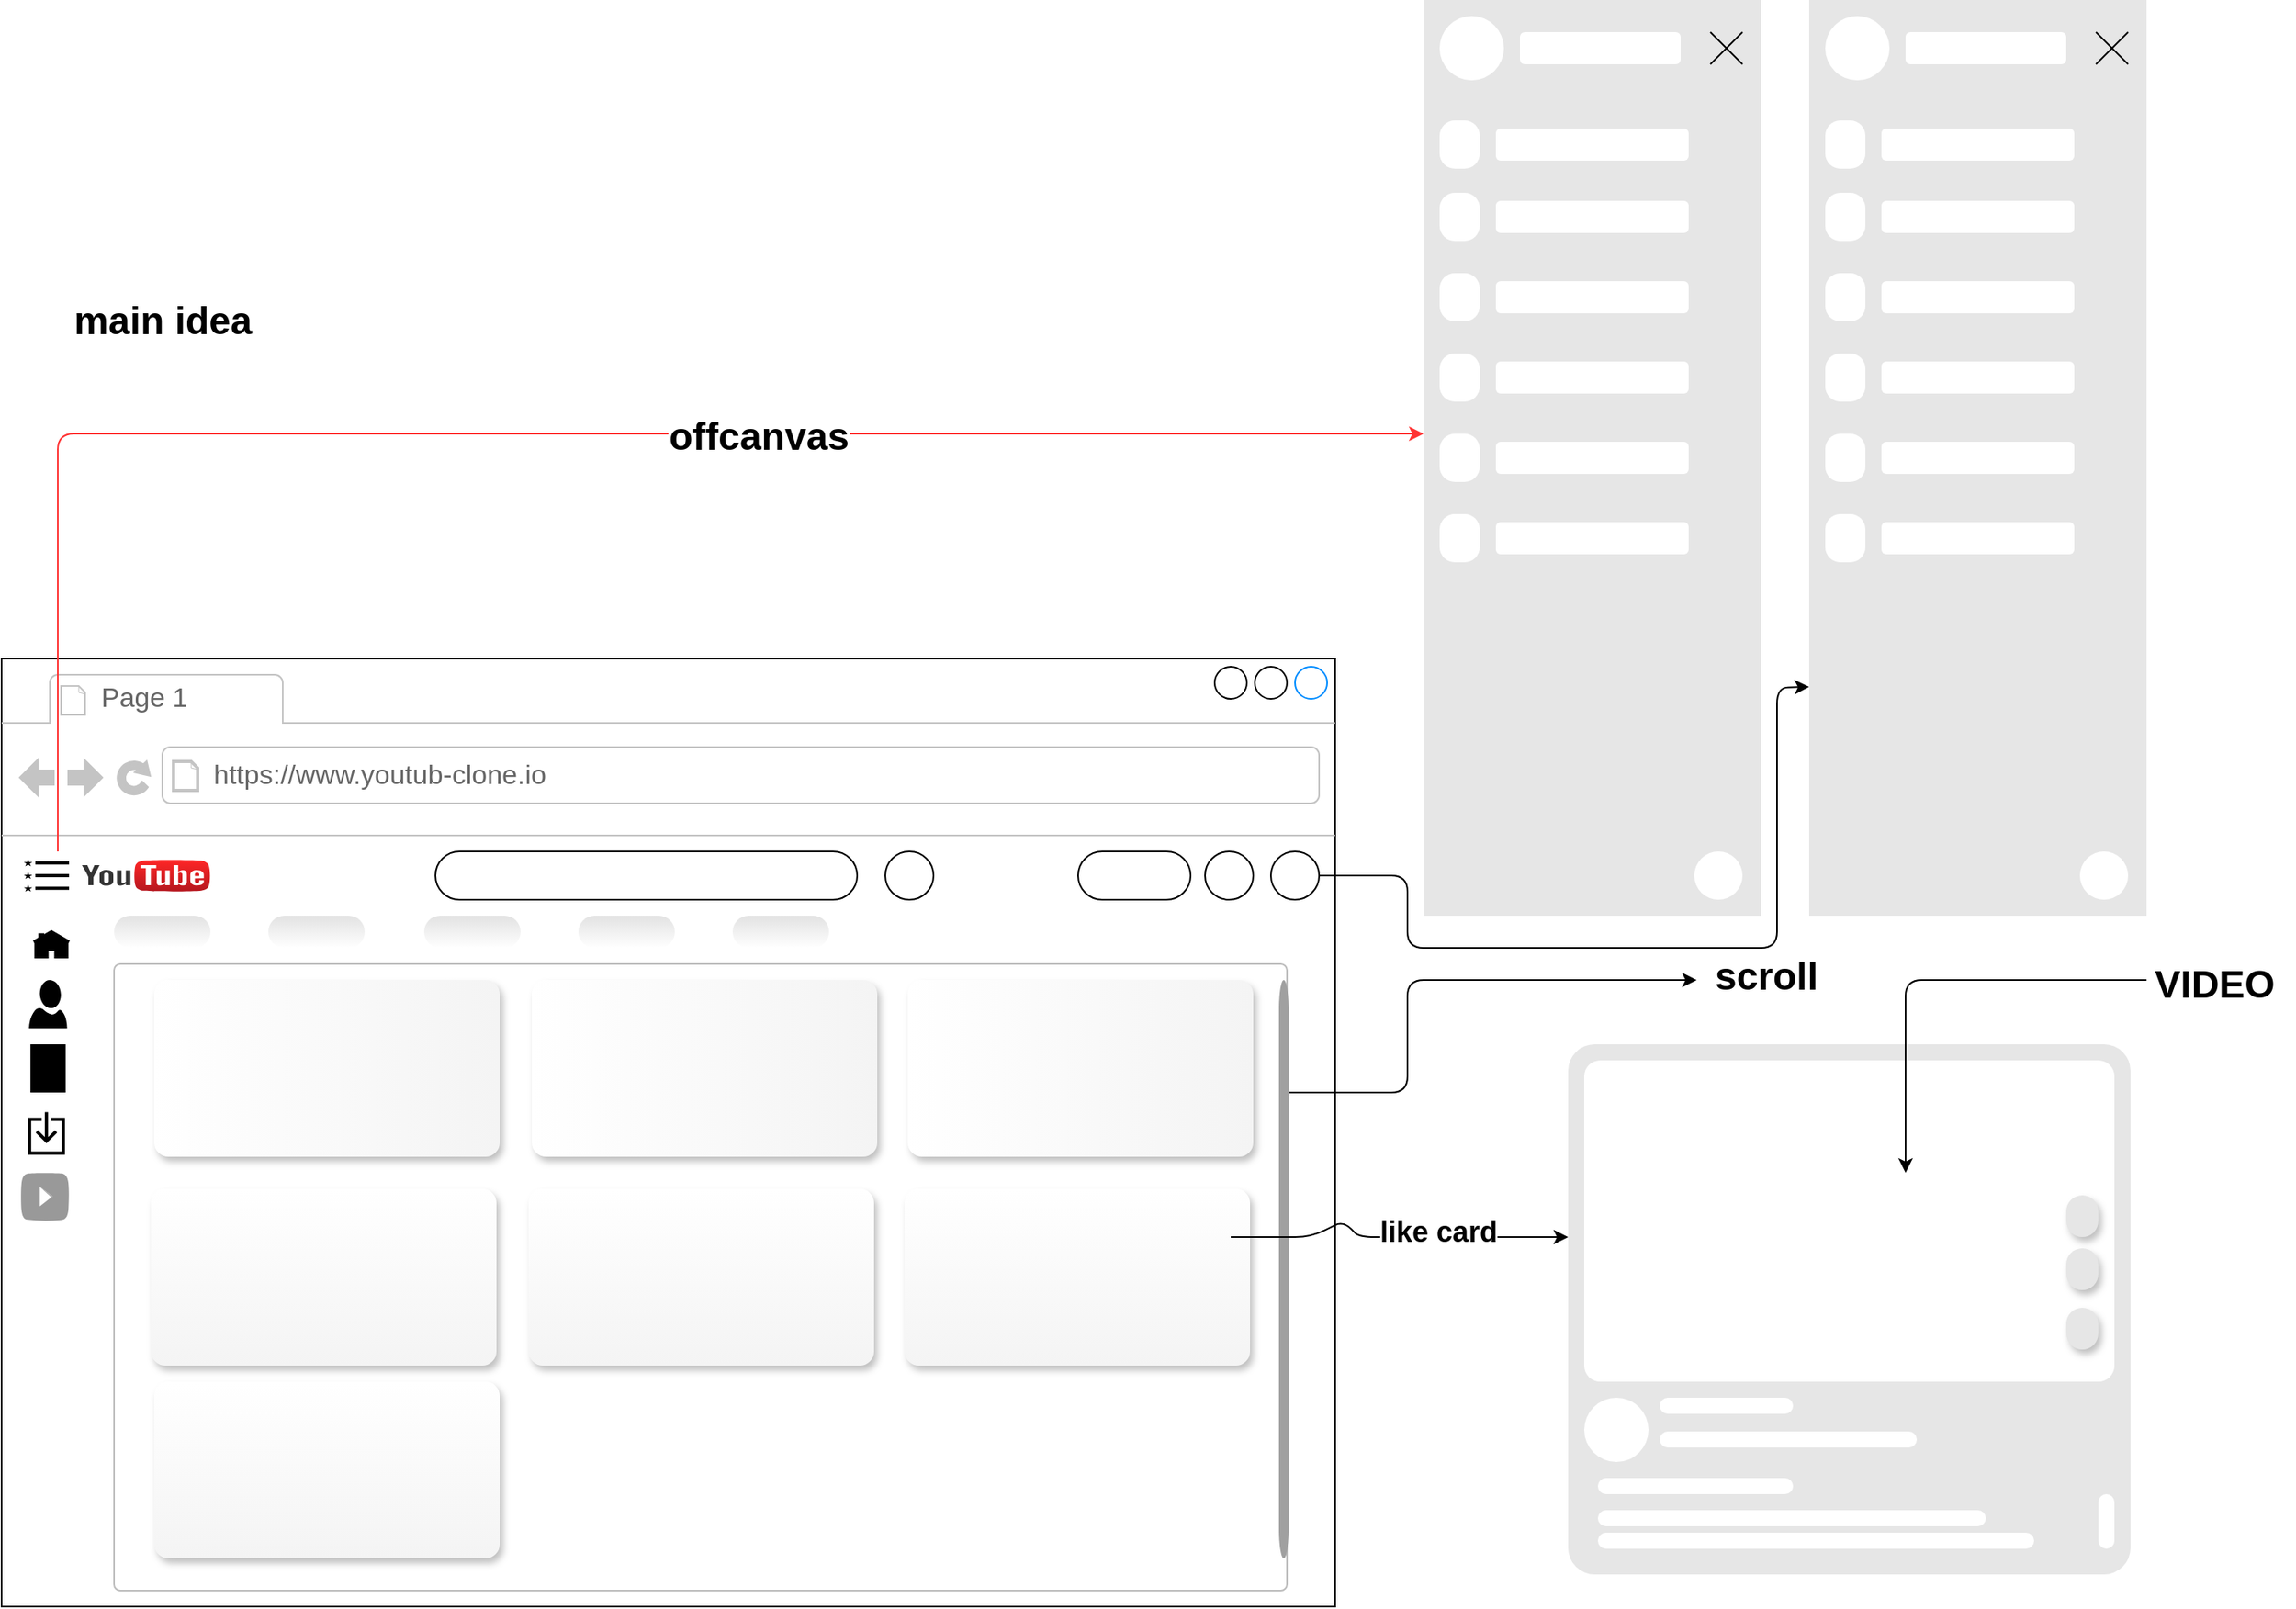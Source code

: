 <mxfile>
    <diagram id="aSweF_RC9eaRjuMZZu88" name="main idea">
        <mxGraphModel dx="1242" dy="1633" grid="1" gridSize="10" guides="1" tooltips="1" connect="1" arrows="1" fold="1" page="1" pageScale="1" pageWidth="850" pageHeight="1100" math="0" shadow="0">
            <root>
                <mxCell id="0"/>
                <mxCell id="1" parent="0"/>
                <mxCell id="2" value="" style="strokeWidth=1;shadow=0;dashed=0;align=center;html=1;shape=mxgraph.mockup.containers.browserWindow;rSize=0;strokeColor=default;strokeColor2=#008cff;strokeColor3=#c4c4c4;mainText=,;recursiveResize=0;movable=0;resizable=0;rotatable=0;deletable=0;editable=0;locked=1;connectable=0;" parent="1" vertex="1">
                    <mxGeometry x="25" y="120" width="830" height="590" as="geometry"/>
                </mxCell>
                <mxCell id="3" value="Page 1" style="strokeWidth=1;shadow=0;dashed=0;align=center;html=1;shape=mxgraph.mockup.containers.anchor;fontSize=17;fontColor=#666666;align=left;whiteSpace=wrap;movable=0;resizable=0;rotatable=0;deletable=0;editable=0;locked=1;connectable=0;" parent="2" vertex="1">
                    <mxGeometry x="60" y="12" width="110" height="26" as="geometry"/>
                </mxCell>
                <mxCell id="4" value="https://www.youtub-clone.io" style="strokeWidth=1;shadow=0;dashed=0;align=center;html=1;shape=mxgraph.mockup.containers.anchor;rSize=0;fontSize=17;fontColor=#666666;align=left;movable=0;resizable=0;rotatable=0;deletable=0;editable=0;locked=1;connectable=0;" parent="2" vertex="1">
                    <mxGeometry x="130" y="60" width="250" height="26" as="geometry"/>
                </mxCell>
                <mxCell id="10" value="" style="rounded=1;whiteSpace=wrap;html=1;arcSize=50;movable=0;resizable=0;rotatable=0;deletable=0;editable=0;locked=1;connectable=0;" parent="2" vertex="1">
                    <mxGeometry x="270" y="120" width="262.5" height="30" as="geometry"/>
                </mxCell>
                <mxCell id="11" value="" style="rounded=1;whiteSpace=wrap;html=1;arcSize=50;movable=0;resizable=0;rotatable=0;deletable=0;editable=0;locked=1;connectable=0;" parent="2" vertex="1">
                    <mxGeometry x="670" y="120" width="70" height="30" as="geometry"/>
                </mxCell>
                <mxCell id="12" value="" style="ellipse;whiteSpace=wrap;html=1;aspect=fixed;movable=0;resizable=0;rotatable=0;deletable=0;editable=0;locked=1;connectable=0;" parent="2" vertex="1">
                    <mxGeometry x="550" y="120" width="30" height="30" as="geometry"/>
                </mxCell>
                <mxCell id="13" value="" style="ellipse;whiteSpace=wrap;html=1;aspect=fixed;movable=0;resizable=0;rotatable=0;deletable=0;editable=0;locked=1;connectable=0;" parent="2" vertex="1">
                    <mxGeometry x="790" y="120" width="30" height="30" as="geometry"/>
                </mxCell>
                <mxCell id="14" value="" style="ellipse;whiteSpace=wrap;html=1;aspect=fixed;movable=0;resizable=0;rotatable=0;deletable=0;editable=0;locked=1;connectable=0;" parent="2" vertex="1">
                    <mxGeometry x="749" y="120" width="30" height="30" as="geometry"/>
                </mxCell>
                <mxCell id="16" value="" style="html=1;verticalLabelPosition=bottom;align=center;labelBackgroundColor=#ffffff;verticalAlign=top;strokeWidth=2;strokeColor=#000000;shadow=0;dashed=0;shape=mxgraph.ios7.icons.most_viewed;pointerEvents=1;fillColor=#000000;movable=0;resizable=0;rotatable=0;deletable=0;editable=0;locked=1;connectable=0;" parent="2" vertex="1">
                    <mxGeometry x="13.8" y="125" width="28.2" height="20" as="geometry"/>
                </mxCell>
                <mxCell id="18" value="" style="dashed=0;outlineConnect=0;html=1;align=center;labelPosition=center;verticalLabelPosition=bottom;verticalAlign=top;shape=mxgraph.weblogos.youtube;fillColor=#FF2626;gradientColor=#B5171F;movable=0;resizable=0;rotatable=0;deletable=0;editable=0;locked=1;connectable=0;" parent="2" vertex="1">
                    <mxGeometry x="50" y="125" width="80" height="20" as="geometry"/>
                </mxCell>
                <mxCell id="19" value="" style="html=1;verticalLabelPosition=bottom;align=center;labelBackgroundColor=#ffffff;verticalAlign=top;strokeWidth=2;strokeColor=#000000;shadow=0;dashed=0;shape=mxgraph.ios7.icons.home;fillColor=#000000;movable=0;resizable=0;rotatable=0;deletable=0;editable=0;locked=1;connectable=0;" parent="2" vertex="1">
                    <mxGeometry x="20" y="170" width="22" height="15.5" as="geometry"/>
                </mxCell>
                <mxCell id="21" value="" style="verticalLabelPosition=bottom;html=1;verticalAlign=top;align=center;strokeColor=none;fillColor=#000000;shape=mxgraph.azure.user;movable=0;resizable=0;rotatable=0;deletable=0;editable=0;locked=1;connectable=0;" parent="2" vertex="1">
                    <mxGeometry x="17.02" y="200" width="23.75" height="30" as="geometry"/>
                </mxCell>
                <mxCell id="22" value="" style="points=[];aspect=fixed;html=1;align=center;shadow=0;dashed=0;fillColor=#000000;strokeColor=none;shape=mxgraph.alibaba_cloud.cvc_cloud_video_conferencing;movable=0;resizable=0;rotatable=0;deletable=0;editable=0;locked=1;connectable=0;" parent="2" vertex="1">
                    <mxGeometry x="17.93" y="240" width="21.92" height="30" as="geometry"/>
                </mxCell>
                <mxCell id="23" value="" style="html=1;verticalLabelPosition=bottom;align=center;labelBackgroundColor=#ffffff;verticalAlign=top;strokeWidth=2;strokeColor=#000000;shadow=0;dashed=0;shape=mxgraph.ios7.icons.down;movable=0;resizable=0;rotatable=0;deletable=0;editable=0;locked=1;connectable=0;" parent="2" vertex="1">
                    <mxGeometry x="17.4" y="282.25" width="21" height="25.5" as="geometry"/>
                </mxCell>
                <mxCell id="25" value="" style="rounded=1;whiteSpace=wrap;html=1;arcSize=1;strokeColor=#BDBDBD;movable=0;resizable=0;rotatable=0;deletable=0;editable=0;locked=1;connectable=0;" parent="2" vertex="1">
                    <mxGeometry x="70" y="190" width="730" height="390" as="geometry"/>
                </mxCell>
                <mxCell id="26" value="" style="rounded=1;whiteSpace=wrap;html=1;strokeColor=none;fillColor=#E2E2E2;gradientColor=#FFFFFF;shadow=0;gradientDirection=south;arcSize=50;movable=0;resizable=0;rotatable=0;deletable=0;editable=0;locked=1;connectable=0;" parent="2" vertex="1">
                    <mxGeometry x="70" y="160" width="60" height="20" as="geometry"/>
                </mxCell>
                <mxCell id="27" value="" style="rounded=1;whiteSpace=wrap;html=1;strokeColor=none;fillColor=#E2E2E2;gradientColor=#FFFFFF;shadow=0;gradientDirection=south;arcSize=50;movable=0;resizable=0;rotatable=0;deletable=0;editable=0;locked=1;connectable=0;" parent="2" vertex="1">
                    <mxGeometry x="166" y="160" width="60" height="20" as="geometry"/>
                </mxCell>
                <mxCell id="28" value="" style="rounded=1;whiteSpace=wrap;html=1;strokeColor=none;fillColor=#E2E2E2;gradientColor=#FFFFFF;shadow=0;gradientDirection=south;arcSize=50;movable=0;resizable=0;rotatable=0;deletable=0;editable=0;locked=1;connectable=0;" parent="2" vertex="1">
                    <mxGeometry x="263" y="160" width="60" height="20" as="geometry"/>
                </mxCell>
                <mxCell id="29" value="" style="rounded=1;whiteSpace=wrap;html=1;strokeColor=none;fillColor=#E2E2E2;gradientColor=#FFFFFF;shadow=0;gradientDirection=south;arcSize=50;movable=0;resizable=0;rotatable=0;deletable=0;editable=0;locked=1;connectable=0;" parent="2" vertex="1">
                    <mxGeometry x="359" y="160" width="60" height="20" as="geometry"/>
                </mxCell>
                <mxCell id="30" value="" style="rounded=1;whiteSpace=wrap;html=1;strokeColor=none;fillColor=#E2E2E2;gradientColor=#FFFFFF;shadow=0;gradientDirection=south;arcSize=50;movable=0;resizable=0;rotatable=0;deletable=0;editable=0;locked=1;connectable=0;" parent="2" vertex="1">
                    <mxGeometry x="455" y="160" width="60" height="20" as="geometry"/>
                </mxCell>
                <mxCell id="32" value="" style="rounded=1;whiteSpace=wrap;html=1;arcSize=8;strokeColor=none;fillColor=#F4F4F4;gradientColor=#FFFFFF;gradientDirection=west;shadow=1;movable=0;resizable=0;rotatable=0;deletable=0;editable=0;locked=1;connectable=0;" parent="2" vertex="1">
                    <mxGeometry x="95" y="200" width="215" height="110" as="geometry"/>
                </mxCell>
                <mxCell id="33" value="" style="rounded=1;whiteSpace=wrap;html=1;arcSize=8;strokeColor=none;fillColor=#F4F4F4;gradientColor=#FFFFFF;gradientDirection=west;shadow=1;movable=0;resizable=0;rotatable=0;deletable=0;editable=0;locked=1;connectable=0;" parent="2" vertex="1">
                    <mxGeometry x="330" y="200" width="215" height="110" as="geometry"/>
                </mxCell>
                <mxCell id="34" value="" style="rounded=1;whiteSpace=wrap;html=1;arcSize=8;strokeColor=none;fillColor=#F4F4F4;gradientColor=#FFFFFF;gradientDirection=west;shadow=1;movable=0;resizable=0;rotatable=0;deletable=0;editable=0;locked=1;connectable=0;" parent="2" vertex="1">
                    <mxGeometry x="564" y="200" width="215" height="110" as="geometry"/>
                </mxCell>
                <mxCell id="38" value="" style="rounded=1;whiteSpace=wrap;html=1;arcSize=8;strokeColor=none;fillColor=#F4F4F4;gradientColor=#FFFFFF;gradientDirection=north;shadow=1;movable=0;resizable=0;rotatable=0;deletable=0;editable=0;locked=1;connectable=0;" parent="2" vertex="1">
                    <mxGeometry x="93" y="330" width="215" height="110" as="geometry"/>
                </mxCell>
                <mxCell id="39" value="" style="rounded=1;whiteSpace=wrap;html=1;arcSize=8;strokeColor=none;fillColor=#F4F4F4;gradientColor=#FFFFFF;gradientDirection=north;shadow=1;movable=0;resizable=0;rotatable=0;deletable=0;editable=0;locked=1;connectable=0;" parent="2" vertex="1">
                    <mxGeometry x="328" y="330" width="215" height="110" as="geometry"/>
                </mxCell>
                <mxCell id="40" value="" style="rounded=1;whiteSpace=wrap;html=1;arcSize=8;strokeColor=none;fillColor=#F4F4F4;gradientColor=#FFFFFF;gradientDirection=north;shadow=1;movable=0;resizable=0;rotatable=0;deletable=0;editable=0;locked=1;connectable=0;" parent="2" vertex="1">
                    <mxGeometry x="562" y="330" width="215" height="110" as="geometry"/>
                </mxCell>
                <mxCell id="41" value="" style="rounded=1;whiteSpace=wrap;html=1;arcSize=8;strokeColor=none;fillColor=#F4F4F4;gradientColor=#FFFFFF;gradientDirection=north;shadow=1;movable=0;resizable=0;rotatable=0;deletable=0;editable=0;locked=1;connectable=0;" parent="2" vertex="1">
                    <mxGeometry x="95" y="450" width="215" height="110" as="geometry"/>
                </mxCell>
                <mxCell id="42" value="" style="html=1;verticalLabelPosition=bottom;labelBackgroundColor=#ffffff;verticalAlign=top;shadow=0;dashed=0;strokeWidth=2;shape=mxgraph.ios7.misc.scroll_(vertical);fillColor=#a0a0a0;movable=0;resizable=0;rotatable=0;deletable=0;editable=0;locked=1;connectable=0;" parent="1" vertex="1">
                    <mxGeometry x="820" y="320" width="6" height="360" as="geometry"/>
                </mxCell>
                <mxCell id="43" value="" style="rounded=1;whiteSpace=wrap;html=1;arcSize=5;strokeColor=none;fillColor=#E6E6E6;movable=0;resizable=0;rotatable=0;deletable=0;editable=0;locked=1;connectable=0;" parent="1" vertex="1">
                    <mxGeometry x="1000" y="360" width="350" height="330" as="geometry"/>
                </mxCell>
                <mxCell id="45" value="" style="rounded=1;whiteSpace=wrap;html=1;arcSize=5;strokeColor=none;fillColor=#FFFFFF;movable=0;resizable=0;rotatable=0;deletable=0;editable=0;locked=1;connectable=0;" parent="1" vertex="1">
                    <mxGeometry x="1010" y="370" width="330" height="200" as="geometry"/>
                </mxCell>
                <mxCell id="46" value="" style="ellipse;whiteSpace=wrap;html=1;aspect=fixed;movable=0;resizable=0;rotatable=0;deletable=0;editable=0;locked=1;connectable=0;strokeColor=none;" parent="1" vertex="1">
                    <mxGeometry x="1010" y="580" width="40" height="40" as="geometry"/>
                </mxCell>
                <mxCell id="47" value="" style="rounded=1;whiteSpace=wrap;html=1;arcSize=50;strokeColor=none;fillColor=#FFFFFF;movable=0;resizable=0;rotatable=0;deletable=0;editable=0;locked=1;connectable=0;" parent="1" vertex="1">
                    <mxGeometry x="1057" y="580" width="83" height="10" as="geometry"/>
                </mxCell>
                <mxCell id="48" value="" style="rounded=1;whiteSpace=wrap;html=1;arcSize=50;strokeColor=none;fillColor=#FFFFFF;movable=0;resizable=0;rotatable=0;deletable=0;editable=0;locked=1;connectable=0;" parent="1" vertex="1">
                    <mxGeometry x="1057" y="601" width="160" height="10" as="geometry"/>
                </mxCell>
                <mxCell id="49" value="" style="rounded=1;whiteSpace=wrap;html=1;arcSize=50;strokeColor=none;fillColor=#FFFFFF;movable=0;resizable=0;rotatable=0;deletable=0;editable=0;locked=1;connectable=0;" parent="1" vertex="1">
                    <mxGeometry x="1018.5" y="630" width="121.5" height="10" as="geometry"/>
                </mxCell>
                <mxCell id="50" value="" style="rounded=1;whiteSpace=wrap;html=1;arcSize=50;strokeColor=none;fillColor=#FFFFFF;movable=0;resizable=0;rotatable=0;deletable=0;editable=0;locked=1;connectable=0;" parent="1" vertex="1">
                    <mxGeometry x="1018.5" y="650" width="241.5" height="10" as="geometry"/>
                </mxCell>
                <mxCell id="52" value="" style="rounded=1;whiteSpace=wrap;html=1;arcSize=50;strokeColor=none;fillColor=#FFFFFF;movable=0;resizable=0;rotatable=0;deletable=0;editable=0;locked=1;connectable=0;" parent="1" vertex="1">
                    <mxGeometry x="1018.5" y="664" width="271.5" height="10" as="geometry"/>
                </mxCell>
                <mxCell id="55" value="" style="rounded=1;whiteSpace=wrap;html=1;arcSize=50;strokeColor=none;fillColor=#FFFFFF;movable=0;resizable=0;rotatable=0;deletable=0;editable=0;locked=1;connectable=0;" parent="1" vertex="1">
                    <mxGeometry x="1330" y="640" width="10" height="34" as="geometry"/>
                </mxCell>
                <mxCell id="56" value="" style="rounded=1;whiteSpace=wrap;html=1;arcSize=50;strokeColor=none;fillColor=#E6E6E6;gradientColor=none;shadow=1;movable=0;resizable=0;rotatable=0;deletable=0;editable=0;locked=1;connectable=0;" parent="1" vertex="1">
                    <mxGeometry x="1310" y="454" width="20" height="26" as="geometry"/>
                </mxCell>
                <mxCell id="58" value="" style="rounded=1;whiteSpace=wrap;html=1;arcSize=50;strokeColor=none;fillColor=#E6E6E6;gradientColor=none;shadow=1;movable=0;resizable=0;rotatable=0;deletable=0;editable=0;locked=1;connectable=0;" parent="1" vertex="1">
                    <mxGeometry x="1310" y="487" width="20" height="26" as="geometry"/>
                </mxCell>
                <mxCell id="59" value="" style="rounded=1;whiteSpace=wrap;html=1;arcSize=50;strokeColor=none;fillColor=#E6E6E6;gradientColor=none;shadow=1;movable=0;resizable=0;rotatable=0;deletable=0;editable=0;locked=1;connectable=0;" parent="1" vertex="1">
                    <mxGeometry x="1310" y="524" width="20" height="26" as="geometry"/>
                </mxCell>
                <mxCell id="60" value="" style="endArrow=classic;html=1;movable=0;resizable=0;rotatable=0;deletable=0;editable=0;locked=1;connectable=0;" parent="1" edge="1">
                    <mxGeometry width="50" height="50" relative="1" as="geometry">
                        <mxPoint x="790" y="480" as="sourcePoint"/>
                        <mxPoint x="1000" y="480" as="targetPoint"/>
                        <Array as="points">
                            <mxPoint x="840" y="480"/>
                            <mxPoint x="860" y="470"/>
                            <mxPoint x="870" y="480"/>
                        </Array>
                    </mxGeometry>
                </mxCell>
                <mxCell id="83" value="&lt;b&gt;&lt;font style=&quot;font-size: 18px;&quot;&gt;like card&lt;/font&gt;&lt;/b&gt;" style="edgeLabel;html=1;align=center;verticalAlign=middle;resizable=0;points=[];movable=0;rotatable=0;deletable=0;editable=0;locked=1;connectable=0;" parent="60" vertex="1" connectable="0">
                    <mxGeometry x="0.248" y="3" relative="1" as="geometry">
                        <mxPoint as="offset"/>
                    </mxGeometry>
                </mxCell>
                <mxCell id="61" value="" style="endArrow=classic;html=1;movable=0;resizable=0;rotatable=0;deletable=0;editable=0;locked=1;connectable=0;strokeColor=#FF3333;" parent="1" edge="1">
                    <mxGeometry width="50" height="50" relative="1" as="geometry">
                        <mxPoint x="60" y="240" as="sourcePoint"/>
                        <mxPoint x="910" y="-20" as="targetPoint"/>
                        <Array as="points">
                            <mxPoint x="60" y="-20"/>
                        </Array>
                    </mxGeometry>
                </mxCell>
                <mxCell id="82" value="&lt;b&gt;&lt;font style=&quot;font-size: 24px;&quot;&gt;offcanvas&lt;/font&gt;&lt;/b&gt;" style="edgeLabel;html=1;align=center;verticalAlign=middle;resizable=0;points=[];movable=0;rotatable=0;deletable=0;editable=0;locked=1;connectable=0;" parent="61" vertex="1" connectable="0">
                    <mxGeometry x="0.254" y="-2" relative="1" as="geometry">
                        <mxPoint as="offset"/>
                    </mxGeometry>
                </mxCell>
                <mxCell id="84" value="" style="endArrow=classic;html=1;movable=0;resizable=0;rotatable=0;deletable=0;editable=0;locked=1;connectable=0;" parent="1" edge="1">
                    <mxGeometry width="50" height="50" relative="1" as="geometry">
                        <mxPoint x="826" y="390" as="sourcePoint"/>
                        <mxPoint x="1080" y="320" as="targetPoint"/>
                        <Array as="points">
                            <mxPoint x="900" y="390"/>
                            <mxPoint x="900" y="320"/>
                        </Array>
                    </mxGeometry>
                </mxCell>
                <mxCell id="85" value="&lt;font style=&quot;font-size: 24px;&quot;&gt;&lt;b style=&quot;&quot;&gt;scroll&lt;/b&gt;&lt;/font&gt;" style="text;html=1;align=center;verticalAlign=middle;resizable=0;points=[];autosize=1;strokeColor=none;fillColor=none;movable=0;rotatable=0;deletable=0;editable=0;locked=1;connectable=0;" parent="1" vertex="1">
                    <mxGeometry x="1078" y="298" width="90" height="40" as="geometry"/>
                </mxCell>
                <mxCell id="86" value="" style="endArrow=classic;html=1;movable=0;resizable=0;rotatable=0;deletable=0;editable=0;locked=1;connectable=0;" parent="1" edge="1">
                    <mxGeometry width="50" height="50" relative="1" as="geometry">
                        <mxPoint x="1360" y="320" as="sourcePoint"/>
                        <mxPoint x="1210" y="440" as="targetPoint"/>
                        <Array as="points">
                            <mxPoint x="1210" y="320"/>
                        </Array>
                    </mxGeometry>
                </mxCell>
                <mxCell id="87" value="&lt;b&gt;&lt;font style=&quot;font-size: 24px;&quot;&gt;VIDEO&lt;/font&gt;&lt;/b&gt;" style="text;html=1;align=center;verticalAlign=middle;resizable=0;points=[];autosize=1;strokeColor=none;fillColor=none;movable=0;rotatable=0;deletable=0;editable=0;locked=1;connectable=0;" parent="1" vertex="1">
                    <mxGeometry x="1352" y="303" width="100" height="40" as="geometry"/>
                </mxCell>
                <mxCell id="99" value="" style="group;movable=0;resizable=0;rotatable=0;deletable=0;editable=0;locked=1;connectable=0;" parent="1" vertex="1" connectable="0">
                    <mxGeometry x="910" y="-290" width="210" height="570" as="geometry"/>
                </mxCell>
                <mxCell id="62" value="" style="rounded=1;whiteSpace=wrap;html=1;arcSize=0;movable=0;resizable=0;rotatable=0;deletable=0;editable=0;locked=1;connectable=0;strokeColor=none;fillColor=#E6E6E6;" parent="99" vertex="1">
                    <mxGeometry width="210" height="570" as="geometry"/>
                </mxCell>
                <mxCell id="98" value="" style="group;movable=0;resizable=0;rotatable=0;deletable=0;editable=0;locked=1;connectable=0;" parent="99" vertex="1" connectable="0">
                    <mxGeometry x="10" y="10" width="188.5" height="550" as="geometry"/>
                </mxCell>
                <mxCell id="63" value="" style="rounded=1;whiteSpace=wrap;html=1;strokeColor=none;movable=0;resizable=0;rotatable=0;deletable=0;editable=0;locked=1;connectable=0;" parent="98" vertex="1">
                    <mxGeometry x="50" y="10" width="100" height="20" as="geometry"/>
                </mxCell>
                <mxCell id="64" value="" style="ellipse;whiteSpace=wrap;html=1;aspect=fixed;strokeColor=none;movable=0;resizable=0;rotatable=0;deletable=0;editable=0;locked=1;connectable=0;" parent="98" vertex="1">
                    <mxGeometry width="40" height="40" as="geometry"/>
                </mxCell>
                <mxCell id="65" value="" style="rounded=1;whiteSpace=wrap;html=1;strokeColor=none;movable=0;resizable=0;rotatable=0;deletable=0;editable=0;locked=1;connectable=0;" parent="98" vertex="1">
                    <mxGeometry x="35" y="70" width="120" height="20" as="geometry"/>
                </mxCell>
                <mxCell id="66" value="" style="rounded=1;whiteSpace=wrap;html=1;strokeColor=none;arcSize=38;movable=0;resizable=0;rotatable=0;deletable=0;editable=0;locked=1;connectable=0;" parent="98" vertex="1">
                    <mxGeometry y="65" width="25" height="30" as="geometry"/>
                </mxCell>
                <mxCell id="67" value="" style="rounded=1;whiteSpace=wrap;html=1;strokeColor=none;arcSize=38;movable=0;resizable=0;rotatable=0;deletable=0;editable=0;locked=1;connectable=0;" parent="98" vertex="1">
                    <mxGeometry y="110" width="25" height="30" as="geometry"/>
                </mxCell>
                <mxCell id="68" value="" style="rounded=1;whiteSpace=wrap;html=1;strokeColor=none;movable=0;resizable=0;rotatable=0;deletable=0;editable=0;locked=1;connectable=0;" parent="98" vertex="1">
                    <mxGeometry x="35" y="115" width="120" height="20" as="geometry"/>
                </mxCell>
                <mxCell id="69" value="" style="rounded=1;whiteSpace=wrap;html=1;strokeColor=none;arcSize=38;movable=0;resizable=0;rotatable=0;deletable=0;editable=0;locked=1;connectable=0;" parent="98" vertex="1">
                    <mxGeometry y="160" width="25" height="30" as="geometry"/>
                </mxCell>
                <mxCell id="70" value="" style="rounded=1;whiteSpace=wrap;html=1;strokeColor=none;movable=0;resizable=0;rotatable=0;deletable=0;editable=0;locked=1;connectable=0;" parent="98" vertex="1">
                    <mxGeometry x="35" y="165" width="120" height="20" as="geometry"/>
                </mxCell>
                <mxCell id="71" value="" style="rounded=1;whiteSpace=wrap;html=1;strokeColor=none;arcSize=38;movable=0;resizable=0;rotatable=0;deletable=0;editable=0;locked=1;connectable=0;" parent="98" vertex="1">
                    <mxGeometry y="210" width="25" height="30" as="geometry"/>
                </mxCell>
                <mxCell id="72" value="" style="rounded=1;whiteSpace=wrap;html=1;strokeColor=none;movable=0;resizable=0;rotatable=0;deletable=0;editable=0;locked=1;connectable=0;" parent="98" vertex="1">
                    <mxGeometry x="35" y="215" width="120" height="20" as="geometry"/>
                </mxCell>
                <mxCell id="73" value="" style="rounded=1;whiteSpace=wrap;html=1;strokeColor=none;arcSize=38;movable=0;resizable=0;rotatable=0;deletable=0;editable=0;locked=1;connectable=0;" parent="98" vertex="1">
                    <mxGeometry y="260" width="25" height="30" as="geometry"/>
                </mxCell>
                <mxCell id="74" value="" style="rounded=1;whiteSpace=wrap;html=1;strokeColor=none;movable=0;resizable=0;rotatable=0;deletable=0;editable=0;locked=1;connectable=0;" parent="98" vertex="1">
                    <mxGeometry x="35" y="265" width="120" height="20" as="geometry"/>
                </mxCell>
                <mxCell id="75" value="" style="rounded=1;whiteSpace=wrap;html=1;strokeColor=none;arcSize=38;movable=0;resizable=0;rotatable=0;deletable=0;editable=0;locked=1;connectable=0;" parent="98" vertex="1">
                    <mxGeometry y="310" width="25" height="30" as="geometry"/>
                </mxCell>
                <mxCell id="76" value="" style="rounded=1;whiteSpace=wrap;html=1;strokeColor=none;movable=0;resizable=0;rotatable=0;deletable=0;editable=0;locked=1;connectable=0;" parent="98" vertex="1">
                    <mxGeometry x="35" y="315" width="120" height="20" as="geometry"/>
                </mxCell>
                <mxCell id="77" value="" style="shape=mxgraph.sysml.x;movable=0;resizable=0;rotatable=0;deletable=0;editable=0;locked=1;connectable=0;" parent="98" vertex="1">
                    <mxGeometry x="168.5" y="10" width="20" height="20" as="geometry"/>
                </mxCell>
                <mxCell id="78" value="" style="ellipse;whiteSpace=wrap;html=1;aspect=fixed;movable=0;resizable=0;rotatable=0;deletable=0;editable=0;locked=1;connectable=0;strokeColor=none;" parent="98" vertex="1">
                    <mxGeometry x="158.5" y="520" width="30" height="30" as="geometry"/>
                </mxCell>
                <mxCell id="105" value="" style="group;movable=0;resizable=0;rotatable=0;deletable=0;editable=0;locked=1;connectable=0;" parent="1" vertex="1" connectable="0">
                    <mxGeometry x="1150" y="-290" width="210" height="570" as="geometry"/>
                </mxCell>
                <mxCell id="106" value="" style="rounded=1;whiteSpace=wrap;html=1;arcSize=0;movable=0;resizable=0;rotatable=0;deletable=0;editable=0;locked=1;connectable=0;strokeColor=none;fillColor=#E6E6E6;" parent="105" vertex="1">
                    <mxGeometry width="210" height="570" as="geometry"/>
                </mxCell>
                <mxCell id="107" value="" style="group;movable=0;resizable=0;rotatable=0;deletable=0;editable=0;locked=1;connectable=0;" parent="105" vertex="1" connectable="0">
                    <mxGeometry x="10" y="10" width="188.5" height="550" as="geometry"/>
                </mxCell>
                <mxCell id="108" value="" style="rounded=1;whiteSpace=wrap;html=1;strokeColor=none;movable=0;resizable=0;rotatable=0;deletable=0;editable=0;locked=1;connectable=0;" parent="107" vertex="1">
                    <mxGeometry x="50" y="10" width="100" height="20" as="geometry"/>
                </mxCell>
                <mxCell id="109" value="" style="ellipse;whiteSpace=wrap;html=1;aspect=fixed;strokeColor=none;movable=0;resizable=0;rotatable=0;deletable=0;editable=0;locked=1;connectable=0;" parent="107" vertex="1">
                    <mxGeometry width="40" height="40" as="geometry"/>
                </mxCell>
                <mxCell id="110" value="" style="rounded=1;whiteSpace=wrap;html=1;strokeColor=none;movable=0;resizable=0;rotatable=0;deletable=0;editable=0;locked=1;connectable=0;" parent="107" vertex="1">
                    <mxGeometry x="35" y="70" width="120" height="20" as="geometry"/>
                </mxCell>
                <mxCell id="111" value="" style="rounded=1;whiteSpace=wrap;html=1;strokeColor=none;arcSize=38;movable=0;resizable=0;rotatable=0;deletable=0;editable=0;locked=1;connectable=0;" parent="107" vertex="1">
                    <mxGeometry y="65" width="25" height="30" as="geometry"/>
                </mxCell>
                <mxCell id="112" value="" style="rounded=1;whiteSpace=wrap;html=1;strokeColor=none;arcSize=38;movable=0;resizable=0;rotatable=0;deletable=0;editable=0;locked=1;connectable=0;" parent="107" vertex="1">
                    <mxGeometry y="110" width="25" height="30" as="geometry"/>
                </mxCell>
                <mxCell id="113" value="" style="rounded=1;whiteSpace=wrap;html=1;strokeColor=none;movable=0;resizable=0;rotatable=0;deletable=0;editable=0;locked=1;connectable=0;" parent="107" vertex="1">
                    <mxGeometry x="35" y="115" width="120" height="20" as="geometry"/>
                </mxCell>
                <mxCell id="114" value="" style="rounded=1;whiteSpace=wrap;html=1;strokeColor=none;arcSize=38;movable=0;resizable=0;rotatable=0;deletable=0;editable=0;locked=1;connectable=0;" parent="107" vertex="1">
                    <mxGeometry y="160" width="25" height="30" as="geometry"/>
                </mxCell>
                <mxCell id="115" value="" style="rounded=1;whiteSpace=wrap;html=1;strokeColor=none;movable=0;resizable=0;rotatable=0;deletable=0;editable=0;locked=1;connectable=0;" parent="107" vertex="1">
                    <mxGeometry x="35" y="165" width="120" height="20" as="geometry"/>
                </mxCell>
                <mxCell id="116" value="" style="rounded=1;whiteSpace=wrap;html=1;strokeColor=none;arcSize=38;movable=0;resizable=0;rotatable=0;deletable=0;editable=0;locked=1;connectable=0;" parent="107" vertex="1">
                    <mxGeometry y="210" width="25" height="30" as="geometry"/>
                </mxCell>
                <mxCell id="117" value="" style="rounded=1;whiteSpace=wrap;html=1;strokeColor=none;movable=0;resizable=0;rotatable=0;deletable=0;editable=0;locked=1;connectable=0;" parent="107" vertex="1">
                    <mxGeometry x="35" y="215" width="120" height="20" as="geometry"/>
                </mxCell>
                <mxCell id="118" value="" style="rounded=1;whiteSpace=wrap;html=1;strokeColor=none;arcSize=38;movable=0;resizable=0;rotatable=0;deletable=0;editable=0;locked=1;connectable=0;" parent="107" vertex="1">
                    <mxGeometry y="260" width="25" height="30" as="geometry"/>
                </mxCell>
                <mxCell id="119" value="" style="rounded=1;whiteSpace=wrap;html=1;strokeColor=none;movable=0;resizable=0;rotatable=0;deletable=0;editable=0;locked=1;connectable=0;" parent="107" vertex="1">
                    <mxGeometry x="35" y="265" width="120" height="20" as="geometry"/>
                </mxCell>
                <mxCell id="120" value="" style="rounded=1;whiteSpace=wrap;html=1;strokeColor=none;arcSize=38;movable=0;resizable=0;rotatable=0;deletable=0;editable=0;locked=1;connectable=0;" parent="107" vertex="1">
                    <mxGeometry y="310" width="25" height="30" as="geometry"/>
                </mxCell>
                <mxCell id="121" value="" style="rounded=1;whiteSpace=wrap;html=1;strokeColor=none;movable=0;resizable=0;rotatable=0;deletable=0;editable=0;locked=1;connectable=0;" parent="107" vertex="1">
                    <mxGeometry x="35" y="315" width="120" height="20" as="geometry"/>
                </mxCell>
                <mxCell id="122" value="" style="shape=mxgraph.sysml.x;movable=0;resizable=0;rotatable=0;deletable=0;editable=0;locked=1;connectable=0;" parent="107" vertex="1">
                    <mxGeometry x="168.5" y="10" width="20" height="20" as="geometry"/>
                </mxCell>
                <mxCell id="123" value="" style="ellipse;whiteSpace=wrap;html=1;aspect=fixed;movable=0;resizable=0;rotatable=0;deletable=0;editable=0;locked=1;connectable=0;strokeColor=none;" parent="107" vertex="1">
                    <mxGeometry x="158.5" y="520" width="30" height="30" as="geometry"/>
                </mxCell>
                <mxCell id="124" style="edgeStyle=none;html=1;entryX=0;entryY=0.75;entryDx=0;entryDy=0;movable=0;resizable=0;rotatable=0;deletable=0;editable=0;locked=1;connectable=0;" parent="1" source="13" target="106" edge="1">
                    <mxGeometry relative="1" as="geometry">
                        <Array as="points">
                            <mxPoint x="900" y="255"/>
                            <mxPoint x="900" y="300"/>
                            <mxPoint x="1040" y="300"/>
                            <mxPoint x="1090" y="300"/>
                            <mxPoint x="1130" y="300"/>
                            <mxPoint x="1130" y="138"/>
                        </Array>
                    </mxGeometry>
                </mxCell>
                <mxCell id="125" value="&lt;b&gt;&lt;font style=&quot;font-size: 24px;&quot;&gt;main idea&lt;/font&gt;&lt;/b&gt;" style="text;html=1;align=center;verticalAlign=middle;resizable=0;points=[];autosize=1;strokeColor=none;fillColor=none;movable=0;rotatable=0;deletable=0;editable=0;locked=1;connectable=0;" parent="1" vertex="1">
                    <mxGeometry x="60" y="-110" width="130" height="40" as="geometry"/>
                </mxCell>
                <mxCell id="i5yW_Xi1erw5HXb4MoWH-126" value="" style="dashed=0;outlineConnect=0;html=1;align=center;labelPosition=center;verticalLabelPosition=bottom;verticalAlign=top;shape=mxgraph.weblogos.youtube_2;fillColor=#999999;gradientColor=none;movable=0;resizable=0;rotatable=0;deletable=0;editable=0;locked=1;connectable=0;" parent="1" vertex="1">
                    <mxGeometry x="37" y="440" width="30" height="30" as="geometry"/>
                </mxCell>
            </root>
        </mxGraphModel>
    </diagram>
    <diagram name="home" id="MjNUPGqi5Qd30lcguewi">
        <mxGraphModel dx="1242" dy="1633" grid="1" gridSize="10" guides="1" tooltips="1" connect="1" arrows="1" fold="1" page="1" pageScale="1" pageWidth="850" pageHeight="1100" math="0" shadow="0">
            <root>
                <mxCell id="O3EKd7Zqq-SQlHchr_lp-0"/>
                <mxCell id="O3EKd7Zqq-SQlHchr_lp-1" parent="O3EKd7Zqq-SQlHchr_lp-0"/>
                <mxCell id="O3EKd7Zqq-SQlHchr_lp-2" value="" style="strokeWidth=1;shadow=0;dashed=0;align=center;html=1;shape=mxgraph.mockup.containers.browserWindow;rSize=0;strokeColor=default;strokeColor2=#008cff;strokeColor3=#c4c4c4;mainText=,;recursiveResize=0;movable=0;resizable=0;rotatable=0;deletable=0;editable=0;locked=1;connectable=0;" parent="O3EKd7Zqq-SQlHchr_lp-1" vertex="1">
                    <mxGeometry x="25" y="120" width="830" height="590" as="geometry"/>
                </mxCell>
                <mxCell id="O3EKd7Zqq-SQlHchr_lp-3" value="Page 1" style="strokeWidth=1;shadow=0;dashed=0;align=center;html=1;shape=mxgraph.mockup.containers.anchor;fontSize=17;fontColor=#666666;align=left;whiteSpace=wrap;movable=0;resizable=0;rotatable=0;deletable=0;editable=0;locked=1;connectable=0;" parent="O3EKd7Zqq-SQlHchr_lp-2" vertex="1">
                    <mxGeometry x="60" y="12" width="110" height="26" as="geometry"/>
                </mxCell>
                <mxCell id="O3EKd7Zqq-SQlHchr_lp-4" value="https://www.youtub-clone.io" style="strokeWidth=1;shadow=0;dashed=0;align=center;html=1;shape=mxgraph.mockup.containers.anchor;rSize=0;fontSize=17;fontColor=#666666;align=left;movable=0;resizable=0;rotatable=0;deletable=0;editable=0;locked=1;connectable=0;" parent="O3EKd7Zqq-SQlHchr_lp-2" vertex="1">
                    <mxGeometry x="130" y="60" width="250" height="26" as="geometry"/>
                </mxCell>
                <mxCell id="O3EKd7Zqq-SQlHchr_lp-5" value="" style="rounded=1;whiteSpace=wrap;html=1;arcSize=50;movable=0;resizable=0;rotatable=0;deletable=0;editable=0;locked=1;connectable=0;" parent="O3EKd7Zqq-SQlHchr_lp-2" vertex="1">
                    <mxGeometry x="270" y="120" width="262.5" height="30" as="geometry"/>
                </mxCell>
                <mxCell id="O3EKd7Zqq-SQlHchr_lp-6" value="" style="rounded=1;whiteSpace=wrap;html=1;arcSize=50;movable=0;resizable=0;rotatable=0;deletable=0;editable=0;locked=1;connectable=0;" parent="O3EKd7Zqq-SQlHchr_lp-2" vertex="1">
                    <mxGeometry x="670" y="120" width="70" height="30" as="geometry"/>
                </mxCell>
                <mxCell id="O3EKd7Zqq-SQlHchr_lp-7" value="" style="ellipse;whiteSpace=wrap;html=1;aspect=fixed;movable=0;resizable=0;rotatable=0;deletable=0;editable=0;locked=1;connectable=0;" parent="O3EKd7Zqq-SQlHchr_lp-2" vertex="1">
                    <mxGeometry x="550" y="120" width="30" height="30" as="geometry"/>
                </mxCell>
                <mxCell id="O3EKd7Zqq-SQlHchr_lp-8" value="" style="ellipse;whiteSpace=wrap;html=1;aspect=fixed;movable=0;resizable=0;rotatable=0;deletable=0;editable=0;locked=1;connectable=0;" parent="O3EKd7Zqq-SQlHchr_lp-2" vertex="1">
                    <mxGeometry x="790" y="120" width="30" height="30" as="geometry"/>
                </mxCell>
                <mxCell id="O3EKd7Zqq-SQlHchr_lp-9" value="" style="ellipse;whiteSpace=wrap;html=1;aspect=fixed;movable=0;resizable=0;rotatable=0;deletable=0;editable=0;locked=1;connectable=0;" parent="O3EKd7Zqq-SQlHchr_lp-2" vertex="1">
                    <mxGeometry x="749" y="120" width="30" height="30" as="geometry"/>
                </mxCell>
                <mxCell id="O3EKd7Zqq-SQlHchr_lp-10" value="" style="html=1;verticalLabelPosition=bottom;align=center;labelBackgroundColor=#ffffff;verticalAlign=top;strokeWidth=2;strokeColor=#000000;shadow=0;dashed=0;shape=mxgraph.ios7.icons.most_viewed;pointerEvents=1;fillColor=#000000;movable=0;resizable=0;rotatable=0;deletable=0;editable=0;locked=1;connectable=0;" parent="O3EKd7Zqq-SQlHchr_lp-2" vertex="1">
                    <mxGeometry x="13.8" y="125" width="28.2" height="20" as="geometry"/>
                </mxCell>
                <mxCell id="O3EKd7Zqq-SQlHchr_lp-11" value="" style="dashed=0;outlineConnect=0;html=1;align=center;labelPosition=center;verticalLabelPosition=bottom;verticalAlign=top;shape=mxgraph.weblogos.youtube;fillColor=#FF2626;gradientColor=#B5171F;movable=0;resizable=0;rotatable=0;deletable=0;editable=0;locked=1;connectable=0;" parent="O3EKd7Zqq-SQlHchr_lp-2" vertex="1">
                    <mxGeometry x="50" y="125" width="80" height="20" as="geometry"/>
                </mxCell>
                <mxCell id="O3EKd7Zqq-SQlHchr_lp-12" value="" style="html=1;verticalLabelPosition=bottom;align=center;labelBackgroundColor=#ffffff;verticalAlign=top;strokeWidth=2;strokeColor=#000000;shadow=0;dashed=0;shape=mxgraph.ios7.icons.home;fillColor=#000000;movable=0;resizable=0;rotatable=0;deletable=0;editable=0;locked=1;connectable=0;" parent="O3EKd7Zqq-SQlHchr_lp-2" vertex="1">
                    <mxGeometry x="20" y="170" width="22" height="15.5" as="geometry"/>
                </mxCell>
                <mxCell id="O3EKd7Zqq-SQlHchr_lp-13" value="" style="verticalLabelPosition=bottom;html=1;verticalAlign=top;align=center;strokeColor=none;fillColor=#000000;shape=mxgraph.azure.user;movable=0;resizable=0;rotatable=0;deletable=0;editable=0;locked=1;connectable=0;" parent="O3EKd7Zqq-SQlHchr_lp-2" vertex="1">
                    <mxGeometry x="17.02" y="200" width="23.75" height="30" as="geometry"/>
                </mxCell>
                <mxCell id="O3EKd7Zqq-SQlHchr_lp-14" value="" style="points=[];aspect=fixed;html=1;align=center;shadow=0;dashed=0;fillColor=#000000;strokeColor=none;shape=mxgraph.alibaba_cloud.cvc_cloud_video_conferencing;movable=0;resizable=0;rotatable=0;deletable=0;editable=0;locked=1;connectable=0;" parent="O3EKd7Zqq-SQlHchr_lp-2" vertex="1">
                    <mxGeometry x="17.93" y="240" width="21.92" height="30" as="geometry"/>
                </mxCell>
                <mxCell id="O3EKd7Zqq-SQlHchr_lp-15" value="" style="html=1;verticalLabelPosition=bottom;align=center;labelBackgroundColor=#ffffff;verticalAlign=top;strokeWidth=2;strokeColor=#000000;shadow=0;dashed=0;shape=mxgraph.ios7.icons.down;movable=0;resizable=0;rotatable=0;deletable=0;editable=0;locked=1;connectable=0;" parent="O3EKd7Zqq-SQlHchr_lp-2" vertex="1">
                    <mxGeometry x="17.4" y="282.25" width="21" height="25.5" as="geometry"/>
                </mxCell>
                <mxCell id="O3EKd7Zqq-SQlHchr_lp-16" value="" style="rounded=1;whiteSpace=wrap;html=1;arcSize=1;strokeColor=#BDBDBD;movable=0;resizable=0;rotatable=0;deletable=0;editable=0;locked=1;connectable=0;" parent="O3EKd7Zqq-SQlHchr_lp-2" vertex="1">
                    <mxGeometry x="70" y="190" width="730" height="390" as="geometry"/>
                </mxCell>
                <mxCell id="O3EKd7Zqq-SQlHchr_lp-17" value="" style="rounded=1;whiteSpace=wrap;html=1;strokeColor=none;fillColor=#E2E2E2;gradientColor=#FFFFFF;shadow=0;gradientDirection=south;arcSize=50;movable=0;resizable=0;rotatable=0;deletable=0;editable=0;locked=1;connectable=0;" parent="O3EKd7Zqq-SQlHchr_lp-2" vertex="1">
                    <mxGeometry x="70" y="160" width="60" height="20" as="geometry"/>
                </mxCell>
                <mxCell id="O3EKd7Zqq-SQlHchr_lp-18" value="" style="rounded=1;whiteSpace=wrap;html=1;strokeColor=none;fillColor=#E2E2E2;gradientColor=#FFFFFF;shadow=0;gradientDirection=south;arcSize=50;movable=0;resizable=0;rotatable=0;deletable=0;editable=0;locked=1;connectable=0;" parent="O3EKd7Zqq-SQlHchr_lp-2" vertex="1">
                    <mxGeometry x="166" y="160" width="60" height="20" as="geometry"/>
                </mxCell>
                <mxCell id="O3EKd7Zqq-SQlHchr_lp-19" value="" style="rounded=1;whiteSpace=wrap;html=1;strokeColor=none;fillColor=#E2E2E2;gradientColor=#FFFFFF;shadow=0;gradientDirection=south;arcSize=50;movable=0;resizable=0;rotatable=0;deletable=0;editable=0;locked=1;connectable=0;" parent="O3EKd7Zqq-SQlHchr_lp-2" vertex="1">
                    <mxGeometry x="263" y="160" width="60" height="20" as="geometry"/>
                </mxCell>
                <mxCell id="O3EKd7Zqq-SQlHchr_lp-20" value="" style="rounded=1;whiteSpace=wrap;html=1;strokeColor=none;fillColor=#E2E2E2;gradientColor=#FFFFFF;shadow=0;gradientDirection=south;arcSize=50;movable=0;resizable=0;rotatable=0;deletable=0;editable=0;locked=1;connectable=0;" parent="O3EKd7Zqq-SQlHchr_lp-2" vertex="1">
                    <mxGeometry x="359" y="160" width="60" height="20" as="geometry"/>
                </mxCell>
                <mxCell id="O3EKd7Zqq-SQlHchr_lp-21" value="" style="rounded=1;whiteSpace=wrap;html=1;strokeColor=none;fillColor=#E2E2E2;gradientColor=#FFFFFF;shadow=0;gradientDirection=south;arcSize=50;movable=0;resizable=0;rotatable=0;deletable=0;editable=0;locked=1;connectable=0;" parent="O3EKd7Zqq-SQlHchr_lp-2" vertex="1">
                    <mxGeometry x="455" y="160" width="60" height="20" as="geometry"/>
                </mxCell>
                <mxCell id="O3EKd7Zqq-SQlHchr_lp-22" value="" style="rounded=1;whiteSpace=wrap;html=1;arcSize=8;strokeColor=none;fillColor=#F4F4F4;gradientColor=#FFFFFF;gradientDirection=west;shadow=1;movable=0;resizable=0;rotatable=0;deletable=0;editable=0;locked=1;connectable=0;" parent="O3EKd7Zqq-SQlHchr_lp-2" vertex="1">
                    <mxGeometry x="95" y="200" width="215" height="110" as="geometry"/>
                </mxCell>
                <mxCell id="O3EKd7Zqq-SQlHchr_lp-23" value="" style="rounded=1;whiteSpace=wrap;html=1;arcSize=8;strokeColor=none;fillColor=#F4F4F4;gradientColor=#FFFFFF;gradientDirection=west;shadow=1;movable=0;resizable=0;rotatable=0;deletable=0;editable=0;locked=1;connectable=0;" parent="O3EKd7Zqq-SQlHchr_lp-2" vertex="1">
                    <mxGeometry x="330" y="200" width="215" height="110" as="geometry"/>
                </mxCell>
                <mxCell id="O3EKd7Zqq-SQlHchr_lp-24" value="" style="rounded=1;whiteSpace=wrap;html=1;arcSize=8;strokeColor=none;fillColor=#F4F4F4;gradientColor=#FFFFFF;gradientDirection=west;shadow=1;movable=0;resizable=0;rotatable=0;deletable=0;editable=0;locked=1;connectable=0;" parent="O3EKd7Zqq-SQlHchr_lp-2" vertex="1">
                    <mxGeometry x="564" y="200" width="215" height="110" as="geometry"/>
                </mxCell>
                <mxCell id="O3EKd7Zqq-SQlHchr_lp-25" value="" style="rounded=1;whiteSpace=wrap;html=1;arcSize=8;strokeColor=none;fillColor=#F4F4F4;gradientColor=#FFFFFF;gradientDirection=north;shadow=1;movable=0;resizable=0;rotatable=0;deletable=0;editable=0;locked=1;connectable=0;" parent="O3EKd7Zqq-SQlHchr_lp-2" vertex="1">
                    <mxGeometry x="93" y="330" width="215" height="110" as="geometry"/>
                </mxCell>
                <mxCell id="O3EKd7Zqq-SQlHchr_lp-26" value="" style="rounded=1;whiteSpace=wrap;html=1;arcSize=8;strokeColor=none;fillColor=#F4F4F4;gradientColor=#FFFFFF;gradientDirection=north;shadow=1;movable=0;resizable=0;rotatable=0;deletable=0;editable=0;locked=1;connectable=0;" parent="O3EKd7Zqq-SQlHchr_lp-2" vertex="1">
                    <mxGeometry x="328" y="330" width="215" height="110" as="geometry"/>
                </mxCell>
                <mxCell id="O3EKd7Zqq-SQlHchr_lp-27" value="" style="rounded=1;whiteSpace=wrap;html=1;arcSize=8;strokeColor=none;fillColor=#F4F4F4;gradientColor=#FFFFFF;gradientDirection=north;shadow=1;movable=0;resizable=0;rotatable=0;deletable=0;editable=0;locked=1;connectable=0;" parent="O3EKd7Zqq-SQlHchr_lp-2" vertex="1">
                    <mxGeometry x="562" y="330" width="215" height="110" as="geometry"/>
                </mxCell>
                <mxCell id="O3EKd7Zqq-SQlHchr_lp-28" value="" style="rounded=1;whiteSpace=wrap;html=1;arcSize=8;strokeColor=none;fillColor=#F4F4F4;gradientColor=#FFFFFF;gradientDirection=north;shadow=1;movable=0;resizable=0;rotatable=0;deletable=0;editable=0;locked=1;connectable=0;" parent="O3EKd7Zqq-SQlHchr_lp-2" vertex="1">
                    <mxGeometry x="95" y="450" width="215" height="110" as="geometry"/>
                </mxCell>
                <mxCell id="O3EKd7Zqq-SQlHchr_lp-29" value="" style="html=1;verticalLabelPosition=bottom;labelBackgroundColor=#ffffff;verticalAlign=top;shadow=0;dashed=0;strokeWidth=2;shape=mxgraph.ios7.misc.scroll_(vertical);fillColor=#a0a0a0;movable=0;resizable=0;rotatable=0;deletable=0;editable=0;locked=1;connectable=0;" parent="O3EKd7Zqq-SQlHchr_lp-1" vertex="1">
                    <mxGeometry x="820" y="320" width="6" height="360" as="geometry"/>
                </mxCell>
                <mxCell id="oticf-mt0HPCqu_Hgj5s-0" style="edgeStyle=none;html=1;movable=0;resizable=0;rotatable=0;deletable=0;editable=0;locked=1;connectable=0;" parent="O3EKd7Zqq-SQlHchr_lp-1" source="O3EKd7Zqq-SQlHchr_lp-89" edge="1">
                    <mxGeometry relative="1" as="geometry">
                        <mxPoint x="40" y="300" as="targetPoint"/>
                        <Array as="points">
                            <mxPoint x="10" y="-90"/>
                            <mxPoint x="10" y="300"/>
                        </Array>
                    </mxGeometry>
                </mxCell>
                <mxCell id="O3EKd7Zqq-SQlHchr_lp-89" value="&lt;b&gt;&lt;font style=&quot;font-size: 24px;&quot;&gt;home&lt;/font&gt;&lt;/b&gt;" style="text;html=1;align=center;verticalAlign=middle;resizable=0;points=[];autosize=1;strokeColor=none;fillColor=none;movable=0;rotatable=0;deletable=0;editable=0;locked=1;connectable=0;" parent="O3EKd7Zqq-SQlHchr_lp-1" vertex="1">
                    <mxGeometry x="30" y="-110" width="90" height="40" as="geometry"/>
                </mxCell>
                <mxCell id="oticf-mt0HPCqu_Hgj5s-6" value="" style="group;movable=0;resizable=0;rotatable=0;deletable=0;editable=0;locked=1;connectable=0;" parent="O3EKd7Zqq-SQlHchr_lp-1" vertex="1" connectable="0">
                    <mxGeometry x="1000" y="360" width="350" height="330" as="geometry"/>
                </mxCell>
                <mxCell id="O3EKd7Zqq-SQlHchr_lp-30" value="" style="rounded=1;whiteSpace=wrap;html=1;arcSize=5;strokeColor=none;fillColor=#E6E6E6;movable=0;resizable=0;rotatable=0;deletable=0;editable=0;locked=1;connectable=0;" parent="oticf-mt0HPCqu_Hgj5s-6" vertex="1">
                    <mxGeometry width="350" height="330" as="geometry"/>
                </mxCell>
                <mxCell id="O3EKd7Zqq-SQlHchr_lp-31" value="" style="rounded=1;whiteSpace=wrap;html=1;arcSize=5;strokeColor=none;fillColor=#FFFFFF;movable=0;resizable=0;rotatable=0;deletable=0;editable=0;locked=1;connectable=0;" parent="oticf-mt0HPCqu_Hgj5s-6" vertex="1">
                    <mxGeometry x="10" y="10" width="330" height="200" as="geometry"/>
                </mxCell>
                <mxCell id="oticf-mt0HPCqu_Hgj5s-3" value="" style="group;movable=0;resizable=0;rotatable=0;deletable=0;editable=0;locked=1;connectable=0;" parent="oticf-mt0HPCqu_Hgj5s-6" vertex="1" connectable="0">
                    <mxGeometry x="310" y="94" width="20" height="96" as="geometry"/>
                </mxCell>
                <mxCell id="O3EKd7Zqq-SQlHchr_lp-39" value="" style="rounded=1;whiteSpace=wrap;html=1;arcSize=50;strokeColor=none;fillColor=#E6E6E6;gradientColor=none;shadow=1;movable=0;resizable=0;rotatable=0;deletable=0;editable=0;locked=1;connectable=0;" parent="oticf-mt0HPCqu_Hgj5s-3" vertex="1">
                    <mxGeometry width="20" height="26" as="geometry"/>
                </mxCell>
                <mxCell id="O3EKd7Zqq-SQlHchr_lp-40" value="" style="rounded=1;whiteSpace=wrap;html=1;arcSize=50;strokeColor=none;fillColor=#E6E6E6;gradientColor=none;shadow=1;movable=0;resizable=0;rotatable=0;deletable=0;editable=0;locked=1;connectable=0;" parent="oticf-mt0HPCqu_Hgj5s-3" vertex="1">
                    <mxGeometry y="33" width="20" height="26" as="geometry"/>
                </mxCell>
                <mxCell id="O3EKd7Zqq-SQlHchr_lp-41" value="" style="rounded=1;whiteSpace=wrap;html=1;arcSize=50;strokeColor=none;fillColor=#E6E6E6;gradientColor=none;shadow=1;movable=0;resizable=0;rotatable=0;deletable=0;editable=0;locked=1;connectable=0;" parent="oticf-mt0HPCqu_Hgj5s-3" vertex="1">
                    <mxGeometry y="70" width="20" height="26" as="geometry"/>
                </mxCell>
                <mxCell id="oticf-mt0HPCqu_Hgj5s-4" value="" style="group;movable=0;resizable=0;rotatable=0;deletable=0;editable=0;locked=1;connectable=0;" parent="oticf-mt0HPCqu_Hgj5s-6" vertex="1" connectable="0">
                    <mxGeometry x="18.5" y="270" width="321.5" height="44" as="geometry"/>
                </mxCell>
                <mxCell id="O3EKd7Zqq-SQlHchr_lp-35" value="" style="rounded=1;whiteSpace=wrap;html=1;arcSize=50;strokeColor=none;fillColor=#FFFFFF;movable=0;resizable=0;rotatable=0;deletable=0;editable=0;locked=1;connectable=0;" parent="oticf-mt0HPCqu_Hgj5s-4" vertex="1">
                    <mxGeometry width="121.5" height="10" as="geometry"/>
                </mxCell>
                <mxCell id="O3EKd7Zqq-SQlHchr_lp-36" value="" style="rounded=1;whiteSpace=wrap;html=1;arcSize=50;strokeColor=none;fillColor=#FFFFFF;movable=0;resizable=0;rotatable=0;deletable=0;editable=0;locked=1;connectable=0;" parent="oticf-mt0HPCqu_Hgj5s-4" vertex="1">
                    <mxGeometry y="20" width="241.5" height="10" as="geometry"/>
                </mxCell>
                <mxCell id="O3EKd7Zqq-SQlHchr_lp-37" value="" style="rounded=1;whiteSpace=wrap;html=1;arcSize=50;strokeColor=none;fillColor=#FFFFFF;movable=0;resizable=0;rotatable=0;deletable=0;editable=0;locked=1;connectable=0;" parent="oticf-mt0HPCqu_Hgj5s-4" vertex="1">
                    <mxGeometry y="34" width="271.5" height="10" as="geometry"/>
                </mxCell>
                <mxCell id="O3EKd7Zqq-SQlHchr_lp-38" value="" style="rounded=1;whiteSpace=wrap;html=1;arcSize=50;strokeColor=none;fillColor=#FFFFFF;movable=0;resizable=0;rotatable=0;deletable=0;editable=0;locked=1;connectable=0;" parent="oticf-mt0HPCqu_Hgj5s-4" vertex="1">
                    <mxGeometry x="311.5" y="10" width="10" height="34" as="geometry"/>
                </mxCell>
                <mxCell id="oticf-mt0HPCqu_Hgj5s-5" value="" style="group;movable=0;resizable=0;rotatable=0;deletable=0;editable=0;locked=1;connectable=0;" parent="oticf-mt0HPCqu_Hgj5s-6" vertex="1" connectable="0">
                    <mxGeometry x="10" y="220" width="207" height="40" as="geometry"/>
                </mxCell>
                <mxCell id="O3EKd7Zqq-SQlHchr_lp-32" value="" style="ellipse;whiteSpace=wrap;html=1;aspect=fixed;movable=0;resizable=0;rotatable=0;deletable=0;editable=0;locked=1;connectable=0;strokeColor=none;" parent="oticf-mt0HPCqu_Hgj5s-5" vertex="1">
                    <mxGeometry width="40" height="40" as="geometry"/>
                </mxCell>
                <mxCell id="O3EKd7Zqq-SQlHchr_lp-33" value="" style="rounded=1;whiteSpace=wrap;html=1;arcSize=50;strokeColor=none;fillColor=#FFFFFF;movable=0;resizable=0;rotatable=0;deletable=0;editable=0;locked=1;connectable=0;" parent="oticf-mt0HPCqu_Hgj5s-5" vertex="1">
                    <mxGeometry x="47" width="83" height="10" as="geometry"/>
                </mxCell>
                <mxCell id="O3EKd7Zqq-SQlHchr_lp-34" value="" style="rounded=1;whiteSpace=wrap;html=1;arcSize=50;strokeColor=none;fillColor=#FFFFFF;movable=0;resizable=0;rotatable=0;deletable=0;editable=0;locked=1;connectable=0;" parent="oticf-mt0HPCqu_Hgj5s-5" vertex="1">
                    <mxGeometry x="47" y="21" width="160" height="10" as="geometry"/>
                </mxCell>
                <mxCell id="oticf-mt0HPCqu_Hgj5s-108" value="" style="points=[];aspect=fixed;html=1;align=center;shadow=0;dashed=0;fillColor=#999999;strokeColor=none;shape=mxgraph.alibaba_cloud.imp_low_code_video_factory;movable=0;resizable=0;rotatable=0;deletable=0;editable=0;locked=1;connectable=0;" parent="oticf-mt0HPCqu_Hgj5s-6" vertex="1">
                    <mxGeometry x="150" y="94" width="38.12" height="38.6" as="geometry"/>
                </mxCell>
                <mxCell id="oticf-mt0HPCqu_Hgj5s-9" value="" style="group;movable=0;resizable=0;rotatable=0;deletable=0;editable=0;locked=1;connectable=0;" parent="O3EKd7Zqq-SQlHchr_lp-1" vertex="1" connectable="0">
                    <mxGeometry x="1380" y="360" width="270" height="330" as="geometry"/>
                </mxCell>
                <mxCell id="oticf-mt0HPCqu_Hgj5s-10" value="" style="rounded=1;whiteSpace=wrap;html=1;arcSize=5;strokeColor=none;fillColor=#E6E6E6;movable=0;resizable=0;rotatable=0;deletable=0;editable=0;locked=1;connectable=0;" parent="oticf-mt0HPCqu_Hgj5s-9" vertex="1">
                    <mxGeometry width="270" height="330" as="geometry"/>
                </mxCell>
                <mxCell id="oticf-mt0HPCqu_Hgj5s-11" value="" style="rounded=1;whiteSpace=wrap;html=1;arcSize=5;strokeColor=none;fillColor=#FFFFFF;movable=0;resizable=0;rotatable=0;deletable=0;editable=0;locked=1;connectable=0;" parent="oticf-mt0HPCqu_Hgj5s-9" vertex="1">
                    <mxGeometry x="7.714" y="10" width="254.571" height="200" as="geometry"/>
                </mxCell>
                <mxCell id="oticf-mt0HPCqu_Hgj5s-12" value="" style="group;movable=0;resizable=0;rotatable=0;deletable=0;editable=0;locked=1;connectable=0;" parent="oticf-mt0HPCqu_Hgj5s-9" vertex="1" connectable="0">
                    <mxGeometry x="239.143" y="94" width="15.429" height="96" as="geometry"/>
                </mxCell>
                <mxCell id="oticf-mt0HPCqu_Hgj5s-13" value="" style="rounded=1;whiteSpace=wrap;html=1;arcSize=50;strokeColor=none;fillColor=#E6E6E6;gradientColor=none;shadow=1;movable=0;resizable=0;rotatable=0;deletable=0;editable=0;locked=1;connectable=0;" parent="oticf-mt0HPCqu_Hgj5s-12" vertex="1">
                    <mxGeometry width="15.429" height="26" as="geometry"/>
                </mxCell>
                <mxCell id="oticf-mt0HPCqu_Hgj5s-14" value="" style="rounded=1;whiteSpace=wrap;html=1;arcSize=50;strokeColor=none;fillColor=#E6E6E6;gradientColor=none;shadow=1;movable=0;resizable=0;rotatable=0;deletable=0;editable=0;locked=1;connectable=0;" parent="oticf-mt0HPCqu_Hgj5s-12" vertex="1">
                    <mxGeometry y="33" width="15.429" height="26" as="geometry"/>
                </mxCell>
                <mxCell id="oticf-mt0HPCqu_Hgj5s-15" value="" style="rounded=1;whiteSpace=wrap;html=1;arcSize=50;strokeColor=none;fillColor=#E6E6E6;gradientColor=none;shadow=1;movable=0;resizable=0;rotatable=0;deletable=0;editable=0;locked=1;connectable=0;" parent="oticf-mt0HPCqu_Hgj5s-12" vertex="1">
                    <mxGeometry y="70" width="15.429" height="26" as="geometry"/>
                </mxCell>
                <mxCell id="oticf-mt0HPCqu_Hgj5s-16" value="" style="group;movable=0;resizable=0;rotatable=0;deletable=0;editable=0;locked=1;connectable=0;" parent="oticf-mt0HPCqu_Hgj5s-9" vertex="1" connectable="0">
                    <mxGeometry x="14.271" y="270" width="248.014" height="44" as="geometry"/>
                </mxCell>
                <mxCell id="oticf-mt0HPCqu_Hgj5s-17" value="" style="rounded=1;whiteSpace=wrap;html=1;arcSize=50;strokeColor=none;fillColor=#FFFFFF;movable=0;resizable=0;rotatable=0;deletable=0;editable=0;locked=1;connectable=0;" parent="oticf-mt0HPCqu_Hgj5s-16" vertex="1">
                    <mxGeometry width="93.729" height="10" as="geometry"/>
                </mxCell>
                <mxCell id="oticf-mt0HPCqu_Hgj5s-18" value="" style="rounded=1;whiteSpace=wrap;html=1;arcSize=50;strokeColor=none;fillColor=#FFFFFF;movable=0;resizable=0;rotatable=0;deletable=0;editable=0;locked=1;connectable=0;" parent="oticf-mt0HPCqu_Hgj5s-16" vertex="1">
                    <mxGeometry y="20" width="186.3" height="10" as="geometry"/>
                </mxCell>
                <mxCell id="oticf-mt0HPCqu_Hgj5s-19" value="" style="rounded=1;whiteSpace=wrap;html=1;arcSize=50;strokeColor=none;fillColor=#FFFFFF;movable=0;resizable=0;rotatable=0;deletable=0;editable=0;locked=1;connectable=0;" parent="oticf-mt0HPCqu_Hgj5s-16" vertex="1">
                    <mxGeometry y="34" width="209.443" height="10" as="geometry"/>
                </mxCell>
                <mxCell id="oticf-mt0HPCqu_Hgj5s-20" value="" style="rounded=1;whiteSpace=wrap;html=1;arcSize=50;strokeColor=none;fillColor=#FFFFFF;movable=0;resizable=0;rotatable=0;deletable=0;editable=0;locked=1;connectable=0;" parent="oticf-mt0HPCqu_Hgj5s-16" vertex="1">
                    <mxGeometry x="240.3" y="10" width="7.714" height="34" as="geometry"/>
                </mxCell>
                <mxCell id="oticf-mt0HPCqu_Hgj5s-21" value="" style="group;movable=0;resizable=0;rotatable=0;deletable=0;editable=0;locked=1;connectable=0;" parent="oticf-mt0HPCqu_Hgj5s-9" vertex="1" connectable="0">
                    <mxGeometry x="7.714" y="220" width="159.686" height="40" as="geometry"/>
                </mxCell>
                <mxCell id="oticf-mt0HPCqu_Hgj5s-22" value="" style="ellipse;whiteSpace=wrap;html=1;aspect=fixed;movable=0;resizable=0;rotatable=0;deletable=0;editable=0;locked=1;connectable=0;strokeColor=none;" parent="oticf-mt0HPCqu_Hgj5s-21" vertex="1">
                    <mxGeometry width="30.857" height="30.857" as="geometry"/>
                </mxCell>
                <mxCell id="oticf-mt0HPCqu_Hgj5s-23" value="" style="rounded=1;whiteSpace=wrap;html=1;arcSize=50;strokeColor=none;fillColor=#FFFFFF;movable=0;resizable=0;rotatable=0;deletable=0;editable=0;locked=1;connectable=0;" parent="oticf-mt0HPCqu_Hgj5s-21" vertex="1">
                    <mxGeometry x="36.257" width="64.029" height="10" as="geometry"/>
                </mxCell>
                <mxCell id="oticf-mt0HPCqu_Hgj5s-24" value="" style="rounded=1;whiteSpace=wrap;html=1;arcSize=50;strokeColor=none;fillColor=#FFFFFF;movable=0;resizable=0;rotatable=0;deletable=0;editable=0;locked=1;connectable=0;" parent="oticf-mt0HPCqu_Hgj5s-21" vertex="1">
                    <mxGeometry x="36.257" y="21" width="123.429" height="10" as="geometry"/>
                </mxCell>
                <mxCell id="oticf-mt0HPCqu_Hgj5s-25" value="basically we have 2 type :&lt;div&gt;short type&lt;/div&gt;&lt;div&gt;long-type&lt;/div&gt;" style="text;html=1;align=left;verticalAlign=middle;resizable=0;points=[];autosize=1;strokeColor=default;fillColor=none;rounded=1;movable=0;rotatable=0;deletable=0;editable=0;locked=1;connectable=0;" parent="O3EKd7Zqq-SQlHchr_lp-1" vertex="1">
                    <mxGeometry x="1000" y="250" width="160" height="60" as="geometry"/>
                </mxCell>
                <mxCell id="oticf-mt0HPCqu_Hgj5s-26" style="edgeStyle=none;html=1;entryX=0.23;entryY=0.002;entryDx=0;entryDy=0;entryPerimeter=0;strokeColor=#B3B3B3;movable=0;resizable=0;rotatable=0;deletable=0;editable=0;locked=1;connectable=0;" parent="O3EKd7Zqq-SQlHchr_lp-1" source="oticf-mt0HPCqu_Hgj5s-25" target="O3EKd7Zqq-SQlHchr_lp-30" edge="1">
                    <mxGeometry relative="1" as="geometry"/>
                </mxCell>
                <mxCell id="oticf-mt0HPCqu_Hgj5s-27" style="edgeStyle=none;html=1;entryX=0.354;entryY=0.005;entryDx=0;entryDy=0;entryPerimeter=0;strokeColor=#B3B3B3;movable=0;resizable=0;rotatable=0;deletable=0;editable=0;locked=1;connectable=0;" parent="O3EKd7Zqq-SQlHchr_lp-1" source="oticf-mt0HPCqu_Hgj5s-25" target="oticf-mt0HPCqu_Hgj5s-10" edge="1">
                    <mxGeometry relative="1" as="geometry">
                        <Array as="points">
                            <mxPoint x="1476" y="280"/>
                        </Array>
                    </mxGeometry>
                </mxCell>
                <mxCell id="oticf-mt0HPCqu_Hgj5s-28" value="" style="group;shadow=1;movable=0;resizable=0;rotatable=0;deletable=0;editable=0;locked=1;connectable=0;" parent="O3EKd7Zqq-SQlHchr_lp-1" vertex="1" connectable="0">
                    <mxGeometry x="1000" y="730" width="350" height="330" as="geometry"/>
                </mxCell>
                <mxCell id="oticf-mt0HPCqu_Hgj5s-29" value="" style="rounded=1;whiteSpace=wrap;html=1;arcSize=5;strokeColor=none;fillColor=#E6E6E6;movable=0;resizable=0;rotatable=0;deletable=0;editable=0;locked=1;connectable=0;shadow=1;" parent="oticf-mt0HPCqu_Hgj5s-28" vertex="1">
                    <mxGeometry width="350" height="330" as="geometry"/>
                </mxCell>
                <mxCell id="oticf-mt0HPCqu_Hgj5s-30" value="" style="rounded=1;whiteSpace=wrap;html=1;arcSize=5;strokeColor=none;fillColor=#FFFFFF;movable=0;resizable=0;rotatable=0;deletable=0;editable=0;locked=1;connectable=0;" parent="oticf-mt0HPCqu_Hgj5s-28" vertex="1">
                    <mxGeometry x="10" y="10" width="330" height="200" as="geometry"/>
                </mxCell>
                <mxCell id="oticf-mt0HPCqu_Hgj5s-31" value="" style="group;movable=0;resizable=0;rotatable=0;deletable=0;editable=0;locked=1;connectable=0;" parent="oticf-mt0HPCqu_Hgj5s-28" vertex="1" connectable="0">
                    <mxGeometry x="310" y="94" width="20" height="96" as="geometry"/>
                </mxCell>
                <mxCell id="oticf-mt0HPCqu_Hgj5s-32" value="" style="rounded=1;whiteSpace=wrap;html=1;arcSize=50;strokeColor=none;fillColor=#E6E6E6;gradientColor=none;shadow=1;movable=0;resizable=0;rotatable=0;deletable=0;editable=0;locked=1;connectable=0;" parent="oticf-mt0HPCqu_Hgj5s-31" vertex="1">
                    <mxGeometry width="20" height="26" as="geometry"/>
                </mxCell>
                <mxCell id="oticf-mt0HPCqu_Hgj5s-33" value="" style="rounded=1;whiteSpace=wrap;html=1;arcSize=50;strokeColor=none;fillColor=#E6E6E6;gradientColor=none;shadow=1;movable=0;resizable=0;rotatable=0;deletable=0;editable=0;locked=1;connectable=0;" parent="oticf-mt0HPCqu_Hgj5s-31" vertex="1">
                    <mxGeometry y="33" width="20" height="26" as="geometry"/>
                </mxCell>
                <mxCell id="oticf-mt0HPCqu_Hgj5s-34" value="" style="rounded=1;whiteSpace=wrap;html=1;arcSize=50;strokeColor=none;fillColor=#E6E6E6;gradientColor=none;shadow=1;movable=0;resizable=0;rotatable=0;deletable=0;editable=0;locked=1;connectable=0;" parent="oticf-mt0HPCqu_Hgj5s-31" vertex="1">
                    <mxGeometry y="70" width="20" height="26" as="geometry"/>
                </mxCell>
                <mxCell id="oticf-mt0HPCqu_Hgj5s-35" value="" style="group;movable=0;resizable=0;rotatable=0;deletable=0;editable=0;locked=1;connectable=0;" parent="oticf-mt0HPCqu_Hgj5s-28" vertex="1" connectable="0">
                    <mxGeometry x="18.5" y="270" width="321.5" height="44" as="geometry"/>
                </mxCell>
                <mxCell id="oticf-mt0HPCqu_Hgj5s-36" value="" style="rounded=1;whiteSpace=wrap;html=1;arcSize=50;strokeColor=none;fillColor=#FFFFFF;movable=0;resizable=0;rotatable=0;deletable=0;editable=0;locked=1;connectable=0;" parent="oticf-mt0HPCqu_Hgj5s-35" vertex="1">
                    <mxGeometry width="121.5" height="10" as="geometry"/>
                </mxCell>
                <mxCell id="oticf-mt0HPCqu_Hgj5s-37" value="" style="rounded=1;whiteSpace=wrap;html=1;arcSize=50;strokeColor=none;fillColor=#FFFFFF;movable=0;resizable=0;rotatable=0;deletable=0;editable=0;locked=1;connectable=0;" parent="oticf-mt0HPCqu_Hgj5s-35" vertex="1">
                    <mxGeometry y="20" width="241.5" height="10" as="geometry"/>
                </mxCell>
                <mxCell id="oticf-mt0HPCqu_Hgj5s-38" value="" style="rounded=1;whiteSpace=wrap;html=1;arcSize=50;strokeColor=none;fillColor=#FFFFFF;movable=0;resizable=0;rotatable=0;deletable=0;editable=0;locked=1;connectable=0;" parent="oticf-mt0HPCqu_Hgj5s-35" vertex="1">
                    <mxGeometry y="34" width="271.5" height="10" as="geometry"/>
                </mxCell>
                <mxCell id="oticf-mt0HPCqu_Hgj5s-39" value="" style="rounded=1;whiteSpace=wrap;html=1;arcSize=50;strokeColor=none;fillColor=#FFFFFF;movable=0;resizable=0;rotatable=0;deletable=0;editable=0;locked=1;connectable=0;" parent="oticf-mt0HPCqu_Hgj5s-35" vertex="1">
                    <mxGeometry x="311.5" y="10" width="10" height="34" as="geometry"/>
                </mxCell>
                <mxCell id="oticf-mt0HPCqu_Hgj5s-40" value="" style="group;movable=0;resizable=0;rotatable=0;deletable=0;editable=0;locked=1;connectable=0;" parent="oticf-mt0HPCqu_Hgj5s-28" vertex="1" connectable="0">
                    <mxGeometry x="10" y="220" width="207" height="40" as="geometry"/>
                </mxCell>
                <mxCell id="oticf-mt0HPCqu_Hgj5s-41" value="" style="ellipse;whiteSpace=wrap;html=1;aspect=fixed;movable=0;resizable=0;rotatable=0;deletable=0;editable=0;locked=1;connectable=0;strokeColor=none;" parent="oticf-mt0HPCqu_Hgj5s-40" vertex="1">
                    <mxGeometry width="40" height="40" as="geometry"/>
                </mxCell>
                <mxCell id="oticf-mt0HPCqu_Hgj5s-42" value="" style="rounded=1;whiteSpace=wrap;html=1;arcSize=50;strokeColor=none;fillColor=#FFFFFF;movable=0;resizable=0;rotatable=0;deletable=0;editable=0;locked=1;connectable=0;" parent="oticf-mt0HPCqu_Hgj5s-40" vertex="1">
                    <mxGeometry x="47" width="83" height="10" as="geometry"/>
                </mxCell>
                <mxCell id="oticf-mt0HPCqu_Hgj5s-43" value="" style="rounded=1;whiteSpace=wrap;html=1;arcSize=50;strokeColor=none;fillColor=#FFFFFF;movable=0;resizable=0;rotatable=0;deletable=0;editable=0;locked=1;connectable=0;" parent="oticf-mt0HPCqu_Hgj5s-40" vertex="1">
                    <mxGeometry x="47" y="21" width="160" height="10" as="geometry"/>
                </mxCell>
                <mxCell id="oticf-mt0HPCqu_Hgj5s-64" value="&lt;div&gt;for the playlist&lt;/div&gt;add shadow&amp;nbsp;" style="rounded=1;whiteSpace=wrap;html=1;fillColor=#E6E6E6;strokeColor=none;arcSize=5;resizable=0;shadow=1;movable=0;rotatable=0;deletable=0;editable=0;locked=1;connectable=0;" parent="O3EKd7Zqq-SQlHchr_lp-1" vertex="1">
                    <mxGeometry x="1545" y="865" width="120" height="60" as="geometry"/>
                </mxCell>
                <mxCell id="oticf-mt0HPCqu_Hgj5s-65" value="" style="edgeStyle=none;html=1;strokeColor=#B3B3B3;movable=0;resizable=0;rotatable=0;deletable=0;editable=0;locked=1;connectable=0;" parent="O3EKd7Zqq-SQlHchr_lp-1" source="oticf-mt0HPCqu_Hgj5s-29" target="oticf-mt0HPCqu_Hgj5s-64" edge="1">
                    <mxGeometry relative="1" as="geometry"/>
                </mxCell>
                <mxCell id="oticf-mt0HPCqu_Hgj5s-68" value="" style="points=[];aspect=fixed;html=1;align=center;shadow=0;dashed=0;fillColor=#999999;strokeColor=none;shape=mxgraph.alibaba_cloud.imp_low_code_video_factory;movable=0;resizable=0;rotatable=0;deletable=0;editable=0;locked=1;connectable=0;" parent="O3EKd7Zqq-SQlHchr_lp-1" vertex="1">
                    <mxGeometry x="200" y="350" width="38.12" height="38.6" as="geometry"/>
                </mxCell>
                <mxCell id="oticf-mt0HPCqu_Hgj5s-69" value="" style="points=[];aspect=fixed;html=1;align=center;shadow=0;dashed=0;fillColor=#999999;strokeColor=none;shape=mxgraph.alibaba_cloud.imp_low_code_video_factory;movable=0;resizable=0;rotatable=0;deletable=0;editable=0;locked=1;connectable=0;" parent="O3EKd7Zqq-SQlHchr_lp-1" vertex="1">
                    <mxGeometry x="440" y="350" width="38.12" height="38.6" as="geometry"/>
                </mxCell>
                <mxCell id="oticf-mt0HPCqu_Hgj5s-70" value="" style="points=[];aspect=fixed;html=1;align=center;shadow=0;dashed=0;fillColor=#999999;strokeColor=none;shape=mxgraph.alibaba_cloud.imp_low_code_video_factory;movable=0;resizable=0;rotatable=0;deletable=0;editable=0;locked=1;connectable=0;" parent="O3EKd7Zqq-SQlHchr_lp-1" vertex="1">
                    <mxGeometry x="670" y="350" width="38.12" height="38.6" as="geometry"/>
                </mxCell>
                <mxCell id="oticf-mt0HPCqu_Hgj5s-104" value="" style="points=[];aspect=fixed;html=1;align=center;shadow=0;dashed=0;fillColor=#999999;strokeColor=none;shape=mxgraph.alibaba_cloud.imp_low_code_video_factory;movable=0;resizable=0;rotatable=0;deletable=0;editable=0;locked=1;connectable=0;" parent="O3EKd7Zqq-SQlHchr_lp-1" vertex="1">
                    <mxGeometry x="200" y="480.7" width="38.12" height="38.6" as="geometry"/>
                </mxCell>
                <mxCell id="oticf-mt0HPCqu_Hgj5s-105" value="" style="points=[];aspect=fixed;html=1;align=center;shadow=0;dashed=0;fillColor=#999999;strokeColor=none;shape=mxgraph.alibaba_cloud.imp_low_code_video_factory;movable=0;resizable=0;rotatable=0;deletable=0;editable=0;locked=1;connectable=0;" parent="O3EKd7Zqq-SQlHchr_lp-1" vertex="1">
                    <mxGeometry x="440" y="480.7" width="38.12" height="38.6" as="geometry"/>
                </mxCell>
                <mxCell id="oticf-mt0HPCqu_Hgj5s-106" value="" style="points=[];aspect=fixed;html=1;align=center;shadow=0;dashed=0;fillColor=#999999;strokeColor=none;shape=mxgraph.alibaba_cloud.imp_low_code_video_factory;movable=0;resizable=0;rotatable=0;deletable=0;editable=0;locked=1;connectable=0;" parent="O3EKd7Zqq-SQlHchr_lp-1" vertex="1">
                    <mxGeometry x="670" y="480.7" width="38.12" height="38.6" as="geometry"/>
                </mxCell>
                <mxCell id="oticf-mt0HPCqu_Hgj5s-107" value="" style="points=[];aspect=fixed;html=1;align=center;shadow=0;dashed=0;fillColor=#999999;strokeColor=none;shape=mxgraph.alibaba_cloud.imp_low_code_video_factory;movable=0;resizable=0;rotatable=0;deletable=0;editable=0;locked=1;connectable=0;" parent="O3EKd7Zqq-SQlHchr_lp-1" vertex="1">
                    <mxGeometry x="200" y="610" width="38.12" height="38.6" as="geometry"/>
                </mxCell>
                <mxCell id="oticf-mt0HPCqu_Hgj5s-109" value="" style="points=[];aspect=fixed;html=1;align=center;shadow=0;dashed=0;fillColor=#999999;strokeColor=none;shape=mxgraph.alibaba_cloud.imp_low_code_video_factory;movable=0;resizable=0;rotatable=0;deletable=0;editable=0;locked=1;connectable=0;" parent="O3EKd7Zqq-SQlHchr_lp-1" vertex="1">
                    <mxGeometry x="1495.94" y="450" width="38.12" height="38.6" as="geometry"/>
                </mxCell>
                <mxCell id="oticf-mt0HPCqu_Hgj5s-110" value="" style="points=[];aspect=fixed;html=1;align=center;shadow=0;dashed=0;fillColor=#B3B3B3;strokeColor=none;shape=mxgraph.alibaba_cloud.mps-censor;movable=0;resizable=0;rotatable=0;deletable=0;editable=0;locked=1;connectable=0;" parent="O3EKd7Zqq-SQlHchr_lp-1" vertex="1">
                    <mxGeometry x="1146.95" y="820" width="56.1" height="54.9" as="geometry"/>
                </mxCell>
            </root>
        </mxGraphModel>
    </diagram>
    <diagram name="short-video" id="3QjPModcyq8E0PmkgMiT">
        <mxGraphModel dx="1242" dy="1633" grid="1" gridSize="10" guides="1" tooltips="1" connect="1" arrows="1" fold="1" page="1" pageScale="1" pageWidth="850" pageHeight="1100" math="0" shadow="0">
            <root>
                <mxCell id="HLxdZONXw7YUmjY48mTm-0"/>
                <mxCell id="HLxdZONXw7YUmjY48mTm-1" parent="HLxdZONXw7YUmjY48mTm-0"/>
                <mxCell id="HLxdZONXw7YUmjY48mTm-2" value="" style="strokeWidth=1;shadow=0;dashed=0;align=center;html=1;shape=mxgraph.mockup.containers.browserWindow;rSize=0;strokeColor=none;strokeColor2=#008cff;strokeColor3=#c4c4c4;mainText=,;recursiveResize=0;movable=0;resizable=0;rotatable=0;deletable=0;editable=0;locked=1;connectable=0;" parent="HLxdZONXw7YUmjY48mTm-1" vertex="1">
                    <mxGeometry x="25" y="120" width="830" height="590" as="geometry"/>
                </mxCell>
                <mxCell id="HLxdZONXw7YUmjY48mTm-3" value="Page 1" style="strokeWidth=1;shadow=0;dashed=0;align=center;html=1;shape=mxgraph.mockup.containers.anchor;fontSize=17;fontColor=#666666;align=left;whiteSpace=wrap;movable=0;resizable=0;rotatable=0;deletable=0;editable=0;locked=1;connectable=0;" parent="HLxdZONXw7YUmjY48mTm-2" vertex="1">
                    <mxGeometry x="60" y="12" width="110" height="26" as="geometry"/>
                </mxCell>
                <mxCell id="HLxdZONXw7YUmjY48mTm-4" value="https://www.youtub-clone.io" style="strokeWidth=1;shadow=0;dashed=0;align=center;html=1;shape=mxgraph.mockup.containers.anchor;rSize=0;fontSize=17;fontColor=#666666;align=left;movable=0;resizable=0;rotatable=0;deletable=0;editable=0;locked=1;connectable=0;" parent="HLxdZONXw7YUmjY48mTm-2" vertex="1">
                    <mxGeometry x="130" y="60" width="250" height="26" as="geometry"/>
                </mxCell>
                <mxCell id="HLxdZONXw7YUmjY48mTm-5" value="" style="rounded=1;whiteSpace=wrap;html=1;arcSize=50;movable=0;resizable=0;rotatable=0;deletable=0;editable=0;locked=1;connectable=0;" parent="HLxdZONXw7YUmjY48mTm-2" vertex="1">
                    <mxGeometry x="270" y="120" width="262.5" height="30" as="geometry"/>
                </mxCell>
                <mxCell id="HLxdZONXw7YUmjY48mTm-6" value="" style="rounded=1;whiteSpace=wrap;html=1;arcSize=50;movable=0;resizable=0;rotatable=0;deletable=0;editable=0;locked=1;connectable=0;" parent="HLxdZONXw7YUmjY48mTm-2" vertex="1">
                    <mxGeometry x="670" y="120" width="70" height="30" as="geometry"/>
                </mxCell>
                <mxCell id="HLxdZONXw7YUmjY48mTm-7" value="" style="ellipse;whiteSpace=wrap;html=1;aspect=fixed;movable=0;resizable=0;rotatable=0;deletable=0;editable=0;locked=1;connectable=0;" parent="HLxdZONXw7YUmjY48mTm-2" vertex="1">
                    <mxGeometry x="550" y="120" width="30" height="30" as="geometry"/>
                </mxCell>
                <mxCell id="HLxdZONXw7YUmjY48mTm-8" value="" style="ellipse;whiteSpace=wrap;html=1;aspect=fixed;movable=0;resizable=0;rotatable=0;deletable=0;editable=0;locked=1;connectable=0;" parent="HLxdZONXw7YUmjY48mTm-2" vertex="1">
                    <mxGeometry x="790" y="120" width="30" height="30" as="geometry"/>
                </mxCell>
                <mxCell id="HLxdZONXw7YUmjY48mTm-9" value="" style="ellipse;whiteSpace=wrap;html=1;aspect=fixed;movable=0;resizable=0;rotatable=0;deletable=0;editable=0;locked=1;connectable=0;" parent="HLxdZONXw7YUmjY48mTm-2" vertex="1">
                    <mxGeometry x="749" y="120" width="30" height="30" as="geometry"/>
                </mxCell>
                <mxCell id="HLxdZONXw7YUmjY48mTm-10" value="" style="html=1;verticalLabelPosition=bottom;align=center;labelBackgroundColor=#ffffff;verticalAlign=top;strokeWidth=2;strokeColor=#000000;shadow=0;dashed=0;shape=mxgraph.ios7.icons.most_viewed;pointerEvents=1;fillColor=#000000;movable=0;resizable=0;rotatable=0;deletable=0;editable=0;locked=1;connectable=0;" parent="HLxdZONXw7YUmjY48mTm-2" vertex="1">
                    <mxGeometry x="13.8" y="125" width="28.2" height="20" as="geometry"/>
                </mxCell>
                <mxCell id="HLxdZONXw7YUmjY48mTm-11" value="" style="dashed=0;outlineConnect=0;html=1;align=center;labelPosition=center;verticalLabelPosition=bottom;verticalAlign=top;shape=mxgraph.weblogos.youtube;fillColor=#FF2626;gradientColor=#B5171F;movable=0;resizable=0;rotatable=0;deletable=0;editable=0;locked=1;connectable=0;" parent="HLxdZONXw7YUmjY48mTm-2" vertex="1">
                    <mxGeometry x="50" y="125" width="80" height="20" as="geometry"/>
                </mxCell>
                <mxCell id="HLxdZONXw7YUmjY48mTm-12" value="" style="html=1;verticalLabelPosition=bottom;align=center;labelBackgroundColor=#ffffff;verticalAlign=top;strokeWidth=2;strokeColor=#000000;shadow=0;dashed=0;shape=mxgraph.ios7.icons.home;fillColor=#000000;movable=0;resizable=0;rotatable=0;deletable=0;editable=0;locked=1;connectable=0;" parent="HLxdZONXw7YUmjY48mTm-2" vertex="1">
                    <mxGeometry x="20" y="170" width="22" height="15.5" as="geometry"/>
                </mxCell>
                <mxCell id="HLxdZONXw7YUmjY48mTm-13" value="" style="verticalLabelPosition=bottom;html=1;verticalAlign=top;align=center;strokeColor=none;fillColor=#000000;shape=mxgraph.azure.user;movable=0;resizable=0;rotatable=0;deletable=0;editable=0;locked=1;connectable=0;" parent="HLxdZONXw7YUmjY48mTm-2" vertex="1">
                    <mxGeometry x="18.17" y="240" width="23.75" height="30" as="geometry"/>
                </mxCell>
                <mxCell id="HLxdZONXw7YUmjY48mTm-14" value="" style="points=[];aspect=fixed;html=1;align=center;shadow=0;dashed=0;fillColor=#000000;strokeColor=none;shape=mxgraph.alibaba_cloud.cvc_cloud_video_conferencing;movable=0;resizable=0;rotatable=0;deletable=0;editable=0;locked=1;connectable=0;" parent="HLxdZONXw7YUmjY48mTm-2" vertex="1">
                    <mxGeometry x="20" y="200" width="21.92" height="30" as="geometry"/>
                </mxCell>
                <mxCell id="HLxdZONXw7YUmjY48mTm-15" value="" style="html=1;verticalLabelPosition=bottom;align=center;labelBackgroundColor=#ffffff;verticalAlign=top;strokeWidth=2;strokeColor=#000000;shadow=0;dashed=0;shape=mxgraph.ios7.icons.down;movable=0;resizable=0;rotatable=0;deletable=0;editable=0;locked=1;connectable=0;" parent="HLxdZONXw7YUmjY48mTm-2" vertex="1">
                    <mxGeometry x="20.4" y="282.25" width="21" height="25.5" as="geometry"/>
                </mxCell>
                <mxCell id="HLxdZONXw7YUmjY48mTm-16" value="" style="rounded=1;whiteSpace=wrap;html=1;arcSize=1;strokeColor=#BDBDBD;movable=0;resizable=0;rotatable=0;deletable=0;editable=0;locked=1;connectable=0;" parent="HLxdZONXw7YUmjY48mTm-2" vertex="1">
                    <mxGeometry x="70" y="190" width="730" height="390" as="geometry"/>
                </mxCell>
                <mxCell id="HLxdZONXw7YUmjY48mTm-17" value="" style="rounded=1;whiteSpace=wrap;html=1;strokeColor=none;fillColor=#E2E2E2;gradientColor=#FFFFFF;shadow=0;gradientDirection=south;arcSize=50;movable=0;resizable=0;rotatable=0;deletable=0;editable=0;locked=1;connectable=0;" parent="HLxdZONXw7YUmjY48mTm-2" vertex="1">
                    <mxGeometry x="70" y="160" width="60" height="20" as="geometry"/>
                </mxCell>
                <mxCell id="HLxdZONXw7YUmjY48mTm-18" value="" style="rounded=1;whiteSpace=wrap;html=1;strokeColor=none;fillColor=#E2E2E2;gradientColor=#FFFFFF;shadow=0;gradientDirection=south;arcSize=50;movable=0;resizable=0;rotatable=0;deletable=0;editable=0;locked=1;connectable=0;" parent="HLxdZONXw7YUmjY48mTm-2" vertex="1">
                    <mxGeometry x="166" y="160" width="60" height="20" as="geometry"/>
                </mxCell>
                <mxCell id="HLxdZONXw7YUmjY48mTm-19" value="" style="rounded=1;whiteSpace=wrap;html=1;strokeColor=none;fillColor=#E2E2E2;gradientColor=#FFFFFF;shadow=0;gradientDirection=south;arcSize=50;movable=0;resizable=0;rotatable=0;deletable=0;editable=0;locked=1;connectable=0;" parent="HLxdZONXw7YUmjY48mTm-2" vertex="1">
                    <mxGeometry x="263" y="160" width="60" height="20" as="geometry"/>
                </mxCell>
                <mxCell id="HLxdZONXw7YUmjY48mTm-20" value="" style="rounded=1;whiteSpace=wrap;html=1;strokeColor=none;fillColor=#E2E2E2;gradientColor=#FFFFFF;shadow=0;gradientDirection=south;arcSize=50;movable=0;resizable=0;rotatable=0;deletable=0;editable=0;locked=1;connectable=0;" parent="HLxdZONXw7YUmjY48mTm-2" vertex="1">
                    <mxGeometry x="359" y="160" width="60" height="20" as="geometry"/>
                </mxCell>
                <mxCell id="HLxdZONXw7YUmjY48mTm-21" value="" style="rounded=1;whiteSpace=wrap;html=1;strokeColor=none;fillColor=#E2E2E2;gradientColor=#FFFFFF;shadow=0;gradientDirection=south;arcSize=50;movable=0;resizable=0;rotatable=0;deletable=0;editable=0;locked=1;connectable=0;" parent="HLxdZONXw7YUmjY48mTm-2" vertex="1">
                    <mxGeometry x="455" y="160" width="60" height="20" as="geometry"/>
                </mxCell>
                <mxCell id="xuXyw0f15zfDGlNNerGN-18" value="" style="group;movable=0;resizable=0;rotatable=0;deletable=0;editable=0;locked=1;connectable=0;" parent="HLxdZONXw7YUmjY48mTm-2" vertex="1" connectable="0">
                    <mxGeometry x="265" y="220" width="270" height="330" as="geometry"/>
                </mxCell>
                <mxCell id="xuXyw0f15zfDGlNNerGN-19" value="" style="group;movable=0;resizable=0;rotatable=0;deletable=0;editable=0;locked=1;connectable=0;" parent="xuXyw0f15zfDGlNNerGN-18" vertex="1" connectable="0">
                    <mxGeometry width="270" height="330" as="geometry"/>
                </mxCell>
                <mxCell id="xuXyw0f15zfDGlNNerGN-20" value="" style="rounded=1;whiteSpace=wrap;html=1;arcSize=5;strokeColor=none;fillColor=#E6E6E6;movable=0;resizable=0;rotatable=0;deletable=0;editable=0;locked=1;connectable=0;" parent="xuXyw0f15zfDGlNNerGN-19" vertex="1">
                    <mxGeometry width="270" height="330" as="geometry"/>
                </mxCell>
                <mxCell id="xuXyw0f15zfDGlNNerGN-21" value="" style="rounded=1;whiteSpace=wrap;html=1;arcSize=5;strokeColor=none;fillColor=#FFFFFF;movable=0;resizable=0;rotatable=0;deletable=0;editable=0;locked=1;connectable=0;" parent="xuXyw0f15zfDGlNNerGN-19" vertex="1">
                    <mxGeometry x="7.714" y="10" width="254.571" height="200" as="geometry"/>
                </mxCell>
                <mxCell id="xuXyw0f15zfDGlNNerGN-22" value="" style="group;movable=0;resizable=0;rotatable=0;deletable=0;editable=0;locked=1;connectable=0;" parent="xuXyw0f15zfDGlNNerGN-19" vertex="1" connectable="0">
                    <mxGeometry x="239.143" y="94" width="15.429" height="96" as="geometry"/>
                </mxCell>
                <mxCell id="xuXyw0f15zfDGlNNerGN-23" value="" style="rounded=1;whiteSpace=wrap;html=1;arcSize=50;strokeColor=none;fillColor=#E6E6E6;gradientColor=none;shadow=1;movable=0;resizable=0;rotatable=0;deletable=0;editable=0;locked=1;connectable=0;" parent="xuXyw0f15zfDGlNNerGN-22" vertex="1">
                    <mxGeometry width="15.429" height="26" as="geometry"/>
                </mxCell>
                <mxCell id="xuXyw0f15zfDGlNNerGN-24" value="" style="rounded=1;whiteSpace=wrap;html=1;arcSize=50;strokeColor=none;fillColor=#E6E6E6;gradientColor=none;shadow=1;movable=0;resizable=0;rotatable=0;deletable=0;editable=0;locked=1;connectable=0;" parent="xuXyw0f15zfDGlNNerGN-22" vertex="1">
                    <mxGeometry y="33" width="15.429" height="26" as="geometry"/>
                </mxCell>
                <mxCell id="xuXyw0f15zfDGlNNerGN-25" value="" style="rounded=1;whiteSpace=wrap;html=1;arcSize=50;strokeColor=none;fillColor=#E6E6E6;gradientColor=none;shadow=1;movable=0;resizable=0;rotatable=0;deletable=0;editable=0;locked=1;connectable=0;" parent="xuXyw0f15zfDGlNNerGN-22" vertex="1">
                    <mxGeometry y="70" width="15.429" height="26" as="geometry"/>
                </mxCell>
                <mxCell id="xuXyw0f15zfDGlNNerGN-26" value="" style="group;movable=0;resizable=0;rotatable=0;deletable=0;editable=0;locked=1;connectable=0;" parent="xuXyw0f15zfDGlNNerGN-19" vertex="1" connectable="0">
                    <mxGeometry x="14.271" y="270" width="248.014" height="44" as="geometry"/>
                </mxCell>
                <mxCell id="xuXyw0f15zfDGlNNerGN-27" value="" style="rounded=1;whiteSpace=wrap;html=1;arcSize=50;strokeColor=none;fillColor=#FFFFFF;movable=0;resizable=0;rotatable=0;deletable=0;editable=0;locked=1;connectable=0;" parent="xuXyw0f15zfDGlNNerGN-26" vertex="1">
                    <mxGeometry width="93.729" height="10" as="geometry"/>
                </mxCell>
                <mxCell id="xuXyw0f15zfDGlNNerGN-28" value="" style="rounded=1;whiteSpace=wrap;html=1;arcSize=50;strokeColor=none;fillColor=#FFFFFF;movable=0;resizable=0;rotatable=0;deletable=0;editable=0;locked=1;connectable=0;" parent="xuXyw0f15zfDGlNNerGN-26" vertex="1">
                    <mxGeometry y="20" width="186.3" height="10" as="geometry"/>
                </mxCell>
                <mxCell id="xuXyw0f15zfDGlNNerGN-29" value="" style="rounded=1;whiteSpace=wrap;html=1;arcSize=50;strokeColor=none;fillColor=#FFFFFF;movable=0;resizable=0;rotatable=0;deletable=0;editable=0;locked=1;connectable=0;" parent="xuXyw0f15zfDGlNNerGN-26" vertex="1">
                    <mxGeometry y="34" width="209.443" height="10" as="geometry"/>
                </mxCell>
                <mxCell id="xuXyw0f15zfDGlNNerGN-30" value="" style="rounded=1;whiteSpace=wrap;html=1;arcSize=50;strokeColor=none;fillColor=#FFFFFF;movable=0;resizable=0;rotatable=0;deletable=0;editable=0;locked=1;connectable=0;" parent="xuXyw0f15zfDGlNNerGN-26" vertex="1">
                    <mxGeometry x="240.3" y="10" width="7.714" height="34" as="geometry"/>
                </mxCell>
                <mxCell id="xuXyw0f15zfDGlNNerGN-31" value="" style="group;movable=0;resizable=0;rotatable=0;deletable=0;editable=0;locked=1;connectable=0;" parent="xuXyw0f15zfDGlNNerGN-19" vertex="1" connectable="0">
                    <mxGeometry x="7.714" y="220" width="159.686" height="40" as="geometry"/>
                </mxCell>
                <mxCell id="xuXyw0f15zfDGlNNerGN-32" value="" style="ellipse;whiteSpace=wrap;html=1;aspect=fixed;movable=0;resizable=0;rotatable=0;deletable=0;editable=0;locked=1;connectable=0;strokeColor=none;" parent="xuXyw0f15zfDGlNNerGN-31" vertex="1">
                    <mxGeometry width="30.857" height="30.857" as="geometry"/>
                </mxCell>
                <mxCell id="xuXyw0f15zfDGlNNerGN-33" value="" style="rounded=1;whiteSpace=wrap;html=1;arcSize=50;strokeColor=none;fillColor=#FFFFFF;movable=0;resizable=0;rotatable=0;deletable=0;editable=0;locked=1;connectable=0;" parent="xuXyw0f15zfDGlNNerGN-31" vertex="1">
                    <mxGeometry x="36.257" width="64.029" height="10" as="geometry"/>
                </mxCell>
                <mxCell id="xuXyw0f15zfDGlNNerGN-34" value="" style="rounded=1;whiteSpace=wrap;html=1;arcSize=50;strokeColor=none;fillColor=#FFFFFF;movable=0;resizable=0;rotatable=0;deletable=0;editable=0;locked=1;connectable=0;" parent="xuXyw0f15zfDGlNNerGN-31" vertex="1">
                    <mxGeometry x="36.257" y="21" width="123.429" height="10" as="geometry"/>
                </mxCell>
                <mxCell id="xuXyw0f15zfDGlNNerGN-40" value="" style="html=1;verticalLabelPosition=bottom;align=center;labelBackgroundColor=#ffffff;verticalAlign=top;strokeWidth=2;strokeColor=#CCCCCC;shadow=0;dashed=0;shape=mxgraph.ios7.icons.volume_2;pointerEvents=1;movable=0;resizable=0;rotatable=0;deletable=0;editable=0;locked=1;connectable=0;" parent="xuXyw0f15zfDGlNNerGN-19" vertex="1">
                    <mxGeometry x="39" y="20" width="20" height="20" as="geometry"/>
                </mxCell>
                <mxCell id="xuXyw0f15zfDGlNNerGN-41" value="" style="sketch=0;html=1;aspect=fixed;strokeColor=none;shadow=0;fillColor=#B3B3B3;verticalAlign=top;labelPosition=center;verticalLabelPosition=bottom;shape=mxgraph.gcp2.play_start;movable=0;resizable=0;rotatable=0;deletable=0;editable=0;locked=1;connectable=0;" parent="xuXyw0f15zfDGlNNerGN-19" vertex="1">
                    <mxGeometry x="12.71" y="19" width="20" height="20" as="geometry"/>
                </mxCell>
                <mxCell id="RMeqvRu7UmaFu5iM_sRR-99" value="" style="ellipse;whiteSpace=wrap;html=1;aspect=fixed;fillColor=#CCCCCC;strokeColor=none;movable=0;resizable=0;rotatable=0;deletable=0;editable=0;locked=1;connectable=0;" parent="xuXyw0f15zfDGlNNerGN-19" vertex="1">
                    <mxGeometry x="226.82" y="20" width="27.75" height="27.75" as="geometry"/>
                </mxCell>
                <mxCell id="xuXyw0f15zfDGlNNerGN-35" value="" style="points=[];aspect=fixed;html=1;align=center;shadow=0;dashed=0;fillColor=#999999;strokeColor=none;shape=mxgraph.alibaba_cloud.imp_low_code_video_factory;movable=0;resizable=0;rotatable=0;deletable=0;editable=0;locked=1;connectable=0;" parent="xuXyw0f15zfDGlNNerGN-18" vertex="1">
                    <mxGeometry x="115.94" y="90" width="38.12" height="38.6" as="geometry"/>
                </mxCell>
                <mxCell id="xuXyw0f15zfDGlNNerGN-38" value="" style="group;movable=0;resizable=0;rotatable=0;deletable=0;editable=0;locked=1;connectable=0;" parent="HLxdZONXw7YUmjY48mTm-2" vertex="1" connectable="0">
                    <mxGeometry x="749" y="289.75" width="21" height="188.25" as="geometry"/>
                </mxCell>
                <mxCell id="xuXyw0f15zfDGlNNerGN-36" value="" style="html=1;verticalLabelPosition=bottom;labelBackgroundColor=#ffffff;verticalAlign=top;shadow=1;dashed=0;strokeWidth=2;shape=mxgraph.ios7.misc.up;strokeColor=#B3B3B3;movable=0;resizable=0;rotatable=0;deletable=0;editable=0;locked=1;connectable=0;" parent="xuXyw0f15zfDGlNNerGN-38" vertex="1">
                    <mxGeometry width="21" height="18" as="geometry"/>
                </mxCell>
                <mxCell id="xuXyw0f15zfDGlNNerGN-37" value="" style="html=1;verticalLabelPosition=bottom;labelBackgroundColor=#ffffff;verticalAlign=top;shadow=1;dashed=0;strokeWidth=2;shape=mxgraph.ios7.misc.up;strokeColor=#B3B3B3;rotation=-180;movable=0;resizable=0;rotatable=0;deletable=0;editable=0;locked=1;connectable=0;" parent="xuXyw0f15zfDGlNNerGN-38" vertex="1">
                    <mxGeometry y="170.25" width="21" height="18" as="geometry"/>
                </mxCell>
                <mxCell id="RMeqvRu7UmaFu5iM_sRR-46" value="" style="ellipse;whiteSpace=wrap;html=1;aspect=fixed;fillColor=#CCCCCC;strokeColor=none;movable=0;resizable=0;rotatable=0;deletable=0;editable=0;locked=1;connectable=0;" parent="HLxdZONXw7YUmjY48mTm-2" vertex="1">
                    <mxGeometry x="545" y="320" width="27.75" height="27.75" as="geometry"/>
                </mxCell>
                <mxCell id="RMeqvRu7UmaFu5iM_sRR-47" value="" style="ellipse;whiteSpace=wrap;html=1;aspect=fixed;fillColor=#CCCCCC;strokeColor=none;movable=0;resizable=0;rotatable=0;deletable=0;editable=0;locked=1;connectable=0;" parent="HLxdZONXw7YUmjY48mTm-2" vertex="1">
                    <mxGeometry x="545" y="360" width="27.75" height="27.75" as="geometry"/>
                </mxCell>
                <mxCell id="RMeqvRu7UmaFu5iM_sRR-48" value="" style="ellipse;whiteSpace=wrap;html=1;aspect=fixed;fillColor=#CCCCCC;strokeColor=none;movable=0;resizable=0;rotatable=0;deletable=0;editable=0;locked=1;connectable=0;" parent="HLxdZONXw7YUmjY48mTm-2" vertex="1">
                    <mxGeometry x="545" y="402.25" width="27.75" height="27.75" as="geometry"/>
                </mxCell>
                <mxCell id="RMeqvRu7UmaFu5iM_sRR-49" value="" style="ellipse;whiteSpace=wrap;html=1;aspect=fixed;fillColor=#CCCCCC;strokeColor=none;movable=0;resizable=0;rotatable=0;deletable=0;editable=0;locked=1;connectable=0;" parent="HLxdZONXw7YUmjY48mTm-2" vertex="1">
                    <mxGeometry x="545" y="440" width="27.75" height="27.75" as="geometry"/>
                </mxCell>
                <mxCell id="RMeqvRu7UmaFu5iM_sRR-50" value="" style="ellipse;whiteSpace=wrap;html=1;aspect=fixed;fillColor=#CCCCCC;strokeColor=none;movable=0;resizable=0;rotatable=0;deletable=0;editable=0;locked=1;connectable=0;" parent="HLxdZONXw7YUmjY48mTm-2" vertex="1">
                    <mxGeometry x="545" y="478" width="27.75" height="27.75" as="geometry"/>
                </mxCell>
                <mxCell id="HLxdZONXw7YUmjY48mTm-29" value="" style="html=1;verticalLabelPosition=bottom;labelBackgroundColor=#ffffff;verticalAlign=top;shadow=0;dashed=0;strokeWidth=2;shape=mxgraph.ios7.misc.scroll_(vertical);fillColor=#a0a0a0;movable=0;resizable=0;rotatable=0;deletable=0;editable=0;locked=1;connectable=0;" parent="HLxdZONXw7YUmjY48mTm-1" vertex="1">
                    <mxGeometry x="820" y="320" width="6" height="360" as="geometry"/>
                </mxCell>
                <mxCell id="HLxdZONXw7YUmjY48mTm-31" value="&lt;b&gt;&lt;font style=&quot;font-size: 24px;&quot;&gt;short-video&lt;/font&gt;&lt;/b&gt;" style="text;html=1;align=center;verticalAlign=middle;resizable=0;points=[];autosize=1;strokeColor=#999999;fillColor=none;movable=0;rotatable=0;deletable=0;editable=0;locked=1;connectable=0;rounded=1;" parent="HLxdZONXw7YUmjY48mTm-1" vertex="1">
                    <mxGeometry x="25" y="-110" width="150" height="40" as="geometry"/>
                </mxCell>
                <mxCell id="HLxdZONXw7YUmjY48mTm-32" value="" style="group;movable=0;resizable=0;rotatable=0;deletable=0;editable=0;locked=1;connectable=0;" parent="HLxdZONXw7YUmjY48mTm-1" vertex="1" connectable="0">
                    <mxGeometry x="1000" y="360" width="350" height="330" as="geometry"/>
                </mxCell>
                <mxCell id="HLxdZONXw7YUmjY48mTm-33" value="" style="rounded=1;whiteSpace=wrap;html=1;arcSize=5;strokeColor=none;fillColor=#E6E6E6;movable=0;resizable=0;rotatable=0;deletable=0;editable=0;locked=1;connectable=0;" parent="HLxdZONXw7YUmjY48mTm-32" vertex="1">
                    <mxGeometry width="350" height="330" as="geometry"/>
                </mxCell>
                <mxCell id="HLxdZONXw7YUmjY48mTm-34" value="" style="rounded=1;whiteSpace=wrap;html=1;arcSize=5;strokeColor=none;fillColor=#FFFFFF;movable=0;resizable=0;rotatable=0;deletable=0;editable=0;locked=1;connectable=0;" parent="HLxdZONXw7YUmjY48mTm-32" vertex="1">
                    <mxGeometry x="10" y="10" width="330" height="200" as="geometry"/>
                </mxCell>
                <mxCell id="HLxdZONXw7YUmjY48mTm-35" value="" style="group;movable=0;resizable=0;rotatable=0;deletable=0;editable=0;locked=1;connectable=0;" parent="HLxdZONXw7YUmjY48mTm-32" vertex="1" connectable="0">
                    <mxGeometry x="310" y="94" width="20" height="96" as="geometry"/>
                </mxCell>
                <mxCell id="HLxdZONXw7YUmjY48mTm-36" value="" style="rounded=1;whiteSpace=wrap;html=1;arcSize=50;strokeColor=none;fillColor=#E6E6E6;gradientColor=none;shadow=1;movable=0;resizable=0;rotatable=0;deletable=0;editable=0;locked=1;connectable=0;" parent="HLxdZONXw7YUmjY48mTm-35" vertex="1">
                    <mxGeometry width="20" height="26" as="geometry"/>
                </mxCell>
                <mxCell id="HLxdZONXw7YUmjY48mTm-37" value="" style="rounded=1;whiteSpace=wrap;html=1;arcSize=50;strokeColor=none;fillColor=#E6E6E6;gradientColor=none;shadow=1;movable=0;resizable=0;rotatable=0;deletable=0;editable=0;locked=1;connectable=0;" parent="HLxdZONXw7YUmjY48mTm-35" vertex="1">
                    <mxGeometry y="33" width="20" height="26" as="geometry"/>
                </mxCell>
                <mxCell id="HLxdZONXw7YUmjY48mTm-38" value="" style="rounded=1;whiteSpace=wrap;html=1;arcSize=50;strokeColor=none;fillColor=#E6E6E6;gradientColor=none;shadow=1;movable=0;resizable=0;rotatable=0;deletable=0;editable=0;locked=1;connectable=0;" parent="HLxdZONXw7YUmjY48mTm-35" vertex="1">
                    <mxGeometry y="70" width="20" height="26" as="geometry"/>
                </mxCell>
                <mxCell id="HLxdZONXw7YUmjY48mTm-39" value="" style="group;movable=0;resizable=0;rotatable=0;deletable=0;editable=0;locked=1;connectable=0;" parent="HLxdZONXw7YUmjY48mTm-32" vertex="1" connectable="0">
                    <mxGeometry x="18.5" y="270" width="321.5" height="44" as="geometry"/>
                </mxCell>
                <mxCell id="HLxdZONXw7YUmjY48mTm-40" value="" style="rounded=1;whiteSpace=wrap;html=1;arcSize=50;strokeColor=none;fillColor=#FFFFFF;movable=0;resizable=0;rotatable=0;deletable=0;editable=0;locked=1;connectable=0;" parent="HLxdZONXw7YUmjY48mTm-39" vertex="1">
                    <mxGeometry width="121.5" height="10" as="geometry"/>
                </mxCell>
                <mxCell id="HLxdZONXw7YUmjY48mTm-41" value="" style="rounded=1;whiteSpace=wrap;html=1;arcSize=50;strokeColor=none;fillColor=#FFFFFF;movable=0;resizable=0;rotatable=0;deletable=0;editable=0;locked=1;connectable=0;" parent="HLxdZONXw7YUmjY48mTm-39" vertex="1">
                    <mxGeometry y="20" width="241.5" height="10" as="geometry"/>
                </mxCell>
                <mxCell id="HLxdZONXw7YUmjY48mTm-42" value="" style="rounded=1;whiteSpace=wrap;html=1;arcSize=50;strokeColor=none;fillColor=#FFFFFF;movable=0;resizable=0;rotatable=0;deletable=0;editable=0;locked=1;connectable=0;" parent="HLxdZONXw7YUmjY48mTm-39" vertex="1">
                    <mxGeometry y="34" width="271.5" height="10" as="geometry"/>
                </mxCell>
                <mxCell id="HLxdZONXw7YUmjY48mTm-43" value="" style="rounded=1;whiteSpace=wrap;html=1;arcSize=50;strokeColor=none;fillColor=#FFFFFF;movable=0;resizable=0;rotatable=0;deletable=0;editable=0;locked=1;connectable=0;" parent="HLxdZONXw7YUmjY48mTm-39" vertex="1">
                    <mxGeometry x="311.5" y="10" width="10" height="34" as="geometry"/>
                </mxCell>
                <mxCell id="HLxdZONXw7YUmjY48mTm-44" value="" style="group;movable=0;resizable=0;rotatable=0;deletable=0;editable=0;locked=1;connectable=0;" parent="HLxdZONXw7YUmjY48mTm-32" vertex="1" connectable="0">
                    <mxGeometry x="10" y="220" width="207" height="40" as="geometry"/>
                </mxCell>
                <mxCell id="HLxdZONXw7YUmjY48mTm-45" value="" style="ellipse;whiteSpace=wrap;html=1;aspect=fixed;movable=0;resizable=0;rotatable=0;deletable=0;editable=0;locked=1;connectable=0;strokeColor=none;" parent="HLxdZONXw7YUmjY48mTm-44" vertex="1">
                    <mxGeometry width="40" height="40" as="geometry"/>
                </mxCell>
                <mxCell id="HLxdZONXw7YUmjY48mTm-46" value="" style="rounded=1;whiteSpace=wrap;html=1;arcSize=50;strokeColor=none;fillColor=#FFFFFF;movable=0;resizable=0;rotatable=0;deletable=0;editable=0;locked=1;connectable=0;" parent="HLxdZONXw7YUmjY48mTm-44" vertex="1">
                    <mxGeometry x="47" width="83" height="10" as="geometry"/>
                </mxCell>
                <mxCell id="HLxdZONXw7YUmjY48mTm-47" value="" style="rounded=1;whiteSpace=wrap;html=1;arcSize=50;strokeColor=none;fillColor=#FFFFFF;movable=0;resizable=0;rotatable=0;deletable=0;editable=0;locked=1;connectable=0;" parent="HLxdZONXw7YUmjY48mTm-44" vertex="1">
                    <mxGeometry x="47" y="21" width="160" height="10" as="geometry"/>
                </mxCell>
                <mxCell id="HLxdZONXw7YUmjY48mTm-48" value="" style="points=[];aspect=fixed;html=1;align=center;shadow=0;dashed=0;fillColor=#999999;strokeColor=none;shape=mxgraph.alibaba_cloud.imp_low_code_video_factory;movable=0;resizable=0;rotatable=0;deletable=0;editable=0;locked=1;connectable=0;" parent="HLxdZONXw7YUmjY48mTm-32" vertex="1">
                    <mxGeometry x="150" y="94" width="38.12" height="38.6" as="geometry"/>
                </mxCell>
                <mxCell id="HLxdZONXw7YUmjY48mTm-65" value="basically we have 2 type :&lt;div&gt;short type&lt;/div&gt;&lt;div&gt;long-type&lt;/div&gt;" style="text;html=1;align=left;verticalAlign=middle;resizable=0;points=[];autosize=1;strokeColor=default;fillColor=none;rounded=1;movable=0;rotatable=0;deletable=0;editable=0;locked=1;connectable=0;" parent="HLxdZONXw7YUmjY48mTm-1" vertex="1">
                    <mxGeometry x="1000" y="250" width="160" height="60" as="geometry"/>
                </mxCell>
                <mxCell id="HLxdZONXw7YUmjY48mTm-66" style="edgeStyle=none;html=1;entryX=0.23;entryY=0.002;entryDx=0;entryDy=0;entryPerimeter=0;strokeColor=#B3B3B3;movable=0;resizable=0;rotatable=0;deletable=0;editable=0;locked=1;connectable=0;" parent="HLxdZONXw7YUmjY48mTm-1" source="HLxdZONXw7YUmjY48mTm-65" target="HLxdZONXw7YUmjY48mTm-33" edge="1">
                    <mxGeometry relative="1" as="geometry"/>
                </mxCell>
                <mxCell id="HLxdZONXw7YUmjY48mTm-67" style="edgeStyle=none;html=1;entryX=0.354;entryY=0.005;entryDx=0;entryDy=0;entryPerimeter=0;strokeColor=#B3B3B3;movable=0;resizable=0;rotatable=0;deletable=0;editable=0;locked=1;connectable=0;" parent="HLxdZONXw7YUmjY48mTm-1" source="HLxdZONXw7YUmjY48mTm-65" target="HLxdZONXw7YUmjY48mTm-50" edge="1">
                    <mxGeometry relative="1" as="geometry">
                        <Array as="points">
                            <mxPoint x="1476" y="280"/>
                        </Array>
                    </mxGeometry>
                </mxCell>
                <mxCell id="HLxdZONXw7YUmjY48mTm-68" value="" style="group;shadow=1;movable=0;resizable=0;rotatable=0;deletable=0;editable=0;locked=1;connectable=0;" parent="HLxdZONXw7YUmjY48mTm-1" vertex="1" connectable="0">
                    <mxGeometry x="1000" y="730" width="350" height="330" as="geometry"/>
                </mxCell>
                <mxCell id="HLxdZONXw7YUmjY48mTm-69" value="" style="rounded=1;whiteSpace=wrap;html=1;arcSize=5;strokeColor=none;fillColor=#E6E6E6;movable=0;resizable=0;rotatable=0;deletable=0;editable=0;locked=1;connectable=0;shadow=1;" parent="HLxdZONXw7YUmjY48mTm-68" vertex="1">
                    <mxGeometry width="350" height="330" as="geometry"/>
                </mxCell>
                <mxCell id="HLxdZONXw7YUmjY48mTm-70" value="" style="rounded=1;whiteSpace=wrap;html=1;arcSize=5;strokeColor=none;fillColor=#FFFFFF;movable=0;resizable=0;rotatable=0;deletable=0;editable=0;locked=1;connectable=0;" parent="HLxdZONXw7YUmjY48mTm-68" vertex="1">
                    <mxGeometry x="10" y="10" width="330" height="200" as="geometry"/>
                </mxCell>
                <mxCell id="HLxdZONXw7YUmjY48mTm-71" value="" style="group;movable=0;resizable=0;rotatable=0;deletable=0;editable=0;locked=1;connectable=0;" parent="HLxdZONXw7YUmjY48mTm-68" vertex="1" connectable="0">
                    <mxGeometry x="310" y="94" width="20" height="96" as="geometry"/>
                </mxCell>
                <mxCell id="HLxdZONXw7YUmjY48mTm-72" value="" style="rounded=1;whiteSpace=wrap;html=1;arcSize=50;strokeColor=none;fillColor=#E6E6E6;gradientColor=none;shadow=1;movable=0;resizable=0;rotatable=0;deletable=0;editable=0;locked=1;connectable=0;" parent="HLxdZONXw7YUmjY48mTm-71" vertex="1">
                    <mxGeometry width="20" height="26" as="geometry"/>
                </mxCell>
                <mxCell id="HLxdZONXw7YUmjY48mTm-73" value="" style="rounded=1;whiteSpace=wrap;html=1;arcSize=50;strokeColor=none;fillColor=#E6E6E6;gradientColor=none;shadow=1;movable=0;resizable=0;rotatable=0;deletable=0;editable=0;locked=1;connectable=0;" parent="HLxdZONXw7YUmjY48mTm-71" vertex="1">
                    <mxGeometry y="33" width="20" height="26" as="geometry"/>
                </mxCell>
                <mxCell id="HLxdZONXw7YUmjY48mTm-74" value="" style="rounded=1;whiteSpace=wrap;html=1;arcSize=50;strokeColor=none;fillColor=#E6E6E6;gradientColor=none;shadow=1;movable=0;resizable=0;rotatable=0;deletable=0;editable=0;locked=1;connectable=0;" parent="HLxdZONXw7YUmjY48mTm-71" vertex="1">
                    <mxGeometry y="70" width="20" height="26" as="geometry"/>
                </mxCell>
                <mxCell id="HLxdZONXw7YUmjY48mTm-75" value="" style="group;movable=0;resizable=0;rotatable=0;deletable=0;editable=0;locked=1;connectable=0;" parent="HLxdZONXw7YUmjY48mTm-68" vertex="1" connectable="0">
                    <mxGeometry x="18.5" y="270" width="321.5" height="44" as="geometry"/>
                </mxCell>
                <mxCell id="HLxdZONXw7YUmjY48mTm-76" value="" style="rounded=1;whiteSpace=wrap;html=1;arcSize=50;strokeColor=none;fillColor=#FFFFFF;movable=0;resizable=0;rotatable=0;deletable=0;editable=0;locked=1;connectable=0;" parent="HLxdZONXw7YUmjY48mTm-75" vertex="1">
                    <mxGeometry width="121.5" height="10" as="geometry"/>
                </mxCell>
                <mxCell id="HLxdZONXw7YUmjY48mTm-77" value="" style="rounded=1;whiteSpace=wrap;html=1;arcSize=50;strokeColor=none;fillColor=#FFFFFF;movable=0;resizable=0;rotatable=0;deletable=0;editable=0;locked=1;connectable=0;" parent="HLxdZONXw7YUmjY48mTm-75" vertex="1">
                    <mxGeometry y="20" width="241.5" height="10" as="geometry"/>
                </mxCell>
                <mxCell id="HLxdZONXw7YUmjY48mTm-78" value="" style="rounded=1;whiteSpace=wrap;html=1;arcSize=50;strokeColor=none;fillColor=#FFFFFF;movable=0;resizable=0;rotatable=0;deletable=0;editable=0;locked=1;connectable=0;" parent="HLxdZONXw7YUmjY48mTm-75" vertex="1">
                    <mxGeometry y="34" width="271.5" height="10" as="geometry"/>
                </mxCell>
                <mxCell id="HLxdZONXw7YUmjY48mTm-79" value="" style="rounded=1;whiteSpace=wrap;html=1;arcSize=50;strokeColor=none;fillColor=#FFFFFF;movable=0;resizable=0;rotatable=0;deletable=0;editable=0;locked=1;connectable=0;" parent="HLxdZONXw7YUmjY48mTm-75" vertex="1">
                    <mxGeometry x="311.5" y="10" width="10" height="34" as="geometry"/>
                </mxCell>
                <mxCell id="HLxdZONXw7YUmjY48mTm-80" value="" style="group;movable=0;resizable=0;rotatable=0;deletable=0;editable=0;locked=1;connectable=0;" parent="HLxdZONXw7YUmjY48mTm-68" vertex="1" connectable="0">
                    <mxGeometry x="10" y="220" width="207" height="40" as="geometry"/>
                </mxCell>
                <mxCell id="HLxdZONXw7YUmjY48mTm-81" value="" style="ellipse;whiteSpace=wrap;html=1;aspect=fixed;movable=0;resizable=0;rotatable=0;deletable=0;editable=0;locked=1;connectable=0;strokeColor=none;" parent="HLxdZONXw7YUmjY48mTm-80" vertex="1">
                    <mxGeometry width="40" height="40" as="geometry"/>
                </mxCell>
                <mxCell id="HLxdZONXw7YUmjY48mTm-82" value="" style="rounded=1;whiteSpace=wrap;html=1;arcSize=50;strokeColor=none;fillColor=#FFFFFF;movable=0;resizable=0;rotatable=0;deletable=0;editable=0;locked=1;connectable=0;" parent="HLxdZONXw7YUmjY48mTm-80" vertex="1">
                    <mxGeometry x="47" width="83" height="10" as="geometry"/>
                </mxCell>
                <mxCell id="HLxdZONXw7YUmjY48mTm-83" value="" style="rounded=1;whiteSpace=wrap;html=1;arcSize=50;strokeColor=none;fillColor=#FFFFFF;movable=0;resizable=0;rotatable=0;deletable=0;editable=0;locked=1;connectable=0;" parent="HLxdZONXw7YUmjY48mTm-80" vertex="1">
                    <mxGeometry x="47" y="21" width="160" height="10" as="geometry"/>
                </mxCell>
                <mxCell id="HLxdZONXw7YUmjY48mTm-84" value="&lt;div&gt;for the playlist&lt;/div&gt;add shadow&amp;nbsp;" style="rounded=1;whiteSpace=wrap;html=1;fillColor=#E6E6E6;strokeColor=none;arcSize=5;resizable=0;shadow=1;movable=0;rotatable=0;deletable=0;editable=0;locked=1;connectable=0;" parent="HLxdZONXw7YUmjY48mTm-1" vertex="1">
                    <mxGeometry x="1545" y="865" width="120" height="60" as="geometry"/>
                </mxCell>
                <mxCell id="HLxdZONXw7YUmjY48mTm-85" value="" style="edgeStyle=none;html=1;strokeColor=#B3B3B3;movable=0;resizable=0;rotatable=0;deletable=0;editable=0;locked=1;connectable=0;" parent="HLxdZONXw7YUmjY48mTm-1" source="HLxdZONXw7YUmjY48mTm-69" target="HLxdZONXw7YUmjY48mTm-84" edge="1">
                    <mxGeometry relative="1" as="geometry"/>
                </mxCell>
                <mxCell id="HLxdZONXw7YUmjY48mTm-94" value="" style="points=[];aspect=fixed;html=1;align=center;shadow=0;dashed=0;fillColor=#B3B3B3;strokeColor=none;shape=mxgraph.alibaba_cloud.mps-censor;movable=0;resizable=0;rotatable=0;deletable=0;editable=0;locked=1;connectable=0;" parent="HLxdZONXw7YUmjY48mTm-1" vertex="1">
                    <mxGeometry x="1146.95" y="820" width="56.1" height="54.9" as="geometry"/>
                </mxCell>
                <mxCell id="xuXyw0f15zfDGlNNerGN-0" style="edgeStyle=none;html=1;entryX=0.155;entryY=0.48;entryDx=0;entryDy=0;entryPerimeter=0;movable=0;resizable=0;rotatable=0;deletable=0;editable=0;locked=1;connectable=0;" parent="HLxdZONXw7YUmjY48mTm-1" source="HLxdZONXw7YUmjY48mTm-31" target="HLxdZONXw7YUmjY48mTm-14" edge="1">
                    <mxGeometry relative="1" as="geometry">
                        <Array as="points">
                            <mxPoint x="10" y="-90"/>
                            <mxPoint x="10" y="334"/>
                        </Array>
                    </mxGeometry>
                </mxCell>
                <mxCell id="xuXyw0f15zfDGlNNerGN-17" value="" style="group;movable=0;resizable=0;rotatable=0;deletable=0;editable=0;locked=1;connectable=0;" parent="HLxdZONXw7YUmjY48mTm-1" vertex="1" connectable="0">
                    <mxGeometry x="1380" y="360" width="270" height="330" as="geometry"/>
                </mxCell>
                <mxCell id="HLxdZONXw7YUmjY48mTm-49" value="" style="group;movable=0;resizable=0;rotatable=0;deletable=0;editable=0;locked=1;connectable=0;" parent="xuXyw0f15zfDGlNNerGN-17" vertex="1" connectable="0">
                    <mxGeometry width="270" height="330" as="geometry"/>
                </mxCell>
                <mxCell id="HLxdZONXw7YUmjY48mTm-50" value="" style="rounded=1;whiteSpace=wrap;html=1;arcSize=5;strokeColor=none;fillColor=#E6E6E6;movable=0;resizable=0;rotatable=0;deletable=0;editable=0;locked=1;connectable=0;" parent="HLxdZONXw7YUmjY48mTm-49" vertex="1">
                    <mxGeometry width="270" height="330" as="geometry"/>
                </mxCell>
                <mxCell id="HLxdZONXw7YUmjY48mTm-51" value="" style="rounded=1;whiteSpace=wrap;html=1;arcSize=5;strokeColor=none;fillColor=#FFFFFF;movable=0;resizable=0;rotatable=0;deletable=0;editable=0;locked=1;connectable=0;" parent="HLxdZONXw7YUmjY48mTm-49" vertex="1">
                    <mxGeometry x="7.714" y="10" width="254.571" height="200" as="geometry"/>
                </mxCell>
                <mxCell id="HLxdZONXw7YUmjY48mTm-52" value="" style="group;movable=0;resizable=0;rotatable=0;deletable=0;editable=0;locked=1;connectable=0;" parent="HLxdZONXw7YUmjY48mTm-49" vertex="1" connectable="0">
                    <mxGeometry x="239.143" y="94" width="15.429" height="96" as="geometry"/>
                </mxCell>
                <mxCell id="HLxdZONXw7YUmjY48mTm-53" value="" style="rounded=1;whiteSpace=wrap;html=1;arcSize=50;strokeColor=none;fillColor=#E6E6E6;gradientColor=none;shadow=1;movable=0;resizable=0;rotatable=0;deletable=0;editable=0;locked=1;connectable=0;" parent="HLxdZONXw7YUmjY48mTm-52" vertex="1">
                    <mxGeometry width="15.429" height="26" as="geometry"/>
                </mxCell>
                <mxCell id="HLxdZONXw7YUmjY48mTm-54" value="" style="rounded=1;whiteSpace=wrap;html=1;arcSize=50;strokeColor=none;fillColor=#E6E6E6;gradientColor=none;shadow=1;movable=0;resizable=0;rotatable=0;deletable=0;editable=0;locked=1;connectable=0;" parent="HLxdZONXw7YUmjY48mTm-52" vertex="1">
                    <mxGeometry y="33" width="15.429" height="26" as="geometry"/>
                </mxCell>
                <mxCell id="HLxdZONXw7YUmjY48mTm-55" value="" style="rounded=1;whiteSpace=wrap;html=1;arcSize=50;strokeColor=none;fillColor=#E6E6E6;gradientColor=none;shadow=1;movable=0;resizable=0;rotatable=0;deletable=0;editable=0;locked=1;connectable=0;" parent="HLxdZONXw7YUmjY48mTm-52" vertex="1">
                    <mxGeometry y="70" width="15.429" height="26" as="geometry"/>
                </mxCell>
                <mxCell id="HLxdZONXw7YUmjY48mTm-56" value="" style="group;movable=0;resizable=0;rotatable=0;deletable=0;editable=0;locked=1;connectable=0;" parent="HLxdZONXw7YUmjY48mTm-49" vertex="1" connectable="0">
                    <mxGeometry x="14.271" y="270" width="248.014" height="44" as="geometry"/>
                </mxCell>
                <mxCell id="HLxdZONXw7YUmjY48mTm-57" value="" style="rounded=1;whiteSpace=wrap;html=1;arcSize=50;strokeColor=none;fillColor=#FFFFFF;movable=0;resizable=0;rotatable=0;deletable=0;editable=0;locked=1;connectable=0;" parent="HLxdZONXw7YUmjY48mTm-56" vertex="1">
                    <mxGeometry width="93.729" height="10" as="geometry"/>
                </mxCell>
                <mxCell id="HLxdZONXw7YUmjY48mTm-58" value="" style="rounded=1;whiteSpace=wrap;html=1;arcSize=50;strokeColor=none;fillColor=#FFFFFF;movable=0;resizable=0;rotatable=0;deletable=0;editable=0;locked=1;connectable=0;" parent="HLxdZONXw7YUmjY48mTm-56" vertex="1">
                    <mxGeometry y="20" width="186.3" height="10" as="geometry"/>
                </mxCell>
                <mxCell id="HLxdZONXw7YUmjY48mTm-59" value="" style="rounded=1;whiteSpace=wrap;html=1;arcSize=50;strokeColor=none;fillColor=#FFFFFF;movable=0;resizable=0;rotatable=0;deletable=0;editable=0;locked=1;connectable=0;" parent="HLxdZONXw7YUmjY48mTm-56" vertex="1">
                    <mxGeometry y="34" width="209.443" height="10" as="geometry"/>
                </mxCell>
                <mxCell id="HLxdZONXw7YUmjY48mTm-60" value="" style="rounded=1;whiteSpace=wrap;html=1;arcSize=50;strokeColor=none;fillColor=#FFFFFF;movable=0;resizable=0;rotatable=0;deletable=0;editable=0;locked=1;connectable=0;" parent="HLxdZONXw7YUmjY48mTm-56" vertex="1">
                    <mxGeometry x="240.3" y="10" width="7.714" height="34" as="geometry"/>
                </mxCell>
                <mxCell id="HLxdZONXw7YUmjY48mTm-61" value="" style="group;movable=0;resizable=0;rotatable=0;deletable=0;editable=0;locked=1;connectable=0;" parent="HLxdZONXw7YUmjY48mTm-49" vertex="1" connectable="0">
                    <mxGeometry x="7.714" y="220" width="159.686" height="40" as="geometry"/>
                </mxCell>
                <mxCell id="HLxdZONXw7YUmjY48mTm-62" value="" style="ellipse;whiteSpace=wrap;html=1;aspect=fixed;movable=0;resizable=0;rotatable=0;deletable=0;editable=0;locked=1;connectable=0;strokeColor=none;" parent="HLxdZONXw7YUmjY48mTm-61" vertex="1">
                    <mxGeometry width="30.857" height="30.857" as="geometry"/>
                </mxCell>
                <mxCell id="HLxdZONXw7YUmjY48mTm-63" value="" style="rounded=1;whiteSpace=wrap;html=1;arcSize=50;strokeColor=none;fillColor=#FFFFFF;movable=0;resizable=0;rotatable=0;deletable=0;editable=0;locked=1;connectable=0;" parent="HLxdZONXw7YUmjY48mTm-61" vertex="1">
                    <mxGeometry x="36.257" width="64.029" height="10" as="geometry"/>
                </mxCell>
                <mxCell id="HLxdZONXw7YUmjY48mTm-64" value="" style="rounded=1;whiteSpace=wrap;html=1;arcSize=50;strokeColor=none;fillColor=#FFFFFF;movable=0;resizable=0;rotatable=0;deletable=0;editable=0;locked=1;connectable=0;" parent="HLxdZONXw7YUmjY48mTm-61" vertex="1">
                    <mxGeometry x="36.257" y="21" width="123.429" height="10" as="geometry"/>
                </mxCell>
                <mxCell id="HLxdZONXw7YUmjY48mTm-93" value="" style="points=[];aspect=fixed;html=1;align=center;shadow=0;dashed=0;fillColor=#999999;strokeColor=none;shape=mxgraph.alibaba_cloud.imp_low_code_video_factory;movable=0;resizable=0;rotatable=0;deletable=0;editable=0;locked=1;connectable=0;" parent="xuXyw0f15zfDGlNNerGN-17" vertex="1">
                    <mxGeometry x="115.94" y="90" width="38.12" height="38.6" as="geometry"/>
                </mxCell>
                <mxCell id="zYGomEIeQct1ZgCRWZPD-0" value="like Caroussel, but vertical" style="whiteSpace=wrap;html=1;verticalAlign=top;strokeColor=#B3B3B3;labelBackgroundColor=#ffffff;shadow=0;dashed=0;strokeWidth=2;align=center;rounded=1;arcSize=10;movable=0;resizable=0;rotatable=0;deletable=0;editable=0;locked=1;connectable=0;" parent="HLxdZONXw7YUmjY48mTm-1" vertex="1">
                    <mxGeometry x="724.5" y="780" width="120" height="40" as="geometry"/>
                </mxCell>
                <mxCell id="zYGomEIeQct1ZgCRWZPD-1" value="" style="edgeStyle=none;html=1;movable=0;resizable=0;rotatable=0;deletable=0;editable=0;locked=1;connectable=0;" parent="HLxdZONXw7YUmjY48mTm-1" source="xuXyw0f15zfDGlNNerGN-37" target="zYGomEIeQct1ZgCRWZPD-0" edge="1">
                    <mxGeometry relative="1" as="geometry"/>
                </mxCell>
            </root>
        </mxGraphModel>
    </diagram>
    <diagram name="subscriptions" id="fQPz-2GQwd7sxD8a0be0">
        <mxGraphModel dx="1242" dy="1633" grid="1" gridSize="10" guides="1" tooltips="1" connect="1" arrows="1" fold="1" page="1" pageScale="1" pageWidth="850" pageHeight="1100" math="0" shadow="0">
            <root>
                <mxCell id="g8MF-Hba4DgmjfCyHfFy-0"/>
                <mxCell id="g8MF-Hba4DgmjfCyHfFy-1" parent="g8MF-Hba4DgmjfCyHfFy-0"/>
                <mxCell id="g8MF-Hba4DgmjfCyHfFy-2" value="" style="strokeWidth=1;shadow=0;dashed=0;align=center;html=1;shape=mxgraph.mockup.containers.browserWindow;rSize=0;strokeColor=default;strokeColor2=#008cff;strokeColor3=#c4c4c4;mainText=,;recursiveResize=0;movable=1;resizable=1;rotatable=1;deletable=1;editable=1;locked=0;connectable=1;" parent="g8MF-Hba4DgmjfCyHfFy-1" vertex="1">
                    <mxGeometry x="25" y="120" width="830" height="590" as="geometry"/>
                </mxCell>
                <mxCell id="g8MF-Hba4DgmjfCyHfFy-3" value="Page 1" style="strokeWidth=1;shadow=0;dashed=0;align=center;html=1;shape=mxgraph.mockup.containers.anchor;fontSize=17;fontColor=#666666;align=left;whiteSpace=wrap;movable=0;resizable=0;rotatable=0;deletable=0;editable=0;locked=1;connectable=0;" parent="g8MF-Hba4DgmjfCyHfFy-2" vertex="1">
                    <mxGeometry x="60" y="12" width="110" height="26" as="geometry"/>
                </mxCell>
                <mxCell id="g8MF-Hba4DgmjfCyHfFy-4" value="https://www.youtub-clone.io" style="strokeWidth=1;shadow=0;dashed=0;align=center;html=1;shape=mxgraph.mockup.containers.anchor;rSize=0;fontSize=17;fontColor=#666666;align=left;movable=0;resizable=0;rotatable=0;deletable=0;editable=0;locked=1;connectable=0;" parent="g8MF-Hba4DgmjfCyHfFy-2" vertex="1">
                    <mxGeometry x="130" y="60" width="250" height="26" as="geometry"/>
                </mxCell>
                <mxCell id="g8MF-Hba4DgmjfCyHfFy-5" value="" style="rounded=1;whiteSpace=wrap;html=1;arcSize=50;movable=0;resizable=0;rotatable=0;deletable=0;editable=0;locked=1;connectable=0;" parent="g8MF-Hba4DgmjfCyHfFy-2" vertex="1">
                    <mxGeometry x="270" y="120" width="262.5" height="30" as="geometry"/>
                </mxCell>
                <mxCell id="g8MF-Hba4DgmjfCyHfFy-6" value="" style="rounded=1;whiteSpace=wrap;html=1;arcSize=50;movable=0;resizable=0;rotatable=0;deletable=0;editable=0;locked=1;connectable=0;" parent="g8MF-Hba4DgmjfCyHfFy-2" vertex="1">
                    <mxGeometry x="670" y="120" width="70" height="30" as="geometry"/>
                </mxCell>
                <mxCell id="g8MF-Hba4DgmjfCyHfFy-7" value="" style="ellipse;whiteSpace=wrap;html=1;aspect=fixed;movable=0;resizable=0;rotatable=0;deletable=0;editable=0;locked=1;connectable=0;" parent="g8MF-Hba4DgmjfCyHfFy-2" vertex="1">
                    <mxGeometry x="550" y="120" width="30" height="30" as="geometry"/>
                </mxCell>
                <mxCell id="g8MF-Hba4DgmjfCyHfFy-8" value="" style="ellipse;whiteSpace=wrap;html=1;aspect=fixed;movable=0;resizable=0;rotatable=0;deletable=0;editable=0;locked=1;connectable=0;" parent="g8MF-Hba4DgmjfCyHfFy-2" vertex="1">
                    <mxGeometry x="790" y="120" width="30" height="30" as="geometry"/>
                </mxCell>
                <mxCell id="g8MF-Hba4DgmjfCyHfFy-9" value="" style="ellipse;whiteSpace=wrap;html=1;aspect=fixed;movable=0;resizable=0;rotatable=0;deletable=0;editable=0;locked=1;connectable=0;" parent="g8MF-Hba4DgmjfCyHfFy-2" vertex="1">
                    <mxGeometry x="749" y="120" width="30" height="30" as="geometry"/>
                </mxCell>
                <mxCell id="g8MF-Hba4DgmjfCyHfFy-10" value="" style="html=1;verticalLabelPosition=bottom;align=center;labelBackgroundColor=#ffffff;verticalAlign=top;strokeWidth=2;strokeColor=#000000;shadow=0;dashed=0;shape=mxgraph.ios7.icons.most_viewed;pointerEvents=1;fillColor=#000000;movable=0;resizable=0;rotatable=0;deletable=0;editable=0;locked=1;connectable=0;" parent="g8MF-Hba4DgmjfCyHfFy-2" vertex="1">
                    <mxGeometry x="13.8" y="125" width="28.2" height="20" as="geometry"/>
                </mxCell>
                <mxCell id="g8MF-Hba4DgmjfCyHfFy-11" value="" style="dashed=0;outlineConnect=0;html=1;align=center;labelPosition=center;verticalLabelPosition=bottom;verticalAlign=top;shape=mxgraph.weblogos.youtube;fillColor=#FF2626;gradientColor=#B5171F;movable=0;resizable=0;rotatable=0;deletable=0;editable=0;locked=1;connectable=0;" parent="g8MF-Hba4DgmjfCyHfFy-2" vertex="1">
                    <mxGeometry x="50" y="125" width="80" height="20" as="geometry"/>
                </mxCell>
                <mxCell id="g8MF-Hba4DgmjfCyHfFy-12" value="" style="html=1;verticalLabelPosition=bottom;align=center;labelBackgroundColor=#ffffff;verticalAlign=top;strokeWidth=2;strokeColor=#000000;shadow=0;dashed=0;shape=mxgraph.ios7.icons.home;fillColor=#000000;movable=0;resizable=0;rotatable=0;deletable=0;editable=0;locked=1;connectable=0;" parent="g8MF-Hba4DgmjfCyHfFy-2" vertex="1">
                    <mxGeometry x="20" y="170" width="22" height="15.5" as="geometry"/>
                </mxCell>
                <mxCell id="g8MF-Hba4DgmjfCyHfFy-13" value="" style="verticalLabelPosition=bottom;html=1;verticalAlign=top;align=center;strokeColor=none;fillColor=#000000;shape=mxgraph.azure.user;movable=0;resizable=0;rotatable=0;deletable=0;editable=0;locked=1;connectable=0;" parent="g8MF-Hba4DgmjfCyHfFy-2" vertex="1">
                    <mxGeometry x="17.02" y="200" width="23.75" height="30" as="geometry"/>
                </mxCell>
                <mxCell id="g8MF-Hba4DgmjfCyHfFy-14" value="" style="points=[];aspect=fixed;html=1;align=center;shadow=0;dashed=0;fillColor=#000000;strokeColor=none;shape=mxgraph.alibaba_cloud.cvc_cloud_video_conferencing;movable=0;resizable=0;rotatable=0;deletable=0;editable=0;locked=1;connectable=0;" parent="g8MF-Hba4DgmjfCyHfFy-2" vertex="1">
                    <mxGeometry x="17.93" y="240" width="21.92" height="30" as="geometry"/>
                </mxCell>
                <mxCell id="g8MF-Hba4DgmjfCyHfFy-15" value="" style="html=1;verticalLabelPosition=bottom;align=center;labelBackgroundColor=#ffffff;verticalAlign=top;strokeWidth=2;strokeColor=#000000;shadow=0;dashed=0;shape=mxgraph.ios7.icons.down;movable=0;resizable=0;rotatable=0;deletable=0;editable=0;locked=1;connectable=0;" parent="g8MF-Hba4DgmjfCyHfFy-2" vertex="1">
                    <mxGeometry x="17.4" y="282.25" width="21" height="25.5" as="geometry"/>
                </mxCell>
                <mxCell id="g8MF-Hba4DgmjfCyHfFy-16" value="" style="rounded=1;whiteSpace=wrap;html=1;arcSize=1;strokeColor=#BDBDBD;movable=0;resizable=0;rotatable=0;deletable=0;editable=0;locked=1;connectable=0;" parent="g8MF-Hba4DgmjfCyHfFy-2" vertex="1">
                    <mxGeometry x="70" y="190" width="730" height="390" as="geometry"/>
                </mxCell>
                <mxCell id="g8MF-Hba4DgmjfCyHfFy-17" value="" style="rounded=1;whiteSpace=wrap;html=1;strokeColor=none;fillColor=#E2E2E2;gradientColor=#FFFFFF;shadow=0;gradientDirection=south;arcSize=50;movable=0;resizable=0;rotatable=0;deletable=0;editable=0;locked=1;connectable=0;" parent="g8MF-Hba4DgmjfCyHfFy-2" vertex="1">
                    <mxGeometry x="70" y="160" width="60" height="20" as="geometry"/>
                </mxCell>
                <mxCell id="g8MF-Hba4DgmjfCyHfFy-18" value="" style="rounded=1;whiteSpace=wrap;html=1;strokeColor=none;fillColor=#E2E2E2;gradientColor=#FFFFFF;shadow=0;gradientDirection=south;arcSize=50;movable=0;resizable=0;rotatable=0;deletable=0;editable=0;locked=1;connectable=0;" parent="g8MF-Hba4DgmjfCyHfFy-2" vertex="1">
                    <mxGeometry x="166" y="160" width="60" height="20" as="geometry"/>
                </mxCell>
                <mxCell id="g8MF-Hba4DgmjfCyHfFy-19" value="" style="rounded=1;whiteSpace=wrap;html=1;strokeColor=none;fillColor=#E2E2E2;gradientColor=#FFFFFF;shadow=0;gradientDirection=south;arcSize=50;movable=0;resizable=0;rotatable=0;deletable=0;editable=0;locked=1;connectable=0;" parent="g8MF-Hba4DgmjfCyHfFy-2" vertex="1">
                    <mxGeometry x="263" y="160" width="60" height="20" as="geometry"/>
                </mxCell>
                <mxCell id="g8MF-Hba4DgmjfCyHfFy-20" value="" style="rounded=1;whiteSpace=wrap;html=1;strokeColor=none;fillColor=#E2E2E2;gradientColor=#FFFFFF;shadow=0;gradientDirection=south;arcSize=50;movable=0;resizable=0;rotatable=0;deletable=0;editable=0;locked=1;connectable=0;" parent="g8MF-Hba4DgmjfCyHfFy-2" vertex="1">
                    <mxGeometry x="359" y="160" width="60" height="20" as="geometry"/>
                </mxCell>
                <mxCell id="g8MF-Hba4DgmjfCyHfFy-21" value="" style="rounded=1;whiteSpace=wrap;html=1;strokeColor=none;fillColor=#E2E2E2;gradientColor=#FFFFFF;shadow=0;gradientDirection=south;arcSize=50;movable=0;resizable=0;rotatable=0;deletable=0;editable=0;locked=1;connectable=0;" parent="g8MF-Hba4DgmjfCyHfFy-2" vertex="1">
                    <mxGeometry x="455" y="160" width="60" height="20" as="geometry"/>
                </mxCell>
                <mxCell id="p4hIOKQVGVm35hB2ed4s-17" value="" style="group" parent="g8MF-Hba4DgmjfCyHfFy-2" vertex="1" connectable="0">
                    <mxGeometry x="95" y="200" width="145" height="180" as="geometry"/>
                </mxCell>
                <mxCell id="g8MF-Hba4DgmjfCyHfFy-22" value="" style="rounded=1;whiteSpace=wrap;html=1;arcSize=8;strokeColor=none;fillColor=#DADADA;gradientColor=none;gradientDirection=west;shadow=0;movable=1;resizable=1;rotatable=1;deletable=1;editable=1;locked=0;connectable=1;" parent="p4hIOKQVGVm35hB2ed4s-17" vertex="1">
                    <mxGeometry width="145" height="180" as="geometry"/>
                </mxCell>
                <mxCell id="p4hIOKQVGVm35hB2ed4s-12" value="" style="group" parent="p4hIOKQVGVm35hB2ed4s-17" vertex="1" connectable="0">
                    <mxGeometry x="28.75" y="11.25" width="87.5" height="87.5" as="geometry"/>
                </mxCell>
                <mxCell id="p4hIOKQVGVm35hB2ed4s-10" value="" style="ellipse;whiteSpace=wrap;html=1;aspect=fixed;strokeColor=none;" parent="p4hIOKQVGVm35hB2ed4s-12" vertex="1">
                    <mxGeometry width="87.5" height="87.5" as="geometry"/>
                </mxCell>
                <mxCell id="p4hIOKQVGVm35hB2ed4s-13" value="" style="rounded=1;whiteSpace=wrap;html=1;arcSize=50;strokeColor=none;" parent="p4hIOKQVGVm35hB2ed4s-17" vertex="1">
                    <mxGeometry x="25.5" y="107.75" width="94" height="12.25" as="geometry"/>
                </mxCell>
                <mxCell id="p4hIOKQVGVm35hB2ed4s-14" value="" style="rounded=1;whiteSpace=wrap;html=1;arcSize=50;strokeColor=none;" parent="p4hIOKQVGVm35hB2ed4s-17" vertex="1">
                    <mxGeometry x="14.75" y="127" width="116.25" height="12.25" as="geometry"/>
                </mxCell>
                <mxCell id="p4hIOKQVGVm35hB2ed4s-16" value="" style="rounded=1;whiteSpace=wrap;html=1;arcSize=50;strokeColor=none;shadow=1;fillColor=#E6E6E6;" parent="p4hIOKQVGVm35hB2ed4s-17" vertex="1">
                    <mxGeometry x="37.56" y="150" width="70.62" height="20" as="geometry"/>
                </mxCell>
                <mxCell id="p4hIOKQVGVm35hB2ed4s-18" value="" style="group" parent="g8MF-Hba4DgmjfCyHfFy-2" vertex="1" connectable="0">
                    <mxGeometry x="272" y="200" width="145" height="180" as="geometry"/>
                </mxCell>
                <mxCell id="p4hIOKQVGVm35hB2ed4s-19" value="" style="rounded=1;whiteSpace=wrap;html=1;arcSize=8;strokeColor=none;fillColor=#DADADA;gradientColor=none;gradientDirection=west;shadow=0;movable=1;resizable=1;rotatable=1;deletable=1;editable=1;locked=0;connectable=1;" parent="p4hIOKQVGVm35hB2ed4s-18" vertex="1">
                    <mxGeometry width="145" height="180" as="geometry"/>
                </mxCell>
                <mxCell id="p4hIOKQVGVm35hB2ed4s-20" value="" style="group" parent="p4hIOKQVGVm35hB2ed4s-18" vertex="1" connectable="0">
                    <mxGeometry x="28.75" y="11.25" width="87.5" height="87.5" as="geometry"/>
                </mxCell>
                <mxCell id="p4hIOKQVGVm35hB2ed4s-21" value="" style="ellipse;whiteSpace=wrap;html=1;aspect=fixed;strokeColor=none;" parent="p4hIOKQVGVm35hB2ed4s-20" vertex="1">
                    <mxGeometry width="87.5" height="87.5" as="geometry"/>
                </mxCell>
                <mxCell id="p4hIOKQVGVm35hB2ed4s-22" value="" style="rounded=1;whiteSpace=wrap;html=1;arcSize=50;strokeColor=none;" parent="p4hIOKQVGVm35hB2ed4s-18" vertex="1">
                    <mxGeometry x="25.5" y="107.75" width="94" height="12.25" as="geometry"/>
                </mxCell>
                <mxCell id="p4hIOKQVGVm35hB2ed4s-23" value="" style="rounded=1;whiteSpace=wrap;html=1;arcSize=50;strokeColor=none;" parent="p4hIOKQVGVm35hB2ed4s-18" vertex="1">
                    <mxGeometry x="14.75" y="127" width="116.25" height="12.25" as="geometry"/>
                </mxCell>
                <mxCell id="p4hIOKQVGVm35hB2ed4s-24" value="" style="rounded=1;whiteSpace=wrap;html=1;arcSize=50;strokeColor=none;shadow=1;fillColor=#E6E6E6;" parent="p4hIOKQVGVm35hB2ed4s-18" vertex="1">
                    <mxGeometry x="37.56" y="150" width="70.62" height="20" as="geometry"/>
                </mxCell>
                <mxCell id="p4hIOKQVGVm35hB2ed4s-25" value="" style="group" parent="g8MF-Hba4DgmjfCyHfFy-2" vertex="1" connectable="0">
                    <mxGeometry x="448" y="200" width="145" height="180" as="geometry"/>
                </mxCell>
                <mxCell id="p4hIOKQVGVm35hB2ed4s-26" value="" style="rounded=1;whiteSpace=wrap;html=1;arcSize=8;strokeColor=none;fillColor=#DADADA;gradientColor=none;gradientDirection=west;shadow=0;movable=1;resizable=1;rotatable=1;deletable=1;editable=1;locked=0;connectable=1;" parent="p4hIOKQVGVm35hB2ed4s-25" vertex="1">
                    <mxGeometry width="145" height="180" as="geometry"/>
                </mxCell>
                <mxCell id="p4hIOKQVGVm35hB2ed4s-27" value="" style="group" parent="p4hIOKQVGVm35hB2ed4s-25" vertex="1" connectable="0">
                    <mxGeometry x="28.75" y="11.25" width="87.5" height="87.5" as="geometry"/>
                </mxCell>
                <mxCell id="p4hIOKQVGVm35hB2ed4s-28" value="" style="ellipse;whiteSpace=wrap;html=1;aspect=fixed;strokeColor=none;" parent="p4hIOKQVGVm35hB2ed4s-27" vertex="1">
                    <mxGeometry width="87.5" height="87.5" as="geometry"/>
                </mxCell>
                <mxCell id="p4hIOKQVGVm35hB2ed4s-29" value="" style="rounded=1;whiteSpace=wrap;html=1;arcSize=50;strokeColor=none;" parent="p4hIOKQVGVm35hB2ed4s-25" vertex="1">
                    <mxGeometry x="25.5" y="107.75" width="94" height="12.25" as="geometry"/>
                </mxCell>
                <mxCell id="p4hIOKQVGVm35hB2ed4s-30" value="" style="rounded=1;whiteSpace=wrap;html=1;arcSize=50;strokeColor=none;" parent="p4hIOKQVGVm35hB2ed4s-25" vertex="1">
                    <mxGeometry x="14.75" y="127" width="116.25" height="12.25" as="geometry"/>
                </mxCell>
                <mxCell id="p4hIOKQVGVm35hB2ed4s-31" value="" style="rounded=1;whiteSpace=wrap;html=1;arcSize=50;strokeColor=none;shadow=1;fillColor=#E6E6E6;" parent="p4hIOKQVGVm35hB2ed4s-25" vertex="1">
                    <mxGeometry x="37.56" y="150" width="70.62" height="20" as="geometry"/>
                </mxCell>
                <mxCell id="p4hIOKQVGVm35hB2ed4s-32" value="" style="group" parent="g8MF-Hba4DgmjfCyHfFy-2" vertex="1" connectable="0">
                    <mxGeometry x="625" y="200" width="145" height="180" as="geometry"/>
                </mxCell>
                <mxCell id="p4hIOKQVGVm35hB2ed4s-33" value="" style="rounded=1;whiteSpace=wrap;html=1;arcSize=8;strokeColor=none;fillColor=#DADADA;gradientColor=none;gradientDirection=west;shadow=0;movable=1;resizable=1;rotatable=1;deletable=1;editable=1;locked=0;connectable=1;" parent="p4hIOKQVGVm35hB2ed4s-32" vertex="1">
                    <mxGeometry width="145" height="180" as="geometry"/>
                </mxCell>
                <mxCell id="p4hIOKQVGVm35hB2ed4s-34" value="" style="group" parent="p4hIOKQVGVm35hB2ed4s-32" vertex="1" connectable="0">
                    <mxGeometry x="28.75" y="11.25" width="87.5" height="87.5" as="geometry"/>
                </mxCell>
                <mxCell id="p4hIOKQVGVm35hB2ed4s-35" value="" style="ellipse;whiteSpace=wrap;html=1;aspect=fixed;strokeColor=none;" parent="p4hIOKQVGVm35hB2ed4s-34" vertex="1">
                    <mxGeometry width="87.5" height="87.5" as="geometry"/>
                </mxCell>
                <mxCell id="p4hIOKQVGVm35hB2ed4s-36" value="" style="rounded=1;whiteSpace=wrap;html=1;arcSize=50;strokeColor=none;" parent="p4hIOKQVGVm35hB2ed4s-32" vertex="1">
                    <mxGeometry x="25.5" y="107.75" width="94" height="12.25" as="geometry"/>
                </mxCell>
                <mxCell id="p4hIOKQVGVm35hB2ed4s-37" value="" style="rounded=1;whiteSpace=wrap;html=1;arcSize=50;strokeColor=none;" parent="p4hIOKQVGVm35hB2ed4s-32" vertex="1">
                    <mxGeometry x="14.75" y="127" width="116.25" height="12.25" as="geometry"/>
                </mxCell>
                <mxCell id="p4hIOKQVGVm35hB2ed4s-38" value="" style="rounded=1;whiteSpace=wrap;html=1;arcSize=50;strokeColor=none;shadow=1;fillColor=#E6E6E6;" parent="p4hIOKQVGVm35hB2ed4s-32" vertex="1">
                    <mxGeometry x="37.56" y="150" width="70.62" height="20" as="geometry"/>
                </mxCell>
                <mxCell id="p4hIOKQVGVm35hB2ed4s-39" value="" style="group" parent="g8MF-Hba4DgmjfCyHfFy-2" vertex="1" connectable="0">
                    <mxGeometry x="625" y="390" width="145" height="180" as="geometry"/>
                </mxCell>
                <mxCell id="p4hIOKQVGVm35hB2ed4s-40" value="" style="rounded=1;whiteSpace=wrap;html=1;arcSize=8;strokeColor=none;fillColor=#DADADA;gradientColor=none;gradientDirection=west;shadow=0;movable=1;resizable=1;rotatable=1;deletable=1;editable=1;locked=0;connectable=1;" parent="p4hIOKQVGVm35hB2ed4s-39" vertex="1">
                    <mxGeometry width="145" height="180" as="geometry"/>
                </mxCell>
                <mxCell id="p4hIOKQVGVm35hB2ed4s-41" value="" style="group" parent="p4hIOKQVGVm35hB2ed4s-39" vertex="1" connectable="0">
                    <mxGeometry x="28.75" y="11.25" width="87.5" height="87.5" as="geometry"/>
                </mxCell>
                <mxCell id="p4hIOKQVGVm35hB2ed4s-42" value="" style="ellipse;whiteSpace=wrap;html=1;aspect=fixed;strokeColor=none;" parent="p4hIOKQVGVm35hB2ed4s-41" vertex="1">
                    <mxGeometry width="87.5" height="87.5" as="geometry"/>
                </mxCell>
                <mxCell id="p4hIOKQVGVm35hB2ed4s-43" value="" style="rounded=1;whiteSpace=wrap;html=1;arcSize=50;strokeColor=none;" parent="p4hIOKQVGVm35hB2ed4s-39" vertex="1">
                    <mxGeometry x="25.5" y="107.75" width="94" height="12.25" as="geometry"/>
                </mxCell>
                <mxCell id="p4hIOKQVGVm35hB2ed4s-44" value="" style="rounded=1;whiteSpace=wrap;html=1;arcSize=50;strokeColor=none;" parent="p4hIOKQVGVm35hB2ed4s-39" vertex="1">
                    <mxGeometry x="14.75" y="127" width="116.25" height="12.25" as="geometry"/>
                </mxCell>
                <mxCell id="p4hIOKQVGVm35hB2ed4s-45" value="" style="rounded=1;whiteSpace=wrap;html=1;arcSize=50;strokeColor=none;shadow=1;fillColor=#E6E6E6;" parent="p4hIOKQVGVm35hB2ed4s-39" vertex="1">
                    <mxGeometry x="37.56" y="150" width="70.62" height="20" as="geometry"/>
                </mxCell>
                <mxCell id="p4hIOKQVGVm35hB2ed4s-46" value="" style="group" parent="g8MF-Hba4DgmjfCyHfFy-2" vertex="1" connectable="0">
                    <mxGeometry x="448" y="390" width="145" height="180" as="geometry"/>
                </mxCell>
                <mxCell id="p4hIOKQVGVm35hB2ed4s-47" value="" style="rounded=1;whiteSpace=wrap;html=1;arcSize=8;strokeColor=none;fillColor=#DADADA;gradientColor=none;gradientDirection=west;shadow=0;movable=1;resizable=1;rotatable=1;deletable=1;editable=1;locked=0;connectable=1;" parent="p4hIOKQVGVm35hB2ed4s-46" vertex="1">
                    <mxGeometry width="145" height="180" as="geometry"/>
                </mxCell>
                <mxCell id="p4hIOKQVGVm35hB2ed4s-48" value="" style="group" parent="p4hIOKQVGVm35hB2ed4s-46" vertex="1" connectable="0">
                    <mxGeometry x="28.75" y="11.25" width="87.5" height="87.5" as="geometry"/>
                </mxCell>
                <mxCell id="p4hIOKQVGVm35hB2ed4s-49" value="" style="ellipse;whiteSpace=wrap;html=1;aspect=fixed;strokeColor=none;" parent="p4hIOKQVGVm35hB2ed4s-48" vertex="1">
                    <mxGeometry width="87.5" height="87.5" as="geometry"/>
                </mxCell>
                <mxCell id="p4hIOKQVGVm35hB2ed4s-50" value="" style="rounded=1;whiteSpace=wrap;html=1;arcSize=50;strokeColor=none;" parent="p4hIOKQVGVm35hB2ed4s-46" vertex="1">
                    <mxGeometry x="25.5" y="107.75" width="94" height="12.25" as="geometry"/>
                </mxCell>
                <mxCell id="p4hIOKQVGVm35hB2ed4s-51" value="" style="rounded=1;whiteSpace=wrap;html=1;arcSize=50;strokeColor=none;" parent="p4hIOKQVGVm35hB2ed4s-46" vertex="1">
                    <mxGeometry x="14.75" y="127" width="116.25" height="12.25" as="geometry"/>
                </mxCell>
                <mxCell id="p4hIOKQVGVm35hB2ed4s-52" value="" style="rounded=1;whiteSpace=wrap;html=1;arcSize=50;strokeColor=none;shadow=1;fillColor=#E6E6E6;" parent="p4hIOKQVGVm35hB2ed4s-46" vertex="1">
                    <mxGeometry x="37.56" y="150" width="70.62" height="20" as="geometry"/>
                </mxCell>
                <mxCell id="p4hIOKQVGVm35hB2ed4s-53" value="" style="group" parent="g8MF-Hba4DgmjfCyHfFy-2" vertex="1" connectable="0">
                    <mxGeometry x="272" y="390" width="145" height="180" as="geometry"/>
                </mxCell>
                <mxCell id="p4hIOKQVGVm35hB2ed4s-54" value="" style="rounded=1;whiteSpace=wrap;html=1;arcSize=8;strokeColor=none;fillColor=#DADADA;gradientColor=none;gradientDirection=west;shadow=0;movable=1;resizable=1;rotatable=1;deletable=1;editable=1;locked=0;connectable=1;" parent="p4hIOKQVGVm35hB2ed4s-53" vertex="1">
                    <mxGeometry width="145" height="180" as="geometry"/>
                </mxCell>
                <mxCell id="p4hIOKQVGVm35hB2ed4s-55" value="" style="group" parent="p4hIOKQVGVm35hB2ed4s-53" vertex="1" connectable="0">
                    <mxGeometry x="28.75" y="11.25" width="87.5" height="87.5" as="geometry"/>
                </mxCell>
                <mxCell id="p4hIOKQVGVm35hB2ed4s-56" value="" style="ellipse;whiteSpace=wrap;html=1;aspect=fixed;strokeColor=none;" parent="p4hIOKQVGVm35hB2ed4s-55" vertex="1">
                    <mxGeometry width="87.5" height="87.5" as="geometry"/>
                </mxCell>
                <mxCell id="p4hIOKQVGVm35hB2ed4s-57" value="" style="rounded=1;whiteSpace=wrap;html=1;arcSize=50;strokeColor=none;" parent="p4hIOKQVGVm35hB2ed4s-53" vertex="1">
                    <mxGeometry x="25.5" y="107.75" width="94" height="12.25" as="geometry"/>
                </mxCell>
                <mxCell id="p4hIOKQVGVm35hB2ed4s-58" value="" style="rounded=1;whiteSpace=wrap;html=1;arcSize=50;strokeColor=none;" parent="p4hIOKQVGVm35hB2ed4s-53" vertex="1">
                    <mxGeometry x="14.75" y="127" width="116.25" height="12.25" as="geometry"/>
                </mxCell>
                <mxCell id="p4hIOKQVGVm35hB2ed4s-59" value="" style="rounded=1;whiteSpace=wrap;html=1;arcSize=50;strokeColor=none;shadow=1;fillColor=#E6E6E6;" parent="p4hIOKQVGVm35hB2ed4s-53" vertex="1">
                    <mxGeometry x="37.56" y="150" width="70.62" height="20" as="geometry"/>
                </mxCell>
                <mxCell id="p4hIOKQVGVm35hB2ed4s-60" value="" style="group" parent="g8MF-Hba4DgmjfCyHfFy-2" vertex="1" connectable="0">
                    <mxGeometry x="95" y="390" width="145" height="180" as="geometry"/>
                </mxCell>
                <mxCell id="p4hIOKQVGVm35hB2ed4s-61" value="" style="rounded=1;whiteSpace=wrap;html=1;arcSize=8;strokeColor=none;fillColor=#DADADA;gradientColor=none;gradientDirection=west;shadow=0;movable=1;resizable=1;rotatable=1;deletable=1;editable=1;locked=0;connectable=1;" parent="p4hIOKQVGVm35hB2ed4s-60" vertex="1">
                    <mxGeometry width="145" height="180" as="geometry"/>
                </mxCell>
                <mxCell id="p4hIOKQVGVm35hB2ed4s-62" value="" style="group" parent="p4hIOKQVGVm35hB2ed4s-60" vertex="1" connectable="0">
                    <mxGeometry x="28.75" y="11.25" width="87.5" height="87.5" as="geometry"/>
                </mxCell>
                <mxCell id="p4hIOKQVGVm35hB2ed4s-63" value="" style="ellipse;whiteSpace=wrap;html=1;aspect=fixed;strokeColor=none;" parent="p4hIOKQVGVm35hB2ed4s-62" vertex="1">
                    <mxGeometry width="87.5" height="87.5" as="geometry"/>
                </mxCell>
                <mxCell id="p4hIOKQVGVm35hB2ed4s-64" value="" style="rounded=1;whiteSpace=wrap;html=1;arcSize=50;strokeColor=none;" parent="p4hIOKQVGVm35hB2ed4s-60" vertex="1">
                    <mxGeometry x="25.5" y="107.75" width="94" height="12.25" as="geometry"/>
                </mxCell>
                <mxCell id="p4hIOKQVGVm35hB2ed4s-65" value="" style="rounded=1;whiteSpace=wrap;html=1;arcSize=50;strokeColor=none;" parent="p4hIOKQVGVm35hB2ed4s-60" vertex="1">
                    <mxGeometry x="14.75" y="127" width="116.25" height="12.25" as="geometry"/>
                </mxCell>
                <mxCell id="p4hIOKQVGVm35hB2ed4s-66" value="" style="rounded=1;whiteSpace=wrap;html=1;arcSize=50;strokeColor=none;shadow=1;fillColor=#E6E6E6;" parent="p4hIOKQVGVm35hB2ed4s-60" vertex="1">
                    <mxGeometry x="37.56" y="150" width="70.62" height="20" as="geometry"/>
                </mxCell>
                <mxCell id="g8MF-Hba4DgmjfCyHfFy-29" value="" style="html=1;verticalLabelPosition=bottom;labelBackgroundColor=#ffffff;verticalAlign=top;shadow=0;dashed=0;strokeWidth=2;shape=mxgraph.ios7.misc.scroll_(vertical);fillColor=#a0a0a0;movable=0;resizable=0;rotatable=0;deletable=0;editable=0;locked=1;connectable=0;" parent="g8MF-Hba4DgmjfCyHfFy-1" vertex="1">
                    <mxGeometry x="820" y="320" width="6" height="360" as="geometry"/>
                </mxCell>
                <mxCell id="g8MF-Hba4DgmjfCyHfFy-30" style="edgeStyle=none;html=1;movable=1;resizable=1;rotatable=1;deletable=1;editable=1;locked=0;connectable=1;" parent="g8MF-Hba4DgmjfCyHfFy-1" source="g8MF-Hba4DgmjfCyHfFy-31" edge="1">
                    <mxGeometry relative="1" as="geometry">
                        <mxPoint x="40" y="460" as="targetPoint"/>
                        <Array as="points">
                            <mxPoint x="10" y="-90"/>
                            <mxPoint x="10" y="300"/>
                            <mxPoint x="10" y="460"/>
                        </Array>
                    </mxGeometry>
                </mxCell>
                <mxCell id="g8MF-Hba4DgmjfCyHfFy-31" value="&lt;b&gt;&lt;font style=&quot;font-size: 24px;&quot;&gt;Subscription&lt;/font&gt;&lt;/b&gt;" style="text;html=1;align=center;verticalAlign=middle;resizable=1;points=[];autosize=1;strokeColor=#999999;fillColor=none;movable=1;rotatable=1;deletable=1;editable=1;locked=0;connectable=1;rounded=1;" parent="g8MF-Hba4DgmjfCyHfFy-1" vertex="1">
                    <mxGeometry x="40" y="-110" width="170" height="40" as="geometry"/>
                </mxCell>
                <mxCell id="g8MF-Hba4DgmjfCyHfFy-66" style="edgeStyle=none;html=1;entryX=0.23;entryY=0.002;entryDx=0;entryDy=0;entryPerimeter=0;strokeColor=#B3B3B3;movable=0;resizable=0;rotatable=0;deletable=0;editable=0;locked=1;connectable=0;" parent="g8MF-Hba4DgmjfCyHfFy-1" edge="1">
                    <mxGeometry relative="1" as="geometry">
                        <mxPoint x="1080.5" y="360.66" as="targetPoint"/>
                    </mxGeometry>
                </mxCell>
                <mxCell id="p4hIOKQVGVm35hB2ed4s-0" value="" style="dashed=0;outlineConnect=0;html=1;align=center;labelPosition=center;verticalLabelPosition=bottom;verticalAlign=top;shape=mxgraph.weblogos.youtube_2;fillColor=#1A1A1A;gradientColor=none;" parent="g8MF-Hba4DgmjfCyHfFy-1" vertex="1">
                    <mxGeometry x="40" y="448.1" width="30" height="21.9" as="geometry"/>
                </mxCell>
                <mxCell id="p4hIOKQVGVm35hB2ed4s-72" value="" style="group" parent="g8MF-Hba4DgmjfCyHfFy-1" vertex="1" connectable="0">
                    <mxGeometry x="1000" y="490" width="145" height="180" as="geometry"/>
                </mxCell>
                <mxCell id="p4hIOKQVGVm35hB2ed4s-74" value="" style="rounded=1;whiteSpace=wrap;html=1;arcSize=8;strokeColor=none;fillColor=#DADADA;gradientColor=none;gradientDirection=west;shadow=0;movable=1;resizable=1;rotatable=1;deletable=1;editable=1;locked=0;connectable=1;" parent="p4hIOKQVGVm35hB2ed4s-72" vertex="1">
                    <mxGeometry width="145" height="180" as="geometry"/>
                </mxCell>
                <mxCell id="p4hIOKQVGVm35hB2ed4s-75" value="" style="group" parent="p4hIOKQVGVm35hB2ed4s-72" vertex="1" connectable="0">
                    <mxGeometry x="28.75" y="11.25" width="87.5" height="87.5" as="geometry"/>
                </mxCell>
                <mxCell id="p4hIOKQVGVm35hB2ed4s-76" value="" style="ellipse;whiteSpace=wrap;html=1;aspect=fixed;strokeColor=none;" parent="p4hIOKQVGVm35hB2ed4s-75" vertex="1">
                    <mxGeometry width="87.5" height="87.5" as="geometry"/>
                </mxCell>
                <mxCell id="p4hIOKQVGVm35hB2ed4s-80" value="" style="image;html=1;image=img/lib/clip_art/people/Pilot_Woman_Black_128x128.png" parent="p4hIOKQVGVm35hB2ed4s-75" vertex="1">
                    <mxGeometry x="4.25" y="3.75" width="80" height="80" as="geometry"/>
                </mxCell>
                <mxCell id="p4hIOKQVGVm35hB2ed4s-79" value="&lt;b&gt;Subscrib&lt;/b&gt;" style="rounded=1;whiteSpace=wrap;html=1;arcSize=50;strokeColor=none;shadow=1;fillColor=#66B2FF;" parent="p4hIOKQVGVm35hB2ed4s-72" vertex="1">
                    <mxGeometry x="37.56" y="150" width="70.62" height="20" as="geometry"/>
                </mxCell>
                <mxCell id="p4hIOKQVGVm35hB2ed4s-81" value="raphael rand" style="text;html=1;align=center;verticalAlign=middle;whiteSpace=wrap;rounded=0;" parent="p4hIOKQVGVm35hB2ed4s-72" vertex="1">
                    <mxGeometry x="38.18" y="103" width="77" height="18.75" as="geometry"/>
                </mxCell>
                <mxCell id="p4hIOKQVGVm35hB2ed4s-82" value="&lt;b&gt;123k followers&lt;/b&gt;" style="text;html=1;align=center;verticalAlign=middle;whiteSpace=wrap;rounded=0;" parent="p4hIOKQVGVm35hB2ed4s-72" vertex="1">
                    <mxGeometry x="27.28" y="123" width="102.44" height="20" as="geometry"/>
                </mxCell>
                <mxCell id="p4hIOKQVGVm35hB2ed4s-71" style="edgeStyle=none;html=1;strokeColor=#00CC66;entryX=0.45;entryY=-0.002;entryDx=0;entryDy=0;entryPerimeter=0;" parent="g8MF-Hba4DgmjfCyHfFy-1" source="p4hIOKQVGVm35hB2ed4s-33" target="p4hIOKQVGVm35hB2ed4s-74" edge="1">
                    <mxGeometry relative="1" as="geometry">
                        <mxPoint x="1000" y="410" as="targetPoint"/>
                        <Array as="points">
                            <mxPoint x="1065" y="410"/>
                        </Array>
                    </mxGeometry>
                </mxCell>
            </root>
        </mxGraphModel>
    </diagram>
    <diagram name="you" id="Sb2pMbN-Y7hBx0aBTWin">
        <mxGraphModel dx="1242" dy="1633" grid="1" gridSize="10" guides="1" tooltips="1" connect="1" arrows="1" fold="1" page="1" pageScale="1" pageWidth="850" pageHeight="1100" math="0" shadow="0">
            <root>
                <mxCell id="rDjvlODlbH3qC7G5hIzm-0"/>
                <mxCell id="rDjvlODlbH3qC7G5hIzm-1" parent="rDjvlODlbH3qC7G5hIzm-0"/>
                <mxCell id="rDjvlODlbH3qC7G5hIzm-2" value="" style="strokeWidth=1;shadow=0;dashed=0;align=center;html=1;shape=mxgraph.mockup.containers.browserWindow;rSize=0;strokeColor=default;strokeColor2=#008cff;strokeColor3=#c4c4c4;mainText=,;recursiveResize=0;movable=0;resizable=0;rotatable=0;deletable=0;editable=0;locked=1;connectable=0;" parent="rDjvlODlbH3qC7G5hIzm-1" vertex="1">
                    <mxGeometry x="26" y="120" width="830" height="590" as="geometry"/>
                </mxCell>
                <mxCell id="rDjvlODlbH3qC7G5hIzm-3" value="Page 1" style="strokeWidth=1;shadow=0;dashed=0;align=center;html=1;shape=mxgraph.mockup.containers.anchor;fontSize=17;fontColor=#666666;align=left;whiteSpace=wrap;movable=0;resizable=0;rotatable=0;deletable=0;editable=0;locked=1;connectable=0;" parent="rDjvlODlbH3qC7G5hIzm-2" vertex="1">
                    <mxGeometry x="60" y="12" width="110" height="26" as="geometry"/>
                </mxCell>
                <mxCell id="rDjvlODlbH3qC7G5hIzm-4" value="https://www.youtub-clone.io" style="strokeWidth=1;shadow=0;dashed=0;align=center;html=1;shape=mxgraph.mockup.containers.anchor;rSize=0;fontSize=17;fontColor=#666666;align=left;movable=0;resizable=0;rotatable=0;deletable=0;editable=0;locked=1;connectable=0;" parent="rDjvlODlbH3qC7G5hIzm-2" vertex="1">
                    <mxGeometry x="130" y="60" width="250" height="26" as="geometry"/>
                </mxCell>
                <mxCell id="rDjvlODlbH3qC7G5hIzm-5" value="" style="rounded=1;whiteSpace=wrap;html=1;arcSize=50;movable=0;resizable=0;rotatable=0;deletable=0;editable=0;locked=1;connectable=0;" parent="rDjvlODlbH3qC7G5hIzm-2" vertex="1">
                    <mxGeometry x="270" y="120" width="262.5" height="30" as="geometry"/>
                </mxCell>
                <mxCell id="rDjvlODlbH3qC7G5hIzm-6" value="" style="rounded=1;whiteSpace=wrap;html=1;arcSize=50;movable=0;resizable=0;rotatable=0;deletable=0;editable=0;locked=1;connectable=0;" parent="rDjvlODlbH3qC7G5hIzm-2" vertex="1">
                    <mxGeometry x="670" y="120" width="70" height="30" as="geometry"/>
                </mxCell>
                <mxCell id="rDjvlODlbH3qC7G5hIzm-7" value="" style="ellipse;whiteSpace=wrap;html=1;aspect=fixed;movable=0;resizable=0;rotatable=0;deletable=0;editable=0;locked=1;connectable=0;" parent="rDjvlODlbH3qC7G5hIzm-2" vertex="1">
                    <mxGeometry x="550" y="120" width="30" height="30" as="geometry"/>
                </mxCell>
                <mxCell id="rDjvlODlbH3qC7G5hIzm-8" value="" style="ellipse;whiteSpace=wrap;html=1;aspect=fixed;movable=0;resizable=0;rotatable=0;deletable=0;editable=0;locked=1;connectable=0;" parent="rDjvlODlbH3qC7G5hIzm-2" vertex="1">
                    <mxGeometry x="790" y="120" width="30" height="30" as="geometry"/>
                </mxCell>
                <mxCell id="rDjvlODlbH3qC7G5hIzm-9" value="" style="ellipse;whiteSpace=wrap;html=1;aspect=fixed;movable=0;resizable=0;rotatable=0;deletable=0;editable=0;locked=1;connectable=0;" parent="rDjvlODlbH3qC7G5hIzm-2" vertex="1">
                    <mxGeometry x="749" y="120" width="30" height="30" as="geometry"/>
                </mxCell>
                <mxCell id="rDjvlODlbH3qC7G5hIzm-10" value="" style="html=1;verticalLabelPosition=bottom;align=center;labelBackgroundColor=#ffffff;verticalAlign=top;strokeWidth=2;strokeColor=#000000;shadow=0;dashed=0;shape=mxgraph.ios7.icons.most_viewed;pointerEvents=1;fillColor=#000000;movable=0;resizable=0;rotatable=0;deletable=0;editable=0;locked=1;connectable=0;" parent="rDjvlODlbH3qC7G5hIzm-2" vertex="1">
                    <mxGeometry x="13.8" y="125" width="28.2" height="20" as="geometry"/>
                </mxCell>
                <mxCell id="rDjvlODlbH3qC7G5hIzm-11" value="" style="dashed=0;outlineConnect=0;html=1;align=center;labelPosition=center;verticalLabelPosition=bottom;verticalAlign=top;shape=mxgraph.weblogos.youtube;fillColor=#FF2626;gradientColor=#B5171F;movable=0;resizable=0;rotatable=0;deletable=0;editable=0;locked=1;connectable=0;" parent="rDjvlODlbH3qC7G5hIzm-2" vertex="1">
                    <mxGeometry x="50" y="125" width="80" height="20" as="geometry"/>
                </mxCell>
                <mxCell id="rDjvlODlbH3qC7G5hIzm-12" value="" style="html=1;verticalLabelPosition=bottom;align=center;labelBackgroundColor=#ffffff;verticalAlign=top;strokeWidth=2;strokeColor=#000000;shadow=0;dashed=0;shape=mxgraph.ios7.icons.home;fillColor=#000000;movable=0;resizable=0;rotatable=0;deletable=0;editable=0;locked=1;connectable=0;" parent="rDjvlODlbH3qC7G5hIzm-2" vertex="1">
                    <mxGeometry x="20" y="170" width="22" height="15.5" as="geometry"/>
                </mxCell>
                <mxCell id="rDjvlODlbH3qC7G5hIzm-13" value="" style="verticalLabelPosition=bottom;html=1;verticalAlign=top;align=center;strokeColor=none;fillColor=#000000;shape=mxgraph.azure.user;movable=0;resizable=0;rotatable=0;deletable=0;editable=0;locked=1;connectable=0;" parent="rDjvlODlbH3qC7G5hIzm-2" vertex="1">
                    <mxGeometry x="17.02" y="200" width="23.75" height="30" as="geometry"/>
                </mxCell>
                <mxCell id="rDjvlODlbH3qC7G5hIzm-14" value="" style="points=[];aspect=fixed;html=1;align=center;shadow=0;dashed=0;fillColor=#000000;strokeColor=none;shape=mxgraph.alibaba_cloud.cvc_cloud_video_conferencing;movable=0;resizable=0;rotatable=0;deletable=0;editable=0;locked=1;connectable=0;" parent="rDjvlODlbH3qC7G5hIzm-2" vertex="1">
                    <mxGeometry x="17.93" y="240" width="21.92" height="30" as="geometry"/>
                </mxCell>
                <mxCell id="rDjvlODlbH3qC7G5hIzm-15" value="" style="html=1;verticalLabelPosition=bottom;align=center;labelBackgroundColor=#ffffff;verticalAlign=top;strokeWidth=2;strokeColor=#000000;shadow=0;dashed=0;shape=mxgraph.ios7.icons.down;movable=0;resizable=0;rotatable=0;deletable=0;editable=0;locked=1;connectable=0;" parent="rDjvlODlbH3qC7G5hIzm-2" vertex="1">
                    <mxGeometry x="17.4" y="282.25" width="21" height="25.5" as="geometry"/>
                </mxCell>
                <mxCell id="rDjvlODlbH3qC7G5hIzm-16" value="" style="rounded=1;whiteSpace=wrap;html=1;arcSize=1;strokeColor=#BDBDBD;movable=0;resizable=0;rotatable=0;deletable=0;editable=0;locked=1;connectable=0;" parent="rDjvlODlbH3qC7G5hIzm-2" vertex="1">
                    <mxGeometry x="70" y="190" width="730" height="390" as="geometry"/>
                </mxCell>
                <mxCell id="rDjvlODlbH3qC7G5hIzm-17" value="" style="rounded=1;whiteSpace=wrap;html=1;strokeColor=none;fillColor=#E2E2E2;gradientColor=#FFFFFF;shadow=0;gradientDirection=south;arcSize=50;movable=0;resizable=0;rotatable=0;deletable=0;editable=0;locked=1;connectable=0;" parent="rDjvlODlbH3qC7G5hIzm-2" vertex="1">
                    <mxGeometry x="70" y="160" width="60" height="20" as="geometry"/>
                </mxCell>
                <mxCell id="rDjvlODlbH3qC7G5hIzm-18" value="" style="rounded=1;whiteSpace=wrap;html=1;strokeColor=none;fillColor=#E2E2E2;gradientColor=#FFFFFF;shadow=0;gradientDirection=south;arcSize=50;movable=0;resizable=0;rotatable=0;deletable=0;editable=0;locked=1;connectable=0;" parent="rDjvlODlbH3qC7G5hIzm-2" vertex="1">
                    <mxGeometry x="166" y="160" width="60" height="20" as="geometry"/>
                </mxCell>
                <mxCell id="rDjvlODlbH3qC7G5hIzm-19" value="" style="rounded=1;whiteSpace=wrap;html=1;strokeColor=none;fillColor=#E2E2E2;gradientColor=#FFFFFF;shadow=0;gradientDirection=south;arcSize=50;movable=0;resizable=0;rotatable=0;deletable=0;editable=0;locked=1;connectable=0;" parent="rDjvlODlbH3qC7G5hIzm-2" vertex="1">
                    <mxGeometry x="263" y="160" width="60" height="20" as="geometry"/>
                </mxCell>
                <mxCell id="rDjvlODlbH3qC7G5hIzm-20" value="" style="rounded=1;whiteSpace=wrap;html=1;strokeColor=none;fillColor=#E2E2E2;gradientColor=#FFFFFF;shadow=0;gradientDirection=south;arcSize=50;movable=0;resizable=0;rotatable=0;deletable=0;editable=0;locked=1;connectable=0;" parent="rDjvlODlbH3qC7G5hIzm-2" vertex="1">
                    <mxGeometry x="359" y="160" width="60" height="20" as="geometry"/>
                </mxCell>
                <mxCell id="rDjvlODlbH3qC7G5hIzm-21" value="" style="rounded=1;whiteSpace=wrap;html=1;strokeColor=none;fillColor=#E2E2E2;gradientColor=#FFFFFF;shadow=0;gradientDirection=south;arcSize=50;movable=0;resizable=0;rotatable=0;deletable=0;editable=0;locked=1;connectable=0;" parent="rDjvlODlbH3qC7G5hIzm-2" vertex="1">
                    <mxGeometry x="455" y="160" width="60" height="20" as="geometry"/>
                </mxCell>
                <mxCell id="BcZPMYihXxVyPd1LYM38-8" value="" style="group;movable=0;resizable=0;rotatable=0;deletable=0;editable=0;locked=1;connectable=0;" parent="rDjvlODlbH3qC7G5hIzm-2" vertex="1" connectable="0">
                    <mxGeometry x="95" y="210" width="205" height="159" as="geometry"/>
                </mxCell>
                <mxCell id="BcZPMYihXxVyPd1LYM38-4" value="" style="rounded=1;whiteSpace=wrap;html=1;arcSize=7;strokeColor=none;fillColor=#E6E6E6;movable=0;resizable=0;rotatable=0;deletable=0;editable=0;locked=1;connectable=0;" parent="BcZPMYihXxVyPd1LYM38-8" vertex="1">
                    <mxGeometry width="205" height="150" as="geometry"/>
                </mxCell>
                <mxCell id="BcZPMYihXxVyPd1LYM38-7" value="" style="points=[];aspect=fixed;html=1;align=center;shadow=0;dashed=0;fillColor=#CCCCCC;strokeColor=none;shape=mxgraph.alibaba_cloud.imp_low_code_video_factory;movable=0;resizable=0;rotatable=0;deletable=0;editable=0;locked=1;connectable=0;" parent="BcZPMYihXxVyPd1LYM38-8" vertex="1">
                    <mxGeometry x="80.633" y="52.219" width="42.907" height="43.443" as="geometry"/>
                </mxCell>
                <mxCell id="BcZPMYihXxVyPd1LYM38-31" value="" style="group;movable=0;resizable=0;rotatable=0;deletable=0;editable=0;locked=1;connectable=0;" parent="BcZPMYihXxVyPd1LYM38-8" vertex="1" connectable="0">
                    <mxGeometry x="6" y="106" width="196.09" height="36" as="geometry"/>
                </mxCell>
                <mxCell id="BcZPMYihXxVyPd1LYM38-27" value="" style="ellipse;whiteSpace=wrap;html=1;aspect=fixed;strokeColor=none;movable=0;resizable=0;rotatable=0;deletable=0;editable=0;locked=1;connectable=0;" parent="BcZPMYihXxVyPd1LYM38-31" vertex="1">
                    <mxGeometry width="30" height="30" as="geometry"/>
                </mxCell>
                <mxCell id="BcZPMYihXxVyPd1LYM38-28" value="" style="rounded=1;whiteSpace=wrap;html=1;arcSize=50;strokeColor=none;movable=0;resizable=0;rotatable=0;deletable=0;editable=0;locked=1;connectable=0;" parent="BcZPMYihXxVyPd1LYM38-31" vertex="1">
                    <mxGeometry x="36.09" y="10" width="120" height="10" as="geometry"/>
                </mxCell>
                <mxCell id="BcZPMYihXxVyPd1LYM38-30" value="" style="rounded=1;whiteSpace=wrap;html=1;arcSize=50;strokeColor=none;movable=0;resizable=0;rotatable=0;deletable=0;editable=0;locked=1;connectable=0;" parent="BcZPMYihXxVyPd1LYM38-31" vertex="1">
                    <mxGeometry x="36.09" y="30" width="160" height="6" as="geometry"/>
                </mxCell>
                <mxCell id="BcZPMYihXxVyPd1LYM38-12" value="" style="group;movable=0;resizable=0;rotatable=0;deletable=0;editable=0;locked=1;connectable=0;" parent="rDjvlODlbH3qC7G5hIzm-2" vertex="1" connectable="0">
                    <mxGeometry x="335" y="210" width="205" height="150" as="geometry"/>
                </mxCell>
                <mxCell id="BcZPMYihXxVyPd1LYM38-13" value="" style="rounded=1;whiteSpace=wrap;html=1;arcSize=7;strokeColor=none;fillColor=#E6E6E6;movable=0;resizable=0;rotatable=0;deletable=0;editable=0;locked=1;connectable=0;" parent="BcZPMYihXxVyPd1LYM38-12" vertex="1">
                    <mxGeometry width="205" height="150" as="geometry"/>
                </mxCell>
                <mxCell id="BcZPMYihXxVyPd1LYM38-14" value="" style="points=[];aspect=fixed;html=1;align=center;shadow=0;dashed=0;fillColor=#CCCCCC;strokeColor=none;shape=mxgraph.alibaba_cloud.imp_low_code_video_factory;movable=0;resizable=0;rotatable=0;deletable=0;editable=0;locked=1;connectable=0;" parent="BcZPMYihXxVyPd1LYM38-12" vertex="1">
                    <mxGeometry x="80.633" y="52.219" width="42.907" height="43.443" as="geometry"/>
                </mxCell>
                <mxCell id="BcZPMYihXxVyPd1LYM38-32" value="" style="group;movable=0;resizable=0;rotatable=0;deletable=0;editable=0;locked=1;connectable=0;" parent="BcZPMYihXxVyPd1LYM38-12" vertex="1" connectable="0">
                    <mxGeometry x="4.45" y="107" width="196.09" height="36" as="geometry"/>
                </mxCell>
                <mxCell id="BcZPMYihXxVyPd1LYM38-33" value="" style="ellipse;whiteSpace=wrap;html=1;aspect=fixed;strokeColor=none;movable=0;resizable=0;rotatable=0;deletable=0;editable=0;locked=1;connectable=0;" parent="BcZPMYihXxVyPd1LYM38-32" vertex="1">
                    <mxGeometry width="30" height="30" as="geometry"/>
                </mxCell>
                <mxCell id="BcZPMYihXxVyPd1LYM38-34" value="" style="rounded=1;whiteSpace=wrap;html=1;arcSize=50;strokeColor=none;movable=0;resizable=0;rotatable=0;deletable=0;editable=0;locked=1;connectable=0;" parent="BcZPMYihXxVyPd1LYM38-32" vertex="1">
                    <mxGeometry x="36.09" y="10" width="120" height="10" as="geometry"/>
                </mxCell>
                <mxCell id="BcZPMYihXxVyPd1LYM38-35" value="" style="rounded=1;whiteSpace=wrap;html=1;arcSize=50;strokeColor=none;movable=0;resizable=0;rotatable=0;deletable=0;editable=0;locked=1;connectable=0;" parent="BcZPMYihXxVyPd1LYM38-32" vertex="1">
                    <mxGeometry x="36.09" y="30" width="160" height="6" as="geometry"/>
                </mxCell>
                <mxCell id="BcZPMYihXxVyPd1LYM38-15" value="" style="group;movable=0;resizable=0;rotatable=0;deletable=0;editable=0;locked=1;connectable=0;" parent="rDjvlODlbH3qC7G5hIzm-2" vertex="1" connectable="0">
                    <mxGeometry x="575" y="210" width="205" height="150" as="geometry"/>
                </mxCell>
                <mxCell id="BcZPMYihXxVyPd1LYM38-16" value="" style="rounded=1;whiteSpace=wrap;html=1;arcSize=7;strokeColor=none;fillColor=#E6E6E6;movable=0;resizable=0;rotatable=0;deletable=0;editable=0;locked=1;connectable=0;" parent="BcZPMYihXxVyPd1LYM38-15" vertex="1">
                    <mxGeometry width="205" height="150" as="geometry"/>
                </mxCell>
                <mxCell id="BcZPMYihXxVyPd1LYM38-17" value="" style="points=[];aspect=fixed;html=1;align=center;shadow=0;dashed=0;fillColor=#CCCCCC;strokeColor=none;shape=mxgraph.alibaba_cloud.imp_low_code_video_factory;movable=0;resizable=0;rotatable=0;deletable=0;editable=0;locked=1;connectable=0;" parent="BcZPMYihXxVyPd1LYM38-15" vertex="1">
                    <mxGeometry x="80.633" y="52.219" width="42.907" height="43.443" as="geometry"/>
                </mxCell>
                <mxCell id="BcZPMYihXxVyPd1LYM38-40" value="" style="group;movable=0;resizable=0;rotatable=0;deletable=0;editable=0;locked=1;connectable=0;" parent="BcZPMYihXxVyPd1LYM38-15" vertex="1" connectable="0">
                    <mxGeometry x="4.04" y="107" width="196.09" height="36" as="geometry"/>
                </mxCell>
                <mxCell id="BcZPMYihXxVyPd1LYM38-41" value="" style="ellipse;whiteSpace=wrap;html=1;aspect=fixed;strokeColor=none;movable=0;resizable=0;rotatable=0;deletable=0;editable=0;locked=1;connectable=0;" parent="BcZPMYihXxVyPd1LYM38-40" vertex="1">
                    <mxGeometry width="30" height="30" as="geometry"/>
                </mxCell>
                <mxCell id="BcZPMYihXxVyPd1LYM38-42" value="" style="rounded=1;whiteSpace=wrap;html=1;arcSize=50;strokeColor=none;movable=0;resizable=0;rotatable=0;deletable=0;editable=0;locked=1;connectable=0;" parent="BcZPMYihXxVyPd1LYM38-40" vertex="1">
                    <mxGeometry x="36.09" y="10" width="120" height="10" as="geometry"/>
                </mxCell>
                <mxCell id="BcZPMYihXxVyPd1LYM38-43" value="" style="rounded=1;whiteSpace=wrap;html=1;arcSize=50;strokeColor=none;movable=0;resizable=0;rotatable=0;deletable=0;editable=0;locked=1;connectable=0;" parent="BcZPMYihXxVyPd1LYM38-40" vertex="1">
                    <mxGeometry x="36.09" y="30" width="160" height="6" as="geometry"/>
                </mxCell>
                <mxCell id="BcZPMYihXxVyPd1LYM38-18" value="" style="group;movable=0;resizable=0;rotatable=0;deletable=0;editable=0;locked=1;connectable=0;" parent="rDjvlODlbH3qC7G5hIzm-2" vertex="1" connectable="0">
                    <mxGeometry x="95" y="380" width="205" height="150" as="geometry"/>
                </mxCell>
                <mxCell id="BcZPMYihXxVyPd1LYM38-19" value="" style="rounded=1;whiteSpace=wrap;html=1;arcSize=7;strokeColor=none;fillColor=#E6E6E6;movable=0;resizable=0;rotatable=0;deletable=0;editable=0;locked=1;connectable=0;" parent="BcZPMYihXxVyPd1LYM38-18" vertex="1">
                    <mxGeometry width="205" height="150" as="geometry"/>
                </mxCell>
                <mxCell id="BcZPMYihXxVyPd1LYM38-20" value="" style="points=[];aspect=fixed;html=1;align=center;shadow=0;dashed=0;fillColor=#CCCCCC;strokeColor=none;shape=mxgraph.alibaba_cloud.imp_low_code_video_factory;movable=0;resizable=0;rotatable=0;deletable=0;editable=0;locked=1;connectable=0;" parent="BcZPMYihXxVyPd1LYM38-18" vertex="1">
                    <mxGeometry x="80.633" y="52.219" width="42.907" height="43.443" as="geometry"/>
                </mxCell>
                <mxCell id="BcZPMYihXxVyPd1LYM38-44" value="" style="group;movable=0;resizable=0;rotatable=0;deletable=0;editable=0;locked=1;connectable=0;" parent="BcZPMYihXxVyPd1LYM38-18" vertex="1" connectable="0">
                    <mxGeometry x="4.45" y="110" width="196.09" height="36" as="geometry"/>
                </mxCell>
                <mxCell id="BcZPMYihXxVyPd1LYM38-45" value="" style="ellipse;whiteSpace=wrap;html=1;aspect=fixed;strokeColor=none;movable=0;resizable=0;rotatable=0;deletable=0;editable=0;locked=1;connectable=0;" parent="BcZPMYihXxVyPd1LYM38-44" vertex="1">
                    <mxGeometry width="30" height="30" as="geometry"/>
                </mxCell>
                <mxCell id="BcZPMYihXxVyPd1LYM38-46" value="" style="rounded=1;whiteSpace=wrap;html=1;arcSize=50;strokeColor=none;movable=0;resizable=0;rotatable=0;deletable=0;editable=0;locked=1;connectable=0;" parent="BcZPMYihXxVyPd1LYM38-44" vertex="1">
                    <mxGeometry x="36.09" y="10" width="120" height="10" as="geometry"/>
                </mxCell>
                <mxCell id="BcZPMYihXxVyPd1LYM38-47" value="" style="rounded=1;whiteSpace=wrap;html=1;arcSize=50;strokeColor=none;movable=0;resizable=0;rotatable=0;deletable=0;editable=0;locked=1;connectable=0;" parent="BcZPMYihXxVyPd1LYM38-44" vertex="1">
                    <mxGeometry x="36.09" y="30" width="160" height="6" as="geometry"/>
                </mxCell>
                <mxCell id="BcZPMYihXxVyPd1LYM38-21" value="" style="group;movable=0;resizable=0;rotatable=0;deletable=0;editable=0;locked=1;connectable=0;" parent="rDjvlODlbH3qC7G5hIzm-2" vertex="1" connectable="0">
                    <mxGeometry x="335" y="380" width="205" height="150" as="geometry"/>
                </mxCell>
                <mxCell id="BcZPMYihXxVyPd1LYM38-22" value="" style="rounded=1;whiteSpace=wrap;html=1;arcSize=7;strokeColor=none;fillColor=#E6E6E6;movable=0;resizable=0;rotatable=0;deletable=0;editable=0;locked=1;connectable=0;" parent="BcZPMYihXxVyPd1LYM38-21" vertex="1">
                    <mxGeometry width="205" height="150" as="geometry"/>
                </mxCell>
                <mxCell id="BcZPMYihXxVyPd1LYM38-23" value="" style="points=[];aspect=fixed;html=1;align=center;shadow=0;dashed=0;fillColor=#CCCCCC;strokeColor=none;shape=mxgraph.alibaba_cloud.imp_low_code_video_factory;movable=0;resizable=0;rotatable=0;deletable=0;editable=0;locked=1;connectable=0;" parent="BcZPMYihXxVyPd1LYM38-21" vertex="1">
                    <mxGeometry x="80.633" y="52.219" width="42.907" height="43.443" as="geometry"/>
                </mxCell>
                <mxCell id="BcZPMYihXxVyPd1LYM38-48" value="" style="group;movable=0;resizable=0;rotatable=0;deletable=0;editable=0;locked=1;connectable=0;" parent="BcZPMYihXxVyPd1LYM38-21" vertex="1" connectable="0">
                    <mxGeometry x="4.04" y="110" width="196.09" height="36" as="geometry"/>
                </mxCell>
                <mxCell id="BcZPMYihXxVyPd1LYM38-49" value="" style="ellipse;whiteSpace=wrap;html=1;aspect=fixed;strokeColor=none;movable=0;resizable=0;rotatable=0;deletable=0;editable=0;locked=1;connectable=0;" parent="BcZPMYihXxVyPd1LYM38-48" vertex="1">
                    <mxGeometry width="30" height="30" as="geometry"/>
                </mxCell>
                <mxCell id="BcZPMYihXxVyPd1LYM38-50" value="" style="rounded=1;whiteSpace=wrap;html=1;arcSize=50;strokeColor=none;movable=0;resizable=0;rotatable=0;deletable=0;editable=0;locked=1;connectable=0;" parent="BcZPMYihXxVyPd1LYM38-48" vertex="1">
                    <mxGeometry x="36.09" y="10" width="120" height="10" as="geometry"/>
                </mxCell>
                <mxCell id="BcZPMYihXxVyPd1LYM38-51" value="" style="rounded=1;whiteSpace=wrap;html=1;arcSize=50;strokeColor=none;movable=0;resizable=0;rotatable=0;deletable=0;editable=0;locked=1;connectable=0;" parent="BcZPMYihXxVyPd1LYM38-48" vertex="1">
                    <mxGeometry x="36.09" y="30" width="160" height="6" as="geometry"/>
                </mxCell>
                <mxCell id="BcZPMYihXxVyPd1LYM38-24" value="" style="group;movable=0;resizable=0;rotatable=0;deletable=0;editable=0;locked=1;connectable=0;" parent="rDjvlODlbH3qC7G5hIzm-2" vertex="1" connectable="0">
                    <mxGeometry x="575" y="380" width="205" height="150" as="geometry"/>
                </mxCell>
                <mxCell id="BcZPMYihXxVyPd1LYM38-25" value="" style="rounded=1;whiteSpace=wrap;html=1;arcSize=7;strokeColor=none;fillColor=#E6E6E6;movable=0;resizable=0;rotatable=0;deletable=0;editable=0;locked=1;connectable=0;" parent="BcZPMYihXxVyPd1LYM38-24" vertex="1">
                    <mxGeometry width="205" height="150" as="geometry"/>
                </mxCell>
                <mxCell id="BcZPMYihXxVyPd1LYM38-26" value="" style="points=[];aspect=fixed;html=1;align=center;shadow=0;dashed=0;fillColor=#CCCCCC;strokeColor=none;shape=mxgraph.alibaba_cloud.imp_low_code_video_factory;movable=0;resizable=0;rotatable=0;deletable=0;editable=0;locked=1;connectable=0;" parent="BcZPMYihXxVyPd1LYM38-24" vertex="1">
                    <mxGeometry x="80.633" y="52.219" width="42.907" height="43.443" as="geometry"/>
                </mxCell>
                <mxCell id="BcZPMYihXxVyPd1LYM38-52" value="" style="group;movable=0;resizable=0;rotatable=0;deletable=0;editable=0;locked=1;connectable=0;" parent="BcZPMYihXxVyPd1LYM38-24" vertex="1" connectable="0">
                    <mxGeometry x="4.04" y="110" width="196.09" height="36" as="geometry"/>
                </mxCell>
                <mxCell id="BcZPMYihXxVyPd1LYM38-53" value="" style="ellipse;whiteSpace=wrap;html=1;aspect=fixed;strokeColor=none;movable=0;resizable=0;rotatable=0;deletable=0;editable=0;locked=1;connectable=0;" parent="BcZPMYihXxVyPd1LYM38-52" vertex="1">
                    <mxGeometry width="30" height="30" as="geometry"/>
                </mxCell>
                <mxCell id="BcZPMYihXxVyPd1LYM38-54" value="" style="rounded=1;whiteSpace=wrap;html=1;arcSize=50;strokeColor=none;movable=0;resizable=0;rotatable=0;deletable=0;editable=0;locked=1;connectable=0;" parent="BcZPMYihXxVyPd1LYM38-52" vertex="1">
                    <mxGeometry x="36.09" y="10" width="120" height="10" as="geometry"/>
                </mxCell>
                <mxCell id="BcZPMYihXxVyPd1LYM38-55" value="" style="rounded=1;whiteSpace=wrap;html=1;arcSize=50;strokeColor=none;movable=0;resizable=0;rotatable=0;deletable=0;editable=0;locked=1;connectable=0;" parent="BcZPMYihXxVyPd1LYM38-52" vertex="1">
                    <mxGeometry x="36.09" y="30" width="160" height="6" as="geometry"/>
                </mxCell>
                <mxCell id="rDjvlODlbH3qC7G5hIzm-78" value="" style="html=1;verticalLabelPosition=bottom;labelBackgroundColor=#ffffff;verticalAlign=top;shadow=0;dashed=0;strokeWidth=2;shape=mxgraph.ios7.misc.scroll_(vertical);fillColor=#a0a0a0;movable=0;resizable=0;rotatable=0;deletable=0;editable=0;locked=1;connectable=0;" parent="rDjvlODlbH3qC7G5hIzm-1" vertex="1">
                    <mxGeometry x="820" y="320" width="6" height="360" as="geometry"/>
                </mxCell>
                <mxCell id="rDjvlODlbH3qC7G5hIzm-79" style="edgeStyle=none;html=1;movable=0;resizable=0;rotatable=0;deletable=0;editable=0;locked=1;connectable=0;entryX=0.018;entryY=0.356;entryDx=0;entryDy=0;entryPerimeter=0;" parent="rDjvlODlbH3qC7G5hIzm-1" source="rDjvlODlbH3qC7G5hIzm-80" target="rDjvlODlbH3qC7G5hIzm-2" edge="1">
                    <mxGeometry relative="1" as="geometry">
                        <mxPoint x="40" y="460" as="targetPoint"/>
                        <Array as="points">
                            <mxPoint x="10" y="-90"/>
                            <mxPoint x="10" y="300"/>
                            <mxPoint x="10" y="330"/>
                        </Array>
                    </mxGeometry>
                </mxCell>
                <mxCell id="rDjvlODlbH3qC7G5hIzm-80" value="&lt;b&gt;&lt;font style=&quot;font-size: 24px;&quot;&gt;for you&lt;/font&gt;&lt;/b&gt;" style="text;html=1;align=center;verticalAlign=middle;resizable=0;points=[];autosize=1;strokeColor=#999999;fillColor=none;movable=0;rotatable=0;deletable=0;editable=0;locked=1;connectable=0;rounded=1;" parent="rDjvlODlbH3qC7G5hIzm-1" vertex="1">
                    <mxGeometry x="75" y="-110" width="100" height="40" as="geometry"/>
                </mxCell>
                <mxCell id="rDjvlODlbH3qC7G5hIzm-81" style="edgeStyle=none;html=1;entryX=0.23;entryY=0.002;entryDx=0;entryDy=0;entryPerimeter=0;strokeColor=#B3B3B3;movable=0;resizable=0;rotatable=0;deletable=0;editable=0;locked=1;connectable=0;" parent="rDjvlODlbH3qC7G5hIzm-1" edge="1">
                    <mxGeometry relative="1" as="geometry">
                        <mxPoint x="1080.5" y="360.66" as="targetPoint"/>
                    </mxGeometry>
                </mxCell>
                <mxCell id="rDjvlODlbH3qC7G5hIzm-82" value="" style="dashed=0;outlineConnect=0;html=1;align=center;labelPosition=center;verticalLabelPosition=bottom;verticalAlign=top;shape=mxgraph.weblogos.youtube_2;fillColor=#1A1A1A;gradientColor=none;movable=0;resizable=0;rotatable=0;deletable=0;editable=0;locked=1;connectable=0;" parent="rDjvlODlbH3qC7G5hIzm-1" vertex="1">
                    <mxGeometry x="40" y="448.1" width="30" height="21.9" as="geometry"/>
                </mxCell>
                <mxCell id="BcZPMYihXxVyPd1LYM38-57" value="" style="edgeStyle=none;html=1;movable=0;resizable=0;rotatable=0;deletable=0;editable=0;locked=1;connectable=0;" parent="rDjvlODlbH3qC7G5hIzm-1" source="BcZPMYihXxVyPd1LYM38-56" target="rDjvlODlbH3qC7G5hIzm-80" edge="1">
                    <mxGeometry relative="1" as="geometry"/>
                </mxCell>
                <mxCell id="BcZPMYihXxVyPd1LYM38-56" value="long video, sjprt video, playlist" style="text;html=1;align=center;verticalAlign=middle;resizable=0;points=[];autosize=1;strokeColor=#B3B3B3;fillColor=none;movable=0;rotatable=0;deletable=0;editable=0;locked=1;connectable=0;" parent="rDjvlODlbH3qC7G5hIzm-1" vertex="1">
                    <mxGeometry x="230" y="-105" width="180" height="30" as="geometry"/>
                </mxCell>
            </root>
        </mxGraphModel>
    </diagram>
</mxfile>